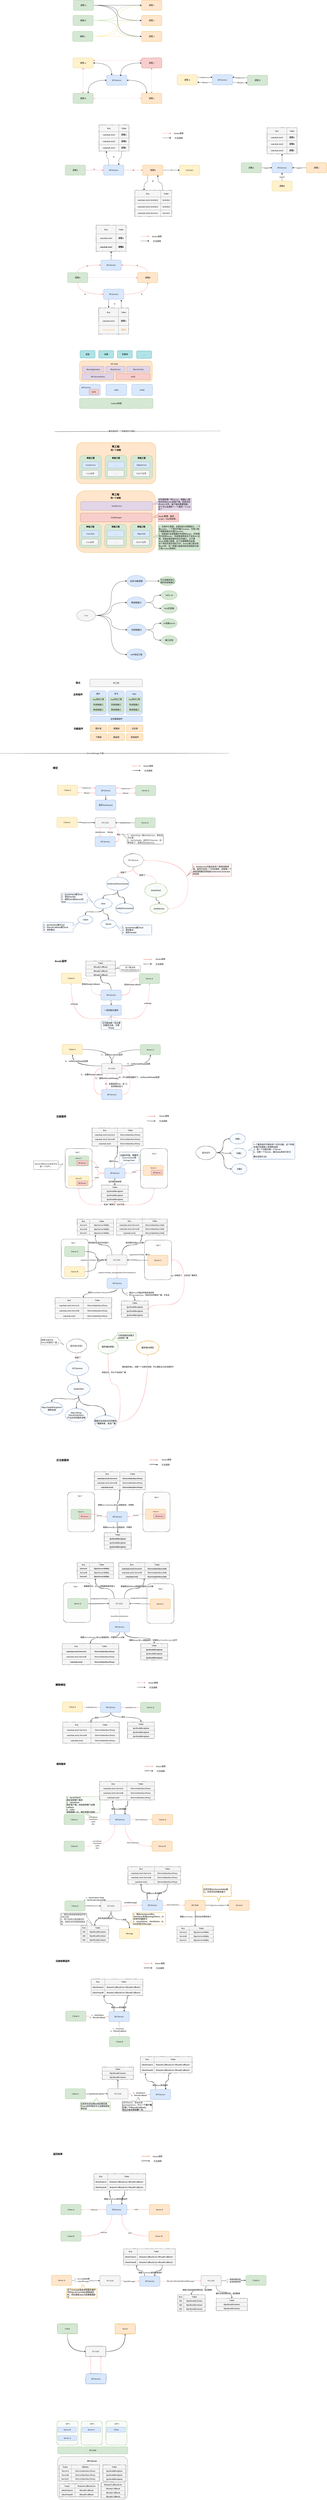 <mxfile version="20.8.23" type="github">
  <diagram id="qyncAu6Qv25V_P7t79dN" name="第 1 页">
    <mxGraphModel dx="1450" dy="1044" grid="0" gridSize="10" guides="1" tooltips="1" connect="1" arrows="1" fold="1" page="0" pageScale="1" pageWidth="827" pageHeight="1169" math="0" shadow="0">
      <root>
        <mxCell id="0" />
        <mxCell id="1" parent="0" />
        <mxCell id="DzBO7t1ZIwuDMpc-xEhf-465" value="" style="rounded=1;whiteSpace=wrap;html=1;sketch=1;fillStyle=auto;fontFamily=Comic Sans MS;fontSize=11;fillColor=#d5e8d4;strokeColor=#82b366;" parent="1" vertex="1">
          <mxGeometry x="11.76" y="13958" width="125" height="142" as="geometry" />
        </mxCell>
        <mxCell id="DzBO7t1ZIwuDMpc-xEhf-256" value="" style="rounded=1;whiteSpace=wrap;html=1;sketch=1;fillStyle=auto;fontSize=15;fillColor=#f5f5f5;fontColor=#333333;strokeColor=#666666;" parent="1" vertex="1">
          <mxGeometry x="507" y="6441" width="160" height="234" as="geometry" />
        </mxCell>
        <mxCell id="DzBO7t1ZIwuDMpc-xEhf-254" value="" style="rounded=1;whiteSpace=wrap;html=1;sketch=1;fillStyle=auto;fontSize=15;fillColor=#f5f5f5;fontColor=#333333;strokeColor=#666666;" parent="1" vertex="1">
          <mxGeometry x="61" y="6441" width="160" height="234" as="geometry" />
        </mxCell>
        <mxCell id="MS5o9K_yfGOzdhD67yCV-18" value="" style="rounded=1;whiteSpace=wrap;html=1;fontFamily=Comic Sans MS;fillColor=#ffe6cc;strokeColor=#d79b00;" parent="1" vertex="1">
          <mxGeometry x="128" y="2270" width="470" height="244" as="geometry" />
        </mxCell>
        <mxCell id="MS5o9K_yfGOzdhD67yCV-8" value="" style="rounded=1;whiteSpace=wrap;html=1;fontFamily=Comic Sans MS;fillColor=#d5e8d4;strokeColor=#82b366;" parent="1" vertex="1">
          <mxGeometry x="147" y="2347" width="129" height="138" as="geometry" />
        </mxCell>
        <mxCell id="7UQE1cCB7YYFybera824-1" value="IPCService" style="rounded=1;whiteSpace=wrap;html=1;comic=1;glass=0;shadow=0;fillColor=#dae8fc;strokeColor=#6c8ebf;fontFamily=Comic Sans MS;" parent="1" vertex="1">
          <mxGeometry x="306" y="100" width="120" height="60" as="geometry" />
        </mxCell>
        <mxCell id="7UQE1cCB7YYFybera824-4" style="edgeStyle=orthogonalEdgeStyle;orthogonalLoop=1;jettySize=auto;html=1;exitX=0.75;exitY=0;exitDx=0;exitDy=0;entryX=0;entryY=0.5;entryDx=0;entryDy=0;fontFamily=Comic Sans MS;curved=1;startArrow=classic;startFill=1;" parent="1" source="7UQE1cCB7YYFybera824-2" target="7UQE1cCB7YYFybera824-1" edge="1">
          <mxGeometry relative="1" as="geometry" />
        </mxCell>
        <mxCell id="7UQE1cCB7YYFybera824-6" style="edgeStyle=orthogonalEdgeStyle;curved=1;orthogonalLoop=1;jettySize=auto;html=1;exitX=1;exitY=0.5;exitDx=0;exitDy=0;entryX=0;entryY=0.5;entryDx=0;entryDy=0;fontFamily=Comic Sans MS;strokeColor=#F19C99;startArrow=classic;startFill=1;dashed=1;" parent="1" source="7UQE1cCB7YYFybera824-2" target="7UQE1cCB7YYFybera824-3" edge="1">
          <mxGeometry relative="1" as="geometry" />
        </mxCell>
        <mxCell id="7UQE1cCB7YYFybera824-2" value="进程 B" style="rounded=1;whiteSpace=wrap;html=1;comic=1;glass=0;shadow=0;fillColor=#d5e8d4;strokeColor=#82b366;fontFamily=Comic Sans MS;" parent="1" vertex="1">
          <mxGeometry x="107" y="207" width="120" height="60" as="geometry" />
        </mxCell>
        <mxCell id="7UQE1cCB7YYFybera824-5" style="edgeStyle=orthogonalEdgeStyle;curved=1;orthogonalLoop=1;jettySize=auto;html=1;exitX=0.25;exitY=0;exitDx=0;exitDy=0;entryX=1;entryY=0.5;entryDx=0;entryDy=0;fontFamily=Comic Sans MS;startArrow=classic;startFill=1;" parent="1" source="7UQE1cCB7YYFybera824-3" target="7UQE1cCB7YYFybera824-1" edge="1">
          <mxGeometry relative="1" as="geometry" />
        </mxCell>
        <mxCell id="7UQE1cCB7YYFybera824-3" value="进程 2" style="rounded=1;whiteSpace=wrap;html=1;comic=1;glass=0;shadow=0;fillColor=#ffe6cc;strokeColor=#d79b00;fontFamily=Comic Sans MS;" parent="1" vertex="1">
          <mxGeometry x="513" y="207" width="120" height="60" as="geometry" />
        </mxCell>
        <mxCell id="7UQE1cCB7YYFybera824-61" style="edgeStyle=orthogonalEdgeStyle;curved=1;orthogonalLoop=1;jettySize=auto;html=1;exitX=1;exitY=0.5;exitDx=0;exitDy=0;entryX=0;entryY=0.5;entryDx=0;entryDy=0;fontFamily=Comic Sans MS;startArrow=none;startFill=0;strokeColor=#97D077;" parent="1" source="7UQE1cCB7YYFybera824-20" target="7UQE1cCB7YYFybera824-57" edge="1">
          <mxGeometry relative="1" as="geometry" />
        </mxCell>
        <mxCell id="7UQE1cCB7YYFybera824-62" style="edgeStyle=orthogonalEdgeStyle;curved=1;orthogonalLoop=1;jettySize=auto;html=1;exitX=1;exitY=0.5;exitDx=0;exitDy=0;fontFamily=Comic Sans MS;startArrow=none;startFill=0;strokeColor=#97D077;" parent="1" source="7UQE1cCB7YYFybera824-20" target="7UQE1cCB7YYFybera824-22" edge="1">
          <mxGeometry relative="1" as="geometry" />
        </mxCell>
        <mxCell id="7UQE1cCB7YYFybera824-63" style="edgeStyle=orthogonalEdgeStyle;curved=1;orthogonalLoop=1;jettySize=auto;html=1;exitX=1;exitY=0.5;exitDx=0;exitDy=0;entryX=0;entryY=0.5;entryDx=0;entryDy=0;fontFamily=Comic Sans MS;startArrow=none;startFill=0;strokeColor=#97D077;" parent="1" source="7UQE1cCB7YYFybera824-20" target="7UQE1cCB7YYFybera824-56" edge="1">
          <mxGeometry relative="1" as="geometry" />
        </mxCell>
        <mxCell id="7UQE1cCB7YYFybera824-20" value="进程 B" style="rounded=1;whiteSpace=wrap;html=1;comic=1;glass=0;shadow=0;fillColor=#d5e8d4;strokeColor=#82b366;fontFamily=Comic Sans MS;" parent="1" vertex="1">
          <mxGeometry x="107" y="-253" width="120" height="60" as="geometry" />
        </mxCell>
        <mxCell id="7UQE1cCB7YYFybera824-22" value="进程 2" style="rounded=1;whiteSpace=wrap;html=1;comic=1;glass=0;shadow=0;fillColor=#ffe6cc;strokeColor=#d79b00;fontFamily=Comic Sans MS;" parent="1" vertex="1">
          <mxGeometry x="513" y="-253" width="120" height="60" as="geometry" />
        </mxCell>
        <mxCell id="7UQE1cCB7YYFybera824-38" style="edgeStyle=orthogonalEdgeStyle;curved=1;orthogonalLoop=1;jettySize=auto;html=1;exitX=1;exitY=0.5;exitDx=0;exitDy=0;entryX=0;entryY=0.5;entryDx=0;entryDy=0;fontFamily=Comic Sans MS;startArrow=none;startFill=0;strokeColor=#EA6B66;" parent="1" source="7UQE1cCB7YYFybera824-25" target="7UQE1cCB7YYFybera824-30" edge="1">
          <mxGeometry relative="1" as="geometry" />
        </mxCell>
        <mxCell id="7UQE1cCB7YYFybera824-69" value="③" style="edgeLabel;html=1;align=center;verticalAlign=middle;resizable=0;points=[];fontFamily=Comic Sans MS;" parent="7UQE1cCB7YYFybera824-38" vertex="1" connectable="0">
          <mxGeometry x="-0.265" relative="1" as="geometry">
            <mxPoint x="15" as="offset" />
          </mxGeometry>
        </mxCell>
        <mxCell id="7UQE1cCB7YYFybera824-42" style="edgeStyle=orthogonalEdgeStyle;curved=1;orthogonalLoop=1;jettySize=auto;html=1;exitX=0.25;exitY=0;exitDx=0;exitDy=0;entryX=0.25;entryY=1;entryDx=0;entryDy=0;fontFamily=Comic Sans MS;startArrow=none;startFill=0;strokeColor=default;" parent="1" source="7UQE1cCB7YYFybera824-25" target="7UQE1cCB7YYFybera824-33" edge="1">
          <mxGeometry relative="1" as="geometry" />
        </mxCell>
        <mxCell id="7UQE1cCB7YYFybera824-25" value="IPCService" style="rounded=1;whiteSpace=wrap;html=1;comic=1;glass=0;shadow=0;fillColor=#dae8fc;strokeColor=#6c8ebf;fontFamily=Comic Sans MS;" parent="1" vertex="1">
          <mxGeometry x="288" y="631" width="120" height="60" as="geometry" />
        </mxCell>
        <mxCell id="7UQE1cCB7YYFybera824-34" style="edgeStyle=orthogonalEdgeStyle;curved=1;orthogonalLoop=1;jettySize=auto;html=1;exitX=1;exitY=0.5;exitDx=0;exitDy=0;entryX=0;entryY=0.5;entryDx=0;entryDy=0;fontFamily=Comic Sans MS;startArrow=none;startFill=0;strokeColor=#EA6B66;" parent="1" source="7UQE1cCB7YYFybera824-28" target="7UQE1cCB7YYFybera824-25" edge="1">
          <mxGeometry relative="1" as="geometry" />
        </mxCell>
        <mxCell id="7UQE1cCB7YYFybera824-67" value="①" style="edgeLabel;html=1;align=center;verticalAlign=middle;resizable=0;points=[];fontFamily=Comic Sans MS;" parent="7UQE1cCB7YYFybera824-34" vertex="1" connectable="0">
          <mxGeometry x="-0.215" relative="1" as="geometry">
            <mxPoint x="9" y="-4" as="offset" />
          </mxGeometry>
        </mxCell>
        <mxCell id="7UQE1cCB7YYFybera824-28" value="进程A" style="rounded=1;whiteSpace=wrap;html=1;comic=1;glass=0;shadow=0;fillColor=#d5e8d4;strokeColor=#82b366;fontFamily=Comic Sans MS;" parent="1" vertex="1">
          <mxGeometry x="61" y="631" width="120" height="60" as="geometry" />
        </mxCell>
        <mxCell id="7UQE1cCB7YYFybera824-40" style="edgeStyle=orthogonalEdgeStyle;curved=1;orthogonalLoop=1;jettySize=auto;html=1;exitX=0.25;exitY=1;exitDx=0;exitDy=0;entryX=0.25;entryY=0;entryDx=0;entryDy=0;fontFamily=Comic Sans MS;startArrow=none;startFill=0;strokeColor=default;" parent="1" source="7UQE1cCB7YYFybera824-30" target="7UQE1cCB7YYFybera824-39" edge="1">
          <mxGeometry relative="1" as="geometry" />
        </mxCell>
        <mxCell id="7UQE1cCB7YYFybera824-46" style="edgeStyle=orthogonalEdgeStyle;curved=1;orthogonalLoop=1;jettySize=auto;html=1;exitX=1;exitY=0.5;exitDx=0;exitDy=0;fontFamily=Comic Sans MS;startArrow=none;startFill=0;strokeColor=default;" parent="1" source="7UQE1cCB7YYFybera824-30" target="7UQE1cCB7YYFybera824-45" edge="1">
          <mxGeometry relative="1" as="geometry" />
        </mxCell>
        <mxCell id="7UQE1cCB7YYFybera824-71" value="⑤" style="edgeLabel;html=1;align=center;verticalAlign=middle;resizable=0;points=[];fontFamily=Comic Sans MS;" parent="7UQE1cCB7YYFybera824-46" vertex="1" connectable="0">
          <mxGeometry x="-0.218" y="2" relative="1" as="geometry">
            <mxPoint x="12" y="2" as="offset" />
          </mxGeometry>
        </mxCell>
        <mxCell id="7UQE1cCB7YYFybera824-30" value="进程B" style="rounded=1;whiteSpace=wrap;html=1;comic=1;glass=0;shadow=0;fillColor=#ffe6cc;strokeColor=#d79b00;fontFamily=Comic Sans MS;" parent="1" vertex="1">
          <mxGeometry x="519.5" y="631" width="120" height="60" as="geometry" />
        </mxCell>
        <mxCell id="7UQE1cCB7YYFybera824-43" style="edgeStyle=orthogonalEdgeStyle;curved=1;orthogonalLoop=1;jettySize=auto;html=1;exitX=0.75;exitY=1;exitDx=0;exitDy=0;entryX=0.75;entryY=0;entryDx=0;entryDy=0;fontFamily=Comic Sans MS;startArrow=none;startFill=0;strokeColor=default;" parent="1" source="7UQE1cCB7YYFybera824-33" target="7UQE1cCB7YYFybera824-25" edge="1">
          <mxGeometry relative="1" as="geometry" />
        </mxCell>
        <mxCell id="7UQE1cCB7YYFybera824-33" value="&lt;table border=&quot;1&quot; width=&quot;100%&quot; height=&quot;100%&quot; cellpadding=&quot;4&quot; style=&quot;width:100%;height:100%;border-collapse:collapse;&quot;&gt;&lt;tbody&gt;&lt;tr&gt;&lt;td&gt;&lt;b&gt;Key&lt;/b&gt;&lt;/td&gt;&lt;th&gt;&lt;b&gt;Value&lt;/b&gt;&lt;/th&gt;&lt;/tr&gt;&lt;tr&gt;&lt;td&gt;&lt;b&gt;com.baic.test1&lt;/b&gt;&lt;/td&gt;&lt;td&gt;&lt;b&gt;进程A&lt;/b&gt;&lt;/td&gt;&lt;/tr&gt;&lt;tr&gt;&lt;td&gt;&lt;b&gt;com.baic.test2&lt;/b&gt;&lt;b&gt;&lt;br&gt;&lt;/b&gt;&lt;/td&gt;&lt;td&gt;&lt;b&gt;进程B&lt;/b&gt;&lt;b&gt;&lt;br&gt;&lt;/b&gt;&lt;/td&gt;&lt;/tr&gt;&lt;tr&gt;&lt;td&gt;&lt;b&gt;com.baic.test3&lt;/b&gt;&lt;b&gt;&lt;br&gt;&lt;/b&gt;&lt;/td&gt;&lt;td&gt;&lt;b&gt;进程C&lt;/b&gt;&lt;b&gt;&lt;br&gt;&lt;/b&gt;&lt;/td&gt;&lt;/tr&gt;&lt;/tbody&gt;&lt;/table&gt;" style="text;html=1;strokeColor=#666666;fillColor=#f5f5f5;overflow=fill;shadow=0;glass=0;comic=1;fillStyle=auto;fontFamily=Comic Sans MS;fontColor=#333333;align=center;" parent="1" vertex="1">
          <mxGeometry x="261" y="394" width="178" height="155" as="geometry" />
        </mxCell>
        <mxCell id="7UQE1cCB7YYFybera824-44" style="edgeStyle=orthogonalEdgeStyle;curved=1;orthogonalLoop=1;jettySize=auto;html=1;exitX=0.75;exitY=0;exitDx=0;exitDy=0;entryX=0.75;entryY=1;entryDx=0;entryDy=0;fontFamily=Comic Sans MS;startArrow=none;startFill=0;strokeColor=default;" parent="1" source="7UQE1cCB7YYFybera824-39" target="7UQE1cCB7YYFybera824-30" edge="1">
          <mxGeometry relative="1" as="geometry" />
        </mxCell>
        <mxCell id="7UQE1cCB7YYFybera824-39" value="&lt;table border=&quot;1&quot; width=&quot;100%&quot; height=&quot;100%&quot; cellpadding=&quot;4&quot; style=&quot;width:100%;height:100%;border-collapse:collapse;&quot;&gt;&lt;tbody&gt;&lt;tr&gt;&lt;td&gt;&lt;b&gt;Key&lt;/b&gt;&lt;/td&gt;&lt;th&gt;&lt;b&gt;Value&lt;/b&gt;&lt;/th&gt;&lt;/tr&gt;&lt;tr&gt;&lt;td&gt;&lt;b&gt;com.baic.test2.Activity1&lt;/b&gt;&lt;/td&gt;&lt;td&gt;&lt;b&gt;Activity1&lt;/b&gt;&lt;/td&gt;&lt;/tr&gt;&lt;tr&gt;&lt;td&gt;&lt;b&gt;com.baic.test2.Activity2&lt;/b&gt;&lt;b&gt;&lt;br&gt;&lt;/b&gt;&lt;/td&gt;&lt;td&gt;&lt;b&gt;Activity2&lt;/b&gt;&lt;b&gt;&lt;br&gt;&lt;/b&gt;&lt;/td&gt;&lt;/tr&gt;&lt;tr&gt;&lt;td&gt;&lt;b&gt;com.baic.test2.Service1&lt;/b&gt;&lt;b&gt;&lt;br&gt;&lt;/b&gt;&lt;/td&gt;&lt;td&gt;&lt;b&gt;Service1&lt;/b&gt;&lt;/td&gt;&lt;/tr&gt;&lt;/tbody&gt;&lt;/table&gt;" style="text;html=1;strokeColor=#666666;fillColor=#f5f5f5;overflow=fill;shadow=0;glass=0;comic=1;fillStyle=auto;fontFamily=Comic Sans MS;fontColor=#333333;align=center;" parent="1" vertex="1">
          <mxGeometry x="473" y="780" width="219" height="155" as="geometry" />
        </mxCell>
        <mxCell id="7UQE1cCB7YYFybera824-45" value="Activity1" style="rounded=1;whiteSpace=wrap;html=1;comic=1;glass=0;shadow=0;fillColor=#fff2cc;strokeColor=#d6b656;fontFamily=Comic Sans MS;" parent="1" vertex="1">
          <mxGeometry x="738" y="631" width="120" height="60" as="geometry" />
        </mxCell>
        <mxCell id="7UQE1cCB7YYFybera824-50" style="edgeStyle=orthogonalEdgeStyle;curved=1;orthogonalLoop=1;jettySize=auto;html=1;exitX=1;exitY=0.5;exitDx=0;exitDy=0;fontFamily=Comic Sans MS;startArrow=none;startFill=0;strokeColor=#EA6B66;" parent="1" edge="1">
          <mxGeometry relative="1" as="geometry">
            <mxPoint x="637" y="443" as="sourcePoint" />
            <mxPoint x="688" y="443" as="targetPoint" />
            <Array as="points">
              <mxPoint x="645" y="443" />
              <mxPoint x="645" y="443" />
            </Array>
          </mxGeometry>
        </mxCell>
        <mxCell id="7UQE1cCB7YYFybera824-51" value="Binder调用" style="text;html=1;strokeColor=none;fillColor=none;align=center;verticalAlign=middle;whiteSpace=wrap;rounded=0;shadow=0;glass=0;comic=1;fillStyle=auto;fontFamily=Comic Sans MS;" parent="1" vertex="1">
          <mxGeometry x="698" y="429" width="70" height="30" as="geometry" />
        </mxCell>
        <mxCell id="7UQE1cCB7YYFybera824-52" style="edgeStyle=orthogonalEdgeStyle;curved=1;orthogonalLoop=1;jettySize=auto;html=1;exitX=1;exitY=0.5;exitDx=0;exitDy=0;fontFamily=Comic Sans MS;startArrow=none;startFill=0;strokeColor=#000000;" parent="1" edge="1">
          <mxGeometry relative="1" as="geometry">
            <mxPoint x="637" y="470.5" as="sourcePoint" />
            <mxPoint x="688" y="470.5" as="targetPoint" />
            <Array as="points">
              <mxPoint x="645" y="470.5" />
              <mxPoint x="645" y="470.5" />
            </Array>
          </mxGeometry>
        </mxCell>
        <mxCell id="7UQE1cCB7YYFybera824-53" value="方法调用" style="text;html=1;strokeColor=none;fillColor=none;align=center;verticalAlign=middle;whiteSpace=wrap;rounded=0;shadow=0;glass=0;comic=1;fillStyle=auto;fontFamily=Comic Sans MS;" parent="1" vertex="1">
          <mxGeometry x="698" y="456.5" width="70" height="30" as="geometry" />
        </mxCell>
        <mxCell id="7UQE1cCB7YYFybera824-64" style="edgeStyle=orthogonalEdgeStyle;curved=1;orthogonalLoop=1;jettySize=auto;html=1;exitX=1;exitY=0.5;exitDx=0;exitDy=0;entryX=0;entryY=0.592;entryDx=0;entryDy=0;entryPerimeter=0;fontFamily=Comic Sans MS;startArrow=none;startFill=0;strokeColor=#FFD966;" parent="1" source="7UQE1cCB7YYFybera824-54" target="7UQE1cCB7YYFybera824-57" edge="1">
          <mxGeometry relative="1" as="geometry" />
        </mxCell>
        <mxCell id="7UQE1cCB7YYFybera824-65" style="edgeStyle=orthogonalEdgeStyle;curved=1;orthogonalLoop=1;jettySize=auto;html=1;exitX=1;exitY=0.5;exitDx=0;exitDy=0;entryX=0;entryY=0.5;entryDx=0;entryDy=0;fontFamily=Comic Sans MS;startArrow=none;startFill=0;strokeColor=#FFD966;" parent="1" source="7UQE1cCB7YYFybera824-54" target="7UQE1cCB7YYFybera824-22" edge="1">
          <mxGeometry relative="1" as="geometry" />
        </mxCell>
        <mxCell id="7UQE1cCB7YYFybera824-66" style="edgeStyle=orthogonalEdgeStyle;curved=1;orthogonalLoop=1;jettySize=auto;html=1;exitX=1;exitY=0.5;exitDx=0;exitDy=0;fontFamily=Comic Sans MS;startArrow=none;startFill=0;strokeColor=#FFD966;" parent="1" source="7UQE1cCB7YYFybera824-54" target="7UQE1cCB7YYFybera824-56" edge="1">
          <mxGeometry relative="1" as="geometry" />
        </mxCell>
        <mxCell id="7UQE1cCB7YYFybera824-54" value="进程 C" style="rounded=1;whiteSpace=wrap;html=1;comic=1;glass=0;shadow=0;fillColor=#d5e8d4;strokeColor=#82b366;fontFamily=Comic Sans MS;" parent="1" vertex="1">
          <mxGeometry x="105" y="-159" width="120" height="60" as="geometry" />
        </mxCell>
        <mxCell id="7UQE1cCB7YYFybera824-58" style="edgeStyle=orthogonalEdgeStyle;curved=1;orthogonalLoop=1;jettySize=auto;html=1;exitX=1;exitY=0.5;exitDx=0;exitDy=0;entryX=0;entryY=0.5;entryDx=0;entryDy=0;fontFamily=Comic Sans MS;startArrow=none;startFill=0;strokeColor=#000000;" parent="1" source="7UQE1cCB7YYFybera824-55" target="7UQE1cCB7YYFybera824-57" edge="1">
          <mxGeometry relative="1" as="geometry" />
        </mxCell>
        <mxCell id="7UQE1cCB7YYFybera824-59" style="edgeStyle=orthogonalEdgeStyle;curved=1;orthogonalLoop=1;jettySize=auto;html=1;exitX=1;exitY=0.5;exitDx=0;exitDy=0;entryX=0;entryY=0.5;entryDx=0;entryDy=0;fontFamily=Comic Sans MS;startArrow=none;startFill=0;strokeColor=#000000;" parent="1" source="7UQE1cCB7YYFybera824-55" target="7UQE1cCB7YYFybera824-22" edge="1">
          <mxGeometry relative="1" as="geometry" />
        </mxCell>
        <mxCell id="7UQE1cCB7YYFybera824-60" style="edgeStyle=orthogonalEdgeStyle;curved=1;orthogonalLoop=1;jettySize=auto;html=1;exitX=1;exitY=0.5;exitDx=0;exitDy=0;entryX=0;entryY=0.5;entryDx=0;entryDy=0;fontFamily=Comic Sans MS;startArrow=none;startFill=0;strokeColor=#000000;" parent="1" source="7UQE1cCB7YYFybera824-55" target="7UQE1cCB7YYFybera824-56" edge="1">
          <mxGeometry relative="1" as="geometry" />
        </mxCell>
        <mxCell id="7UQE1cCB7YYFybera824-55" value="进程 A" style="rounded=1;whiteSpace=wrap;html=1;comic=1;glass=0;shadow=0;fillColor=#d5e8d4;strokeColor=#82b366;fontFamily=Comic Sans MS;" parent="1" vertex="1">
          <mxGeometry x="109" y="-343" width="120" height="60" as="geometry" />
        </mxCell>
        <mxCell id="7UQE1cCB7YYFybera824-56" value="进程 3" style="rounded=1;whiteSpace=wrap;html=1;comic=1;glass=0;shadow=0;fillColor=#ffe6cc;strokeColor=#d79b00;fontFamily=Comic Sans MS;" parent="1" vertex="1">
          <mxGeometry x="513" y="-159" width="120" height="60" as="geometry" />
        </mxCell>
        <mxCell id="7UQE1cCB7YYFybera824-57" value="进程 1" style="rounded=1;whiteSpace=wrap;html=1;comic=1;glass=0;shadow=0;fillColor=#ffe6cc;strokeColor=#d79b00;fontFamily=Comic Sans MS;" parent="1" vertex="1">
          <mxGeometry x="513" y="-343" width="120" height="60" as="geometry" />
        </mxCell>
        <mxCell id="7UQE1cCB7YYFybera824-68" value="②" style="text;html=1;strokeColor=none;fillColor=none;align=center;verticalAlign=middle;whiteSpace=wrap;rounded=0;shadow=0;glass=0;comic=1;fillStyle=auto;fontFamily=Comic Sans MS;" parent="1" vertex="1">
          <mxGeometry x="318" y="568" width="60" height="30" as="geometry" />
        </mxCell>
        <mxCell id="7UQE1cCB7YYFybera824-70" value="④" style="text;html=1;strokeColor=none;fillColor=none;align=center;verticalAlign=middle;whiteSpace=wrap;rounded=0;shadow=0;glass=0;comic=1;fillStyle=auto;fontFamily=Comic Sans MS;" parent="1" vertex="1">
          <mxGeometry x="549.5" y="711" width="60" height="30" as="geometry" />
        </mxCell>
        <mxCell id="7UQE1cCB7YYFybera824-74" style="edgeStyle=orthogonalEdgeStyle;curved=1;orthogonalLoop=1;jettySize=auto;html=1;exitX=0.5;exitY=1;exitDx=0;exitDy=0;dashed=1;fontFamily=Comic Sans MS;startArrow=classic;startFill=1;strokeColor=#EA6B66;" parent="1" source="7UQE1cCB7YYFybera824-72" target="7UQE1cCB7YYFybera824-2" edge="1">
          <mxGeometry relative="1" as="geometry" />
        </mxCell>
        <mxCell id="7UQE1cCB7YYFybera824-76" style="edgeStyle=orthogonalEdgeStyle;curved=1;orthogonalLoop=1;jettySize=auto;html=1;exitX=1;exitY=0.5;exitDx=0;exitDy=0;entryX=0.25;entryY=0;entryDx=0;entryDy=0;fontFamily=Comic Sans MS;startArrow=classic;startFill=1;strokeColor=#000000;" parent="1" source="7UQE1cCB7YYFybera824-72" target="7UQE1cCB7YYFybera824-1" edge="1">
          <mxGeometry relative="1" as="geometry" />
        </mxCell>
        <mxCell id="7UQE1cCB7YYFybera824-78" style="edgeStyle=orthogonalEdgeStyle;curved=1;orthogonalLoop=1;jettySize=auto;html=1;exitX=1;exitY=0.25;exitDx=0;exitDy=0;entryX=0;entryY=0.25;entryDx=0;entryDy=0;fontFamily=Comic Sans MS;startArrow=classic;startFill=1;strokeColor=#EA6B66;dashed=1;" parent="1" source="7UQE1cCB7YYFybera824-72" target="7UQE1cCB7YYFybera824-73" edge="1">
          <mxGeometry relative="1" as="geometry" />
        </mxCell>
        <mxCell id="7UQE1cCB7YYFybera824-72" value="进程 A" style="rounded=1;whiteSpace=wrap;html=1;comic=1;glass=0;shadow=0;fillColor=#fff2cc;strokeColor=#d6b656;fontFamily=Comic Sans MS;" parent="1" vertex="1">
          <mxGeometry x="107" y="-2" width="120" height="60" as="geometry" />
        </mxCell>
        <mxCell id="7UQE1cCB7YYFybera824-75" style="edgeStyle=orthogonalEdgeStyle;curved=1;orthogonalLoop=1;jettySize=auto;html=1;exitX=0.5;exitY=1;exitDx=0;exitDy=0;dashed=1;fontFamily=Comic Sans MS;startArrow=classic;startFill=1;strokeColor=#EA6B66;" parent="1" source="7UQE1cCB7YYFybera824-73" target="7UQE1cCB7YYFybera824-3" edge="1">
          <mxGeometry relative="1" as="geometry" />
        </mxCell>
        <mxCell id="7UQE1cCB7YYFybera824-77" style="edgeStyle=orthogonalEdgeStyle;curved=1;orthogonalLoop=1;jettySize=auto;html=1;exitX=0;exitY=0.5;exitDx=0;exitDy=0;entryX=0.696;entryY=0.1;entryDx=0;entryDy=0;entryPerimeter=0;fontFamily=Comic Sans MS;startArrow=classic;startFill=1;strokeColor=#000000;" parent="1" source="7UQE1cCB7YYFybera824-73" target="7UQE1cCB7YYFybera824-1" edge="1">
          <mxGeometry relative="1" as="geometry" />
        </mxCell>
        <mxCell id="7UQE1cCB7YYFybera824-73" value="进程 1" style="rounded=1;whiteSpace=wrap;html=1;comic=1;glass=0;shadow=0;fillColor=#f8cecc;strokeColor=#b85450;fontFamily=Comic Sans MS;" parent="1" vertex="1">
          <mxGeometry x="513" y="-2" width="120" height="60" as="geometry" />
        </mxCell>
        <mxCell id="7UQE1cCB7YYFybera824-79" value="⑤" style="edgeStyle=orthogonalEdgeStyle;curved=1;orthogonalLoop=1;jettySize=auto;html=1;exitX=1;exitY=0.5;exitDx=0;exitDy=0;entryX=0.5;entryY=1;entryDx=0;entryDy=0;fontFamily=Comic Sans MS;startArrow=none;startFill=0;strokeColor=#EA6B66;" parent="1" source="7UQE1cCB7YYFybera824-82" target="7UQE1cCB7YYFybera824-89" edge="1">
          <mxGeometry relative="1" as="geometry" />
        </mxCell>
        <mxCell id="7UQE1cCB7YYFybera824-104" value="④" style="edgeStyle=orthogonalEdgeStyle;curved=1;orthogonalLoop=1;jettySize=auto;html=1;exitX=0.25;exitY=1;exitDx=0;exitDy=0;fontFamily=Comic Sans MS;startArrow=none;startFill=0;strokeColor=#000000;" parent="1" source="7UQE1cCB7YYFybera824-82" edge="1">
          <mxGeometry x="0.051" y="35" relative="1" as="geometry">
            <mxPoint x="318" y="1473.5" as="targetPoint" />
            <mxPoint as="offset" />
          </mxGeometry>
        </mxCell>
        <mxCell id="7UQE1cCB7YYFybera824-82" value="IPCService" style="rounded=1;whiteSpace=wrap;html=1;comic=1;glass=0;shadow=0;fillColor=#dae8fc;strokeColor=#6c8ebf;fontFamily=Comic Sans MS;" parent="1" vertex="1">
          <mxGeometry x="288" y="1364" width="120" height="60" as="geometry" />
        </mxCell>
        <mxCell id="7UQE1cCB7YYFybera824-83" value="③" style="edgeStyle=orthogonalEdgeStyle;curved=1;orthogonalLoop=1;jettySize=auto;html=1;exitX=0.5;exitY=1;exitDx=0;exitDy=0;entryX=0;entryY=0.5;entryDx=0;entryDy=0;fontFamily=Comic Sans MS;startArrow=none;startFill=0;strokeColor=#EA6B66;" parent="1" source="7UQE1cCB7YYFybera824-85" target="7UQE1cCB7YYFybera824-82" edge="1">
          <mxGeometry relative="1" as="geometry" />
        </mxCell>
        <mxCell id="7UQE1cCB7YYFybera824-101" style="edgeStyle=orthogonalEdgeStyle;curved=1;orthogonalLoop=1;jettySize=auto;html=1;exitX=1;exitY=0.5;exitDx=0;exitDy=0;entryX=0;entryY=0.5;entryDx=0;entryDy=0;dashed=1;fontFamily=Comic Sans MS;startArrow=none;startFill=0;strokeColor=#EA6B66;" parent="1" source="7UQE1cCB7YYFybera824-85" target="7UQE1cCB7YYFybera824-89" edge="1">
          <mxGeometry relative="1" as="geometry" />
        </mxCell>
        <mxCell id="7UQE1cCB7YYFybera824-112" style="edgeStyle=orthogonalEdgeStyle;curved=1;orthogonalLoop=1;jettySize=auto;html=1;exitX=0.5;exitY=0;exitDx=0;exitDy=0;entryX=0;entryY=0.5;entryDx=0;entryDy=0;fontFamily=Comic Sans MS;fontColor=#FFB570;startArrow=none;startFill=0;strokeColor=#EA6B66;" parent="1" source="7UQE1cCB7YYFybera824-85" target="7UQE1cCB7YYFybera824-109" edge="1">
          <mxGeometry relative="1" as="geometry" />
        </mxCell>
        <mxCell id="7UQE1cCB7YYFybera824-125" value="①" style="edgeLabel;html=1;align=center;verticalAlign=middle;resizable=0;points=[];fontFamily=Comic Sans MS;fontColor=#000000;" parent="7UQE1cCB7YYFybera824-112" vertex="1" connectable="0">
          <mxGeometry x="0.082" y="-5" relative="1" as="geometry">
            <mxPoint x="1" as="offset" />
          </mxGeometry>
        </mxCell>
        <mxCell id="7UQE1cCB7YYFybera824-85" value="进程A" style="rounded=1;whiteSpace=wrap;html=1;comic=1;glass=0;shadow=0;fillColor=#d5e8d4;strokeColor=#82b366;fontFamily=Comic Sans MS;" parent="1" vertex="1">
          <mxGeometry x="75" y="1266" width="120" height="60" as="geometry" />
        </mxCell>
        <mxCell id="7UQE1cCB7YYFybera824-113" style="edgeStyle=orthogonalEdgeStyle;curved=1;orthogonalLoop=1;jettySize=auto;html=1;exitX=0.5;exitY=0;exitDx=0;exitDy=0;entryX=1;entryY=0.5;entryDx=0;entryDy=0;fontFamily=Comic Sans MS;fontColor=#FFB570;startArrow=none;startFill=0;strokeColor=#EA6B66;" parent="1" source="7UQE1cCB7YYFybera824-89" target="7UQE1cCB7YYFybera824-109" edge="1">
          <mxGeometry relative="1" as="geometry" />
        </mxCell>
        <mxCell id="7UQE1cCB7YYFybera824-126" value="①" style="edgeLabel;html=1;align=center;verticalAlign=middle;resizable=0;points=[];fontFamily=Comic Sans MS;fontColor=#000000;" parent="7UQE1cCB7YYFybera824-113" vertex="1" connectable="0">
          <mxGeometry x="0.067" y="2" relative="1" as="geometry">
            <mxPoint as="offset" />
          </mxGeometry>
        </mxCell>
        <mxCell id="7UQE1cCB7YYFybera824-89" value="进程B" style="rounded=1;whiteSpace=wrap;html=1;comic=1;glass=0;shadow=0;fillColor=#ffe6cc;strokeColor=#d79b00;fontFamily=Comic Sans MS;" parent="1" vertex="1">
          <mxGeometry x="489.5" y="1266" width="120" height="60" as="geometry" />
        </mxCell>
        <mxCell id="7UQE1cCB7YYFybera824-107" style="edgeStyle=orthogonalEdgeStyle;curved=1;orthogonalLoop=1;jettySize=auto;html=1;exitX=0.75;exitY=0;exitDx=0;exitDy=0;fontFamily=Comic Sans MS;fontColor=#FFB570;startArrow=none;startFill=0;strokeColor=#000000;" parent="1" source="7UQE1cCB7YYFybera824-103" edge="1">
          <mxGeometry relative="1" as="geometry">
            <mxPoint x="393" y="1427" as="targetPoint" />
          </mxGeometry>
        </mxCell>
        <mxCell id="7UQE1cCB7YYFybera824-103" value="&lt;table border=&quot;1&quot; width=&quot;100%&quot; height=&quot;100%&quot; cellpadding=&quot;4&quot; style=&quot;width:100%;height:100%;border-collapse:collapse;&quot;&gt;&lt;tbody&gt;&lt;tr&gt;&lt;td&gt;&lt;b&gt;Key&lt;/b&gt;&lt;/td&gt;&lt;th&gt;&lt;b&gt;Value&lt;/b&gt;&lt;/th&gt;&lt;/tr&gt;&lt;tr&gt;&lt;td&gt;&lt;b&gt;com.baic.test1&lt;/b&gt;&lt;/td&gt;&lt;td&gt;&lt;b&gt;进程A&lt;/b&gt;&lt;/td&gt;&lt;/tr&gt;&lt;tr&gt;&lt;td&gt;&lt;font color=&quot;#ffb570&quot;&gt;&lt;b&gt;com.baic.test2&lt;/b&gt;&lt;b&gt;&lt;br&gt;&lt;/b&gt;&lt;/font&gt;&lt;/td&gt;&lt;td&gt;&lt;b&gt;&lt;font color=&quot;#ffb570&quot;&gt;进程B&lt;/font&gt;&lt;/b&gt;&lt;b&gt;&lt;br&gt;&lt;/b&gt;&lt;/td&gt;&lt;/tr&gt;&lt;/tbody&gt;&lt;/table&gt;" style="text;html=1;strokeColor=#666666;fillColor=#f5f5f5;overflow=fill;shadow=0;glass=0;comic=1;fillStyle=auto;fontFamily=Comic Sans MS;fontColor=#333333;align=center;" parent="1" vertex="1">
          <mxGeometry x="259" y="1475" width="178" height="155" as="geometry" />
        </mxCell>
        <mxCell id="7UQE1cCB7YYFybera824-114" value="②" style="edgeStyle=orthogonalEdgeStyle;curved=1;orthogonalLoop=1;jettySize=auto;html=1;exitX=0.5;exitY=0;exitDx=0;exitDy=0;entryX=0.5;entryY=1;entryDx=0;entryDy=0;fontFamily=Comic Sans MS;fontColor=#000000;startArrow=none;startFill=0;strokeColor=#000000;" parent="1" source="7UQE1cCB7YYFybera824-109" target="7UQE1cCB7YYFybera824-111" edge="1">
          <mxGeometry relative="1" as="geometry" />
        </mxCell>
        <mxCell id="7UQE1cCB7YYFybera824-109" value="IPCService" style="rounded=1;whiteSpace=wrap;html=1;comic=1;glass=0;shadow=0;fillColor=#dae8fc;strokeColor=#6c8ebf;fontFamily=Comic Sans MS;" parent="1" vertex="1">
          <mxGeometry x="273" y="1192" width="120" height="60" as="geometry" />
        </mxCell>
        <mxCell id="7UQE1cCB7YYFybera824-111" value="&lt;table border=&quot;1&quot; width=&quot;100%&quot; height=&quot;100%&quot; cellpadding=&quot;4&quot; style=&quot;width:100%;height:100%;border-collapse:collapse;&quot;&gt;&lt;tbody&gt;&lt;tr&gt;&lt;td&gt;&lt;b&gt;Key&lt;/b&gt;&lt;/td&gt;&lt;th&gt;&lt;b&gt;Value&lt;/b&gt;&lt;/th&gt;&lt;/tr&gt;&lt;tr&gt;&lt;td&gt;&lt;b&gt;com.baic.test1&lt;/b&gt;&lt;/td&gt;&lt;td&gt;&lt;b&gt;进程A&lt;/b&gt;&lt;/td&gt;&lt;/tr&gt;&lt;tr&gt;&lt;td&gt;&lt;font color=&quot;#000000&quot;&gt;&lt;b style=&quot;&quot;&gt;com.baic.test2&lt;/b&gt;&lt;b style=&quot;&quot;&gt;&lt;br&gt;&lt;/b&gt;&lt;/font&gt;&lt;/td&gt;&lt;td&gt;&lt;b&gt;&lt;font color=&quot;#000000&quot;&gt;进程B&lt;/font&gt;&lt;/b&gt;&lt;b&gt;&lt;br&gt;&lt;/b&gt;&lt;/td&gt;&lt;/tr&gt;&lt;/tbody&gt;&lt;/table&gt;" style="text;html=1;strokeColor=#666666;fillColor=#f5f5f5;overflow=fill;shadow=0;glass=0;comic=1;fillStyle=auto;fontFamily=Comic Sans MS;fontColor=#333333;align=center;" parent="1" vertex="1">
          <mxGeometry x="244" y="986" width="178" height="155" as="geometry" />
        </mxCell>
        <mxCell id="7UQE1cCB7YYFybera824-115" style="edgeStyle=orthogonalEdgeStyle;curved=1;orthogonalLoop=1;jettySize=auto;html=1;exitX=1;exitY=0.5;exitDx=0;exitDy=0;fontFamily=Comic Sans MS;startArrow=none;startFill=0;strokeColor=#EA6B66;" parent="1" edge="1">
          <mxGeometry relative="1" as="geometry">
            <mxPoint x="507.5" y="1052" as="sourcePoint" />
            <mxPoint x="558.5" y="1052" as="targetPoint" />
            <Array as="points">
              <mxPoint x="515.5" y="1052" />
              <mxPoint x="515.5" y="1052" />
            </Array>
          </mxGeometry>
        </mxCell>
        <mxCell id="7UQE1cCB7YYFybera824-116" value="Binder调用" style="text;html=1;strokeColor=none;fillColor=none;align=center;verticalAlign=middle;whiteSpace=wrap;rounded=0;shadow=0;glass=0;comic=1;fillStyle=auto;fontFamily=Comic Sans MS;" parent="1" vertex="1">
          <mxGeometry x="568.5" y="1038" width="70" height="30" as="geometry" />
        </mxCell>
        <mxCell id="7UQE1cCB7YYFybera824-117" style="edgeStyle=orthogonalEdgeStyle;curved=1;orthogonalLoop=1;jettySize=auto;html=1;exitX=1;exitY=0.5;exitDx=0;exitDy=0;fontFamily=Comic Sans MS;startArrow=none;startFill=0;strokeColor=#000000;" parent="1" edge="1">
          <mxGeometry relative="1" as="geometry">
            <mxPoint x="507.5" y="1079.5" as="sourcePoint" />
            <mxPoint x="558.5" y="1079.5" as="targetPoint" />
            <Array as="points">
              <mxPoint x="515.5" y="1079.5" />
              <mxPoint x="515.5" y="1079.5" />
            </Array>
          </mxGeometry>
        </mxCell>
        <mxCell id="7UQE1cCB7YYFybera824-118" value="方法调用" style="text;html=1;strokeColor=none;fillColor=none;align=center;verticalAlign=middle;whiteSpace=wrap;rounded=0;shadow=0;glass=0;comic=1;fillStyle=auto;fontFamily=Comic Sans MS;" parent="1" vertex="1">
          <mxGeometry x="568.5" y="1065.5" width="70" height="30" as="geometry" />
        </mxCell>
        <mxCell id="7UQE1cCB7YYFybera824-119" value="Android系统" style="rounded=1;whiteSpace=wrap;html=1;comic=1;glass=0;shadow=0;fillColor=#d5e8d4;strokeColor=#82b366;fontFamily=Comic Sans MS;" parent="1" vertex="1">
          <mxGeometry x="146" y="2009" width="435" height="60" as="geometry" />
        </mxCell>
        <mxCell id="7UQE1cCB7YYFybera824-120" value="" style="rounded=1;whiteSpace=wrap;html=1;comic=1;glass=0;shadow=0;fillColor=#dae8fc;strokeColor=#6c8ebf;fontFamily=Comic Sans MS;" parent="1" vertex="1">
          <mxGeometry x="146" y="1926" width="123" height="67" as="geometry" />
        </mxCell>
        <mxCell id="7UQE1cCB7YYFybera824-124" value="" style="rounded=1;whiteSpace=wrap;html=1;comic=1;glass=0;shadow=0;fillColor=#ffe6cc;strokeColor=#d79b00;fontFamily=Comic Sans MS;" parent="1" vertex="1">
          <mxGeometry x="146" y="1788" width="430" height="120" as="geometry" />
        </mxCell>
        <mxCell id="7UQE1cCB7YYFybera824-130" value="AMS" style="rounded=1;whiteSpace=wrap;html=1;comic=1;glass=0;shadow=0;fillColor=#dae8fc;strokeColor=#6c8ebf;fontFamily=Comic Sans MS;" parent="1" vertex="1">
          <mxGeometry x="302" y="1926" width="123" height="67" as="geometry" />
        </mxCell>
        <mxCell id="7UQE1cCB7YYFybera824-131" value="WMS" style="rounded=1;whiteSpace=wrap;html=1;comic=1;glass=0;shadow=0;fillColor=#dae8fc;strokeColor=#6c8ebf;fontFamily=Comic Sans MS;" parent="1" vertex="1">
          <mxGeometry x="455" y="1926" width="123" height="67" as="geometry" />
        </mxCell>
        <mxCell id="7UQE1cCB7YYFybera824-132" value="AIDL" style="rounded=1;whiteSpace=wrap;html=1;comic=1;glass=0;shadow=0;fillColor=#f8cecc;strokeColor=#b85450;fontFamily=Comic Sans MS;" parent="1" vertex="1">
          <mxGeometry x="203" y="1956" width="56" height="30" as="geometry" />
        </mxCell>
        <mxCell id="7UQE1cCB7YYFybera824-133" value="IPCService" style="text;html=1;strokeColor=none;fillColor=none;align=center;verticalAlign=middle;whiteSpace=wrap;rounded=0;shadow=0;glass=0;comic=1;fillStyle=auto;fontFamily=Comic Sans MS;fontColor=#000000;" parent="1" vertex="1">
          <mxGeometry x="155" y="1930" width="60" height="30" as="geometry" />
        </mxCell>
        <mxCell id="7UQE1cCB7YYFybera824-134" value="AIDL" style="rounded=1;whiteSpace=wrap;html=1;comic=1;glass=0;shadow=0;fillColor=#f8cecc;strokeColor=#b85450;fontFamily=Comic Sans MS;" parent="1" vertex="1">
          <mxGeometry x="362" y="1863" width="202.5" height="35" as="geometry" />
        </mxCell>
        <mxCell id="7UQE1cCB7YYFybera824-135" value="IPCSDK" style="text;html=1;strokeColor=none;fillColor=none;align=center;verticalAlign=middle;whiteSpace=wrap;rounded=0;shadow=0;glass=0;comic=1;fillStyle=auto;fontFamily=Comic Sans MS;fontColor=#000000;" parent="1" vertex="1">
          <mxGeometry x="322" y="1791" width="60" height="30" as="geometry" />
        </mxCell>
        <mxCell id="7UQE1cCB7YYFybera824-136" value="BaseApplication" style="rounded=1;whiteSpace=wrap;html=1;comic=1;glass=0;shadow=0;fillColor=#e1d5e7;strokeColor=#9673a6;fontFamily=Comic Sans MS;" parent="1" vertex="1">
          <mxGeometry x="162" y="1820" width="129.5" height="35" as="geometry" />
        </mxCell>
        <mxCell id="7UQE1cCB7YYFybera824-137" value="IPCServiceProxy" style="rounded=1;whiteSpace=wrap;html=1;comic=1;glass=0;shadow=0;fillColor=#e1d5e7;strokeColor=#9673a6;fontFamily=Comic Sans MS;" parent="1" vertex="1">
          <mxGeometry x="160" y="1863" width="189" height="35" as="geometry" />
        </mxCell>
        <mxCell id="7UQE1cCB7YYFybera824-138" value="BaseService" style="rounded=1;whiteSpace=wrap;html=1;comic=1;glass=0;shadow=0;fillColor=#e1d5e7;strokeColor=#9673a6;fontFamily=Comic Sans MS;" parent="1" vertex="1">
          <mxGeometry x="302" y="1820" width="114" height="35" as="geometry" />
        </mxCell>
        <mxCell id="7UQE1cCB7YYFybera824-139" value="BaseActivity" style="rounded=1;whiteSpace=wrap;html=1;comic=1;glass=0;shadow=0;fillColor=#e1d5e7;strokeColor=#9673a6;fontFamily=Comic Sans MS;" parent="1" vertex="1">
          <mxGeometry x="426" y="1820" width="136.5" height="35" as="geometry" />
        </mxCell>
        <mxCell id="7UQE1cCB7YYFybera824-140" value="语音" style="rounded=1;whiteSpace=wrap;html=1;comic=1;glass=0;shadow=0;fillColor=#b0e3e6;strokeColor=#0e8088;fontFamily=Comic Sans MS;" parent="1" vertex="1">
          <mxGeometry x="149" y="1727" width="89" height="44" as="geometry" />
        </mxCell>
        <mxCell id="7UQE1cCB7YYFybera824-146" value="设置" style="rounded=1;whiteSpace=wrap;html=1;comic=1;glass=0;shadow=0;fillColor=#b0e3e6;strokeColor=#0e8088;fontFamily=Comic Sans MS;" parent="1" vertex="1">
          <mxGeometry x="259" y="1727" width="89" height="44" as="geometry" />
        </mxCell>
        <mxCell id="7UQE1cCB7YYFybera824-147" value="多媒体" style="rounded=1;whiteSpace=wrap;html=1;comic=1;glass=0;shadow=0;fillColor=#b0e3e6;strokeColor=#0e8088;fontFamily=Comic Sans MS;" parent="1" vertex="1">
          <mxGeometry x="370" y="1727" width="89" height="44" as="geometry" />
        </mxCell>
        <mxCell id="7UQE1cCB7YYFybera824-148" value="..." style="rounded=1;whiteSpace=wrap;html=1;comic=1;glass=0;shadow=0;fillColor=#b0e3e6;strokeColor=#0e8088;fontFamily=Comic Sans MS;" parent="1" vertex="1">
          <mxGeometry x="483.5" y="1729" width="89" height="44" as="geometry" />
        </mxCell>
        <mxCell id="7UQE1cCB7YYFybera824-163" value="IBinder" style="edgeStyle=orthogonalEdgeStyle;curved=1;orthogonalLoop=1;jettySize=auto;html=1;exitX=0;exitY=0.75;exitDx=0;exitDy=0;entryX=1;entryY=0.75;entryDx=0;entryDy=0;fontFamily=Comic Sans MS;fontColor=#000000;startArrow=none;startFill=0;strokeColor=#000000;" parent="1" source="7UQE1cCB7YYFybera824-149" target="7UQE1cCB7YYFybera824-158" edge="1">
          <mxGeometry relative="1" as="geometry" />
        </mxCell>
        <mxCell id="7UQE1cCB7YYFybera824-166" value="IBinder" style="edgeStyle=orthogonalEdgeStyle;curved=1;orthogonalLoop=1;jettySize=auto;html=1;exitX=1;exitY=0.75;exitDx=0;exitDy=0;entryX=0;entryY=0.75;entryDx=0;entryDy=0;fontFamily=Comic Sans MS;fontColor=#000000;startArrow=none;startFill=0;strokeColor=#000000;" parent="1" source="7UQE1cCB7YYFybera824-149" target="7UQE1cCB7YYFybera824-152" edge="1">
          <mxGeometry relative="1" as="geometry" />
        </mxCell>
        <mxCell id="7UQE1cCB7YYFybera824-149" value="IPCService" style="rounded=1;whiteSpace=wrap;html=1;comic=1;glass=0;shadow=0;fillColor=#dae8fc;strokeColor=#6c8ebf;fontFamily=Comic Sans MS;" parent="1" vertex="1">
          <mxGeometry x="932" y="97.5" width="120" height="60" as="geometry" />
        </mxCell>
        <mxCell id="7UQE1cCB7YYFybera824-165" value="bindService" style="edgeStyle=orthogonalEdgeStyle;curved=1;orthogonalLoop=1;jettySize=auto;html=1;exitX=0;exitY=0.25;exitDx=0;exitDy=0;entryX=1;entryY=0.25;entryDx=0;entryDy=0;fontFamily=Comic Sans MS;fontColor=#000000;startArrow=none;startFill=0;strokeColor=#000000;" parent="1" source="7UQE1cCB7YYFybera824-152" target="7UQE1cCB7YYFybera824-149" edge="1">
          <mxGeometry relative="1" as="geometry">
            <Array as="points">
              <mxPoint x="1087" y="115" />
              <mxPoint x="1087" y="113" />
            </Array>
          </mxGeometry>
        </mxCell>
        <mxCell id="7UQE1cCB7YYFybera824-152" value="进程 B" style="rounded=1;whiteSpace=wrap;html=1;comic=1;glass=0;shadow=0;fillColor=#d5e8d4;strokeColor=#82b366;fontFamily=Comic Sans MS;" parent="1" vertex="1">
          <mxGeometry x="1140" y="100" width="120" height="60" as="geometry" />
        </mxCell>
        <mxCell id="7UQE1cCB7YYFybera824-162" value="bindService" style="edgeStyle=orthogonalEdgeStyle;curved=1;orthogonalLoop=1;jettySize=auto;html=1;exitX=1;exitY=0.25;exitDx=0;exitDy=0;entryX=0;entryY=0.25;entryDx=0;entryDy=0;fontFamily=Comic Sans MS;fontColor=#000000;startArrow=none;startFill=0;strokeColor=#000000;" parent="1" source="7UQE1cCB7YYFybera824-158" target="7UQE1cCB7YYFybera824-149" edge="1">
          <mxGeometry relative="1" as="geometry" />
        </mxCell>
        <mxCell id="7UQE1cCB7YYFybera824-158" value="进程 A" style="rounded=1;whiteSpace=wrap;html=1;comic=1;glass=0;shadow=0;fillColor=#fff2cc;strokeColor=#d6b656;fontFamily=Comic Sans MS;" parent="1" vertex="1">
          <mxGeometry x="724" y="97.5" width="120" height="60" as="geometry" />
        </mxCell>
        <mxCell id="7UQE1cCB7YYFybera824-175" style="edgeStyle=orthogonalEdgeStyle;curved=1;orthogonalLoop=1;jettySize=auto;html=1;exitX=0.5;exitY=0;exitDx=0;exitDy=0;entryX=0.5;entryY=1;entryDx=0;entryDy=0;fontFamily=Comic Sans MS;fontColor=#000000;startArrow=none;startFill=0;strokeColor=#000000;" parent="1" source="7UQE1cCB7YYFybera824-168" target="7UQE1cCB7YYFybera824-173" edge="1">
          <mxGeometry relative="1" as="geometry" />
        </mxCell>
        <mxCell id="7UQE1cCB7YYFybera824-168" value="IPCService" style="rounded=1;whiteSpace=wrap;html=1;comic=1;glass=0;shadow=0;fillColor=#dae8fc;strokeColor=#6c8ebf;fontFamily=Comic Sans MS;" parent="1" vertex="1">
          <mxGeometry x="1285" y="617" width="120" height="60" as="geometry" />
        </mxCell>
        <mxCell id="7UQE1cCB7YYFybera824-169" value="register" style="edgeStyle=orthogonalEdgeStyle;curved=1;orthogonalLoop=1;jettySize=auto;html=1;exitX=1;exitY=0.5;exitDx=0;exitDy=0;entryX=0;entryY=0.5;entryDx=0;entryDy=0;fontFamily=Comic Sans MS;startArrow=none;startFill=0;strokeColor=#000000;" parent="1" source="7UQE1cCB7YYFybera824-171" target="7UQE1cCB7YYFybera824-168" edge="1">
          <mxGeometry relative="1" as="geometry" />
        </mxCell>
        <mxCell id="7UQE1cCB7YYFybera824-171" value="进程A" style="rounded=1;whiteSpace=wrap;html=1;comic=1;glass=0;shadow=0;fillColor=#d5e8d4;strokeColor=#82b366;fontFamily=Comic Sans MS;" parent="1" vertex="1">
          <mxGeometry x="1103" y="617" width="120" height="60" as="geometry" />
        </mxCell>
        <mxCell id="7UQE1cCB7YYFybera824-173" value="&lt;table border=&quot;1&quot; width=&quot;100%&quot; height=&quot;100%&quot; cellpadding=&quot;4&quot; style=&quot;width:100%;height:100%;border-collapse:collapse;&quot;&gt;&lt;tbody&gt;&lt;tr&gt;&lt;td&gt;&lt;b&gt;Key&lt;/b&gt;&lt;/td&gt;&lt;th&gt;&lt;b&gt;Value&lt;/b&gt;&lt;/th&gt;&lt;/tr&gt;&lt;tr&gt;&lt;td&gt;&lt;b&gt;com.baic.test1&lt;/b&gt;&lt;/td&gt;&lt;td&gt;&lt;b&gt;进程A&lt;/b&gt;&lt;/td&gt;&lt;/tr&gt;&lt;tr&gt;&lt;td&gt;&lt;b&gt;com.baic.test2&lt;/b&gt;&lt;b&gt;&lt;br&gt;&lt;/b&gt;&lt;/td&gt;&lt;td&gt;&lt;b&gt;进程B&lt;/b&gt;&lt;b&gt;&lt;br&gt;&lt;/b&gt;&lt;/td&gt;&lt;/tr&gt;&lt;tr&gt;&lt;td&gt;&lt;b&gt;com.baic.test3&lt;/b&gt;&lt;b&gt;&lt;br&gt;&lt;/b&gt;&lt;/td&gt;&lt;td&gt;&lt;b&gt;进程C&lt;/b&gt;&lt;b&gt;&lt;br&gt;&lt;/b&gt;&lt;/td&gt;&lt;/tr&gt;&lt;/tbody&gt;&lt;/table&gt;" style="text;html=1;strokeColor=#666666;fillColor=#f5f5f5;overflow=fill;shadow=0;glass=0;comic=1;fillStyle=auto;fontFamily=Comic Sans MS;fontColor=#333333;align=center;" parent="1" vertex="1">
          <mxGeometry x="1256" y="410" width="178" height="155" as="geometry" />
        </mxCell>
        <mxCell id="7UQE1cCB7YYFybera824-179" value="register" style="edgeStyle=orthogonalEdgeStyle;curved=1;orthogonalLoop=1;jettySize=auto;html=1;exitX=0.5;exitY=0;exitDx=0;exitDy=0;fontFamily=Comic Sans MS;fontColor=#000000;startArrow=none;startFill=0;strokeColor=#000000;" parent="1" source="7UQE1cCB7YYFybera824-176" target="7UQE1cCB7YYFybera824-168" edge="1">
          <mxGeometry relative="1" as="geometry" />
        </mxCell>
        <mxCell id="7UQE1cCB7YYFybera824-176" value="进程B" style="rounded=1;whiteSpace=wrap;html=1;comic=1;glass=0;shadow=0;fillColor=#fff2cc;strokeColor=#d6b656;fontFamily=Comic Sans MS;" parent="1" vertex="1">
          <mxGeometry x="1285" y="725" width="120" height="60" as="geometry" />
        </mxCell>
        <mxCell id="7UQE1cCB7YYFybera824-178" value="register" style="edgeStyle=orthogonalEdgeStyle;curved=1;orthogonalLoop=1;jettySize=auto;html=1;exitX=0;exitY=0.5;exitDx=0;exitDy=0;entryX=1;entryY=0.5;entryDx=0;entryDy=0;fontFamily=Comic Sans MS;fontColor=#000000;startArrow=none;startFill=0;strokeColor=#000000;" parent="1" source="7UQE1cCB7YYFybera824-177" target="7UQE1cCB7YYFybera824-168" edge="1">
          <mxGeometry relative="1" as="geometry" />
        </mxCell>
        <mxCell id="7UQE1cCB7YYFybera824-177" value="进程C" style="rounded=1;whiteSpace=wrap;html=1;comic=1;glass=0;shadow=0;fillColor=#ffe6cc;strokeColor=#d79b00;fontFamily=Comic Sans MS;" parent="1" vertex="1">
          <mxGeometry x="1489" y="617" width="120" height="60" as="geometry" />
        </mxCell>
        <mxCell id="MS5o9K_yfGOzdhD67yCV-1" value="User业务" style="rounded=1;whiteSpace=wrap;html=1;fillColor=#f5f5f5;fontColor=#333333;strokeColor=#666666;fontFamily=Comic Sans MS;" parent="1" vertex="1">
          <mxGeometry x="160" y="2434" width="99.5" height="37" as="geometry" />
        </mxCell>
        <mxCell id="MS5o9K_yfGOzdhD67yCV-4" value="UserService" style="rounded=1;whiteSpace=wrap;html=1;fillColor=#dae8fc;strokeColor=#6c8ebf;fontFamily=Comic Sans MS;" parent="1" vertex="1">
          <mxGeometry x="162" y="2384" width="99.5" height="37" as="geometry" />
        </mxCell>
        <mxCell id="MS5o9K_yfGOzdhD67yCV-9" value="&lt;b&gt;单独工程&lt;/b&gt;" style="text;html=1;strokeColor=none;fillColor=none;align=center;verticalAlign=middle;whiteSpace=wrap;rounded=0;fontFamily=Comic Sans MS;" parent="1" vertex="1">
          <mxGeometry x="181" y="2347" width="60" height="30" as="geometry" />
        </mxCell>
        <mxCell id="MS5o9K_yfGOzdhD67yCV-10" value="" style="rounded=1;whiteSpace=wrap;html=1;fontFamily=Comic Sans MS;fillColor=#d5e8d4;strokeColor=#82b366;" parent="1" vertex="1">
          <mxGeometry x="297" y="2347" width="129" height="138" as="geometry" />
        </mxCell>
        <mxCell id="MS5o9K_yfGOzdhD67yCV-11" value="..." style="rounded=1;whiteSpace=wrap;html=1;fillColor=#f5f5f5;fontColor=#333333;strokeColor=#666666;fontFamily=Comic Sans MS;" parent="1" vertex="1">
          <mxGeometry x="310" y="2434" width="99.5" height="37" as="geometry" />
        </mxCell>
        <mxCell id="MS5o9K_yfGOzdhD67yCV-12" value="..." style="rounded=1;whiteSpace=wrap;html=1;fillColor=#dae8fc;strokeColor=#6c8ebf;fontFamily=Comic Sans MS;" parent="1" vertex="1">
          <mxGeometry x="312" y="2384" width="99.5" height="37" as="geometry" />
        </mxCell>
        <mxCell id="MS5o9K_yfGOzdhD67yCV-13" value="&lt;b&gt;单独工程&lt;/b&gt;" style="text;html=1;strokeColor=none;fillColor=none;align=center;verticalAlign=middle;whiteSpace=wrap;rounded=0;fontFamily=Comic Sans MS;" parent="1" vertex="1">
          <mxGeometry x="331" y="2347" width="60" height="30" as="geometry" />
        </mxCell>
        <mxCell id="MS5o9K_yfGOzdhD67yCV-14" value="" style="rounded=1;whiteSpace=wrap;html=1;fontFamily=Comic Sans MS;fillColor=#d5e8d4;strokeColor=#82b366;" parent="1" vertex="1">
          <mxGeometry x="449" y="2347" width="129" height="138" as="geometry" />
        </mxCell>
        <mxCell id="MS5o9K_yfGOzdhD67yCV-15" value="MQTT业务" style="rounded=1;whiteSpace=wrap;html=1;fillColor=#f5f5f5;fontColor=#333333;strokeColor=#666666;fontFamily=Comic Sans MS;" parent="1" vertex="1">
          <mxGeometry x="462" y="2434" width="99.5" height="37" as="geometry" />
        </mxCell>
        <mxCell id="MS5o9K_yfGOzdhD67yCV-16" value="MqttService" style="rounded=1;whiteSpace=wrap;html=1;fillColor=#dae8fc;strokeColor=#6c8ebf;fontFamily=Comic Sans MS;" parent="1" vertex="1">
          <mxGeometry x="464" y="2384" width="99.5" height="37" as="geometry" />
        </mxCell>
        <mxCell id="MS5o9K_yfGOzdhD67yCV-17" value="&lt;b&gt;单独工程&lt;/b&gt;" style="text;html=1;strokeColor=none;fillColor=none;align=center;verticalAlign=middle;whiteSpace=wrap;rounded=0;fontFamily=Comic Sans MS;" parent="1" vertex="1">
          <mxGeometry x="483" y="2347" width="60" height="30" as="geometry" />
        </mxCell>
        <mxCell id="MS5o9K_yfGOzdhD67yCV-19" value="&lt;font style=&quot;font-size: 15px;&quot;&gt;&lt;b&gt;壳工程&lt;/b&gt;&lt;/font&gt;" style="text;html=1;strokeColor=none;fillColor=none;align=center;verticalAlign=middle;whiteSpace=wrap;rounded=0;fontFamily=Comic Sans MS;" parent="1" vertex="1">
          <mxGeometry x="326.25" y="2279" width="67" height="30" as="geometry" />
        </mxCell>
        <mxCell id="MS5o9K_yfGOzdhD67yCV-20" value="&lt;font style=&quot;font-size: 12px;&quot;&gt;&lt;b&gt;同一个进程&lt;/b&gt;&lt;/font&gt;" style="text;html=1;strokeColor=none;fillColor=none;align=center;verticalAlign=middle;whiteSpace=wrap;rounded=0;fontSize=15;fontFamily=Comic Sans MS;" parent="1" vertex="1">
          <mxGeometry x="314.25" y="2298" width="93" height="30" as="geometry" />
        </mxCell>
        <mxCell id="MS5o9K_yfGOzdhD67yCV-21" value="" style="rounded=1;whiteSpace=wrap;html=1;fontFamily=Comic Sans MS;fillColor=#ffe6cc;strokeColor=#d79b00;" parent="1" vertex="1">
          <mxGeometry x="125.75" y="2555" width="470" height="365" as="geometry" />
        </mxCell>
        <mxCell id="MS5o9K_yfGOzdhD67yCV-22" value="" style="rounded=1;whiteSpace=wrap;html=1;fontFamily=Comic Sans MS;fillColor=#d5e8d4;strokeColor=#82b366;" parent="1" vertex="1">
          <mxGeometry x="144.75" y="2753" width="129" height="138" as="geometry" />
        </mxCell>
        <mxCell id="MS5o9K_yfGOzdhD67yCV-23" value="User业务" style="rounded=1;whiteSpace=wrap;html=1;fillColor=#f5f5f5;fontColor=#333333;strokeColor=#666666;fontFamily=Comic Sans MS;" parent="1" vertex="1">
          <mxGeometry x="157.75" y="2840" width="99.5" height="37" as="geometry" />
        </mxCell>
        <mxCell id="MS5o9K_yfGOzdhD67yCV-24" value="User.Stub" style="rounded=1;whiteSpace=wrap;html=1;fillColor=#dae8fc;strokeColor=#6c8ebf;fontFamily=Comic Sans MS;" parent="1" vertex="1">
          <mxGeometry x="159.75" y="2790" width="99.5" height="37" as="geometry" />
        </mxCell>
        <mxCell id="MS5o9K_yfGOzdhD67yCV-25" value="&lt;b&gt;单独工程&lt;/b&gt;" style="text;html=1;strokeColor=none;fillColor=none;align=center;verticalAlign=middle;whiteSpace=wrap;rounded=0;fontFamily=Comic Sans MS;" parent="1" vertex="1">
          <mxGeometry x="178.75" y="2753" width="60" height="30" as="geometry" />
        </mxCell>
        <mxCell id="MS5o9K_yfGOzdhD67yCV-26" value="" style="rounded=1;whiteSpace=wrap;html=1;fontFamily=Comic Sans MS;fillColor=#d5e8d4;strokeColor=#82b366;" parent="1" vertex="1">
          <mxGeometry x="294.75" y="2753" width="129" height="138" as="geometry" />
        </mxCell>
        <mxCell id="MS5o9K_yfGOzdhD67yCV-27" value="..." style="rounded=1;whiteSpace=wrap;html=1;fillColor=#f5f5f5;fontColor=#333333;strokeColor=#666666;fontFamily=Comic Sans MS;" parent="1" vertex="1">
          <mxGeometry x="307.75" y="2840" width="99.5" height="37" as="geometry" />
        </mxCell>
        <mxCell id="MS5o9K_yfGOzdhD67yCV-28" value="..." style="rounded=1;whiteSpace=wrap;html=1;fillColor=#dae8fc;strokeColor=#6c8ebf;fontFamily=Comic Sans MS;" parent="1" vertex="1">
          <mxGeometry x="309.75" y="2790" width="99.5" height="37" as="geometry" />
        </mxCell>
        <mxCell id="MS5o9K_yfGOzdhD67yCV-29" value="&lt;b&gt;单独工程&lt;/b&gt;" style="text;html=1;strokeColor=none;fillColor=none;align=center;verticalAlign=middle;whiteSpace=wrap;rounded=0;fontFamily=Comic Sans MS;" parent="1" vertex="1">
          <mxGeometry x="328.75" y="2753" width="60" height="30" as="geometry" />
        </mxCell>
        <mxCell id="MS5o9K_yfGOzdhD67yCV-30" value="" style="rounded=1;whiteSpace=wrap;html=1;fontFamily=Comic Sans MS;fillColor=#d5e8d4;strokeColor=#82b366;" parent="1" vertex="1">
          <mxGeometry x="446.75" y="2753" width="129" height="138" as="geometry" />
        </mxCell>
        <mxCell id="MS5o9K_yfGOzdhD67yCV-31" value="MQTT业务" style="rounded=1;whiteSpace=wrap;html=1;fillColor=#f5f5f5;fontColor=#333333;strokeColor=#666666;fontFamily=Comic Sans MS;" parent="1" vertex="1">
          <mxGeometry x="459.75" y="2840" width="99.5" height="37" as="geometry" />
        </mxCell>
        <mxCell id="MS5o9K_yfGOzdhD67yCV-32" value="Mqtt.Stub" style="rounded=1;whiteSpace=wrap;html=1;fillColor=#dae8fc;strokeColor=#6c8ebf;fontFamily=Comic Sans MS;" parent="1" vertex="1">
          <mxGeometry x="461.75" y="2790" width="99.5" height="37" as="geometry" />
        </mxCell>
        <mxCell id="MS5o9K_yfGOzdhD67yCV-33" value="&lt;b&gt;单独工程&lt;/b&gt;" style="text;html=1;strokeColor=none;fillColor=none;align=center;verticalAlign=middle;whiteSpace=wrap;rounded=0;fontFamily=Comic Sans MS;" parent="1" vertex="1">
          <mxGeometry x="480.75" y="2753" width="60" height="30" as="geometry" />
        </mxCell>
        <mxCell id="MS5o9K_yfGOzdhD67yCV-34" value="&lt;font style=&quot;font-size: 15px;&quot;&gt;&lt;b&gt;壳工程&lt;/b&gt;&lt;/font&gt;" style="text;html=1;strokeColor=none;fillColor=none;align=center;verticalAlign=middle;whiteSpace=wrap;rounded=0;fontFamily=Comic Sans MS;" parent="1" vertex="1">
          <mxGeometry x="324.75" y="2562" width="67" height="30" as="geometry" />
        </mxCell>
        <mxCell id="MS5o9K_yfGOzdhD67yCV-35" value="&lt;font style=&quot;font-size: 12px;&quot;&gt;&lt;b&gt;同一个进程&lt;/b&gt;&lt;/font&gt;" style="text;html=1;strokeColor=none;fillColor=none;align=center;verticalAlign=middle;whiteSpace=wrap;rounded=0;fontSize=15;fontFamily=Comic Sans MS;" parent="1" vertex="1">
          <mxGeometry x="312.75" y="2581" width="93" height="30" as="geometry" />
        </mxCell>
        <mxCell id="MS5o9K_yfGOzdhD67yCV-36" value="StubManager" style="rounded=1;whiteSpace=wrap;html=1;fontFamily=Comic Sans MS;fontSize=12;fillColor=#f8cecc;strokeColor=#b85450;" parent="1" vertex="1">
          <mxGeometry x="150.5" y="2687" width="425" height="52" as="geometry" />
        </mxCell>
        <mxCell id="MS5o9K_yfGOzdhD67yCV-37" value="TotalService" style="rounded=1;whiteSpace=wrap;html=1;fontFamily=Comic Sans MS;fontSize=12;fillColor=#e1d5e7;strokeColor=#9673a6;" parent="1" vertex="1">
          <mxGeometry x="153" y="2619" width="425" height="52" as="geometry" />
        </mxCell>
        <mxCell id="MS5o9K_yfGOzdhD67yCV-38" value="Binder管理，提供set/get，Map存起来。" style="shape=callout;whiteSpace=wrap;html=1;perimeter=calloutPerimeter;fontFamily=Comic Sans MS;fontSize=12;direction=south;flipH=0;flipV=1;fillColor=#f8cecc;strokeColor=#b85450;fillStyle=solid;align=left;" parent="1" vertex="1">
          <mxGeometry x="581" y="2686" width="152" height="53" as="geometry" />
        </mxCell>
        <mxCell id="MS5o9K_yfGOzdhD67yCV-39" value="1、在组件化里面，这里会拆分成两部分，一个是module，一个是对外接口module。兄弟工程只需要依赖对外接口module。&lt;br&gt;2、但是我们这里需要对外提供Binder，所有既然已经有Binder，同进程调用其实不涉及IPC过程。但是如果有额外的对外接口，又不再Binder的接口里面，这个还需要额外处理。&lt;br&gt;这个感觉还是应该区分开，Binder接口是对其他APP的，另一种接口是提供给同进程的兄弟工程/module调用的。" style="shape=callout;whiteSpace=wrap;html=1;perimeter=calloutPerimeter;fontFamily=Comic Sans MS;fontSize=12;direction=south;flipH=0;flipV=1;fillColor=#d5e8d4;strokeColor=#82b366;fillStyle=solid;align=left;" parent="1" vertex="1">
          <mxGeometry x="582" y="2754" width="277.5" height="153" as="geometry" />
        </mxCell>
        <mxCell id="MS5o9K_yfGOzdhD67yCV-40" value="对外提供唯一的Service，根据Key提供对应的Binder给客户端，但是对应的AIDL文件，客户端也需要依赖，这个怎么处理呢？一个服务一个JAR包？" style="shape=callout;whiteSpace=wrap;html=1;perimeter=calloutPerimeter;fontFamily=Comic Sans MS;fontSize=12;direction=south;flipH=0;flipV=1;fillColor=#e1d5e7;strokeColor=#9673a6;fillStyle=solid;align=left;" parent="1" vertex="1">
          <mxGeometry x="581" y="2599" width="228" height="72" as="geometry" />
        </mxCell>
        <mxCell id="MS5o9K_yfGOzdhD67yCV-46" style="edgeStyle=orthogonalEdgeStyle;orthogonalLoop=1;jettySize=auto;html=1;exitX=1;exitY=0.5;exitDx=0;exitDy=0;entryX=0;entryY=0.5;entryDx=0;entryDy=0;fontFamily=Comic Sans MS;fontSize=12;curved=1;" parent="1" source="MS5o9K_yfGOzdhD67yCV-43" target="MS5o9K_yfGOzdhD67yCV-44" edge="1">
          <mxGeometry relative="1" as="geometry" />
        </mxCell>
        <mxCell id="MS5o9K_yfGOzdhD67yCV-47" style="edgeStyle=orthogonalEdgeStyle;curved=1;orthogonalLoop=1;jettySize=auto;html=1;exitX=1;exitY=0.5;exitDx=0;exitDy=0;entryX=0;entryY=0.5;entryDx=0;entryDy=0;fontFamily=Comic Sans MS;fontSize=12;" parent="1" source="MS5o9K_yfGOzdhD67yCV-43" target="MS5o9K_yfGOzdhD67yCV-45" edge="1">
          <mxGeometry relative="1" as="geometry" />
        </mxCell>
        <mxCell id="MS5o9K_yfGOzdhD67yCV-49" style="edgeStyle=orthogonalEdgeStyle;curved=1;orthogonalLoop=1;jettySize=auto;html=1;exitX=1;exitY=0.5;exitDx=0;exitDy=0;entryX=0;entryY=0.5;entryDx=0;entryDy=0;fontFamily=Comic Sans MS;fontSize=12;" parent="1" source="MS5o9K_yfGOzdhD67yCV-43" target="MS5o9K_yfGOzdhD67yCV-48" edge="1">
          <mxGeometry relative="1" as="geometry" />
        </mxCell>
        <mxCell id="MS5o9K_yfGOzdhD67yCV-51" style="edgeStyle=orthogonalEdgeStyle;curved=1;orthogonalLoop=1;jettySize=auto;html=1;exitX=1;exitY=0.5;exitDx=0;exitDy=0;entryX=0;entryY=0.5;entryDx=0;entryDy=0;fontFamily=Comic Sans MS;fontSize=12;" parent="1" source="MS5o9K_yfGOzdhD67yCV-43" target="MS5o9K_yfGOzdhD67yCV-50" edge="1">
          <mxGeometry relative="1" as="geometry" />
        </mxCell>
        <mxCell id="MS5o9K_yfGOzdhD67yCV-43" value="User" style="ellipse;whiteSpace=wrap;html=1;fillStyle=solid;fontFamily=Comic Sans MS;fontSize=12;fillColor=#f5f5f5;fontColor=#333333;strokeColor=#666666;" parent="1" vertex="1">
          <mxGeometry x="128.5" y="3258" width="112" height="67" as="geometry" />
        </mxCell>
        <mxCell id="MS5o9K_yfGOzdhD67yCV-57" style="edgeStyle=orthogonalEdgeStyle;curved=1;orthogonalLoop=1;jettySize=auto;html=1;exitX=1;exitY=0.5;exitDx=0;exitDy=0;entryX=0;entryY=0.5;entryDx=0;entryDy=0;fontFamily=Comic Sans MS;fontSize=12;" parent="1" source="MS5o9K_yfGOzdhD67yCV-44" target="MS5o9K_yfGOzdhD67yCV-56" edge="1">
          <mxGeometry relative="1" as="geometry" />
        </mxCell>
        <mxCell id="MS5o9K_yfGOzdhD67yCV-44" value="业务/功能逻辑" style="ellipse;whiteSpace=wrap;html=1;fillStyle=solid;fontFamily=Comic Sans MS;fontSize=12;fillColor=#dae8fc;strokeColor=#6c8ebf;" parent="1" vertex="1">
          <mxGeometry x="426" y="3055" width="112" height="67" as="geometry" />
        </mxCell>
        <mxCell id="MS5o9K_yfGOzdhD67yCV-54" style="edgeStyle=orthogonalEdgeStyle;curved=1;orthogonalLoop=1;jettySize=auto;html=1;exitX=1;exitY=0.5;exitDx=0;exitDy=0;entryX=0;entryY=0.5;entryDx=0;entryDy=0;fontFamily=Comic Sans MS;fontSize=12;" parent="1" source="MS5o9K_yfGOzdhD67yCV-45" target="MS5o9K_yfGOzdhD67yCV-52" edge="1">
          <mxGeometry relative="1" as="geometry" />
        </mxCell>
        <mxCell id="MS5o9K_yfGOzdhD67yCV-55" style="edgeStyle=orthogonalEdgeStyle;curved=1;orthogonalLoop=1;jettySize=auto;html=1;exitX=1;exitY=0.5;exitDx=0;exitDy=0;entryX=0;entryY=0.5;entryDx=0;entryDy=0;fontFamily=Comic Sans MS;fontSize=12;" parent="1" source="MS5o9K_yfGOzdhD67yCV-45" target="MS5o9K_yfGOzdhD67yCV-53" edge="1">
          <mxGeometry relative="1" as="geometry" />
        </mxCell>
        <mxCell id="MS5o9K_yfGOzdhD67yCV-45" value="跨进程接口" style="ellipse;whiteSpace=wrap;html=1;fillStyle=solid;fontFamily=Comic Sans MS;fontSize=12;fillColor=#dae8fc;strokeColor=#6c8ebf;" parent="1" vertex="1">
          <mxGeometry x="426" y="3182" width="112" height="67" as="geometry" />
        </mxCell>
        <mxCell id="MS5o9K_yfGOzdhD67yCV-59" style="edgeStyle=orthogonalEdgeStyle;curved=1;orthogonalLoop=1;jettySize=auto;html=1;exitX=1;exitY=0.5;exitDx=0;exitDy=0;entryX=0;entryY=0.5;entryDx=0;entryDy=0;fontFamily=Comic Sans MS;fontSize=12;" parent="1" source="MS5o9K_yfGOzdhD67yCV-48" target="MS5o9K_yfGOzdhD67yCV-58" edge="1">
          <mxGeometry relative="1" as="geometry" />
        </mxCell>
        <mxCell id="MS5o9K_yfGOzdhD67yCV-61" style="edgeStyle=orthogonalEdgeStyle;curved=1;orthogonalLoop=1;jettySize=auto;html=1;exitX=1;exitY=0.5;exitDx=0;exitDy=0;fontFamily=Comic Sans MS;fontSize=12;" parent="1" source="MS5o9K_yfGOzdhD67yCV-48" target="MS5o9K_yfGOzdhD67yCV-60" edge="1">
          <mxGeometry relative="1" as="geometry" />
        </mxCell>
        <mxCell id="MS5o9K_yfGOzdhD67yCV-48" value="同进程接口" style="ellipse;whiteSpace=wrap;html=1;fillStyle=solid;fontFamily=Comic Sans MS;fontSize=12;fillColor=#dae8fc;strokeColor=#6c8ebf;" parent="1" vertex="1">
          <mxGeometry x="427.5" y="3343" width="112" height="67" as="geometry" />
        </mxCell>
        <mxCell id="MS5o9K_yfGOzdhD67yCV-50" value="APP测试工程" style="ellipse;whiteSpace=wrap;html=1;fillStyle=solid;fontFamily=Comic Sans MS;fontSize=12;fillColor=#dae8fc;strokeColor=#6c8ebf;" parent="1" vertex="1">
          <mxGeometry x="426.25" y="3489" width="112" height="67" as="geometry" />
        </mxCell>
        <mxCell id="MS5o9K_yfGOzdhD67yCV-52" value="AIDL Jar" style="ellipse;whiteSpace=wrap;html=1;fillStyle=solid;fontFamily=Comic Sans MS;fontSize=12;fillColor=#d5e8d4;strokeColor=#82b366;" parent="1" vertex="1">
          <mxGeometry x="629" y="3145" width="95" height="54" as="geometry" />
        </mxCell>
        <mxCell id="MS5o9K_yfGOzdhD67yCV-53" value="Stub实现类" style="ellipse;whiteSpace=wrap;html=1;fillStyle=solid;fontFamily=Comic Sans MS;fontSize=12;fillColor=#d5e8d4;strokeColor=#82b366;" parent="1" vertex="1">
          <mxGeometry x="629" y="3222" width="95" height="56" as="geometry" />
        </mxCell>
        <mxCell id="MS5o9K_yfGOzdhD67yCV-56" value="可以依赖其他工程的同进程接口" style="ellipse;whiteSpace=wrap;html=1;fillStyle=solid;fontFamily=Comic Sans MS;fontSize=12;fillColor=#d5e8d4;strokeColor=#82b366;" parent="1" vertex="1">
          <mxGeometry x="618.5" y="3061.5" width="95" height="54" as="geometry" />
        </mxCell>
        <mxCell id="MS5o9K_yfGOzdhD67yCV-58" value="接口实现" style="ellipse;whiteSpace=wrap;html=1;fillStyle=solid;fontFamily=Comic Sans MS;fontSize=12;fillColor=#d5e8d4;strokeColor=#82b366;" parent="1" vertex="1">
          <mxGeometry x="629" y="3410" width="95" height="56" as="geometry" />
        </mxCell>
        <mxCell id="MS5o9K_yfGOzdhD67yCV-60" value="Jar或者maven" style="ellipse;whiteSpace=wrap;html=1;fillStyle=solid;fontFamily=Comic Sans MS;fontSize=12;fillColor=#d5e8d4;strokeColor=#82b366;" parent="1" vertex="1">
          <mxGeometry x="629" y="3310" width="95" height="56" as="geometry" />
        </mxCell>
        <mxCell id="MS5o9K_yfGOzdhD67yCV-62" value="壳工程" style="rounded=1;whiteSpace=wrap;html=1;fillStyle=solid;fontFamily=Comic Sans MS;fontSize=12;fillColor=#f5f5f5;strokeColor=#666666;fontColor=#333333;" parent="1" vertex="1">
          <mxGeometry x="207" y="3668" width="311" height="45" as="geometry" />
        </mxCell>
        <mxCell id="MS5o9K_yfGOzdhD67yCV-63" value="&lt;font style=&quot;font-size: 14px;&quot;&gt;&lt;b&gt;宿主&lt;/b&gt;&lt;/font&gt;" style="text;html=1;strokeColor=none;fillColor=none;align=center;verticalAlign=middle;whiteSpace=wrap;rounded=0;fontSize=12;fontFamily=Comic Sans MS;" parent="1" vertex="1">
          <mxGeometry x="107" y="3676" width="60" height="30" as="geometry" />
        </mxCell>
        <mxCell id="MS5o9K_yfGOzdhD67yCV-64" value="" style="rounded=1;whiteSpace=wrap;html=1;fillStyle=solid;fontFamily=Comic Sans MS;fontSize=12;fillColor=#dae8fc;strokeColor=#6c8ebf;" parent="1" vertex="1">
          <mxGeometry x="207" y="3737" width="98" height="140" as="geometry" />
        </mxCell>
        <mxCell id="MS5o9K_yfGOzdhD67yCV-65" value="&lt;font style=&quot;font-size: 14px;&quot;&gt;&lt;b&gt;业务组件&lt;/b&gt;&lt;/font&gt;" style="text;html=1;strokeColor=none;fillColor=none;align=center;verticalAlign=middle;whiteSpace=wrap;rounded=0;fontSize=12;fontFamily=Comic Sans MS;" parent="1" vertex="1">
          <mxGeometry x="107" y="3745" width="60" height="30" as="geometry" />
        </mxCell>
        <mxCell id="MS5o9K_yfGOzdhD67yCV-68" value="图片库" style="rounded=1;whiteSpace=wrap;html=1;fillStyle=solid;fontFamily=Comic Sans MS;fontSize=12;fillColor=#ffe6cc;strokeColor=#d79b00;" parent="1" vertex="1">
          <mxGeometry x="209" y="3939" width="98" height="41" as="geometry" />
        </mxCell>
        <mxCell id="MS5o9K_yfGOzdhD67yCV-69" value="&lt;span style=&quot;font-size: 14px;&quot;&gt;&lt;b&gt;功能组件&lt;/b&gt;&lt;/span&gt;" style="text;html=1;strokeColor=none;fillColor=none;align=center;verticalAlign=middle;whiteSpace=wrap;rounded=0;fontSize=12;fontFamily=Comic Sans MS;" parent="1" vertex="1">
          <mxGeometry x="109" y="3947" width="60" height="30" as="geometry" />
        </mxCell>
        <mxCell id="MS5o9K_yfGOzdhD67yCV-70" value="网路库" style="rounded=1;whiteSpace=wrap;html=1;fillStyle=solid;fontFamily=Comic Sans MS;fontSize=12;fillColor=#ffe6cc;strokeColor=#d79b00;" parent="1" vertex="1">
          <mxGeometry x="316" y="3939" width="98" height="41" as="geometry" />
        </mxCell>
        <mxCell id="MS5o9K_yfGOzdhD67yCV-71" value="日志库" style="rounded=1;whiteSpace=wrap;html=1;fillStyle=solid;fontFamily=Comic Sans MS;fontSize=12;fillColor=#ffe6cc;strokeColor=#d79b00;" parent="1" vertex="1">
          <mxGeometry x="423.5" y="3939" width="98" height="41" as="geometry" />
        </mxCell>
        <mxCell id="MS5o9K_yfGOzdhD67yCV-72" value="业务基础组件" style="rounded=1;whiteSpace=wrap;html=1;fillStyle=solid;fontFamily=Comic Sans MS;fontSize=12;fillColor=#dae8fc;strokeColor=#6c8ebf;" parent="1" vertex="1">
          <mxGeometry x="209.75" y="3887" width="309.25" height="31" as="geometry" />
        </mxCell>
        <mxCell id="MS5o9K_yfGOzdhD67yCV-78" value="用户" style="text;html=1;strokeColor=none;fillColor=none;align=center;verticalAlign=middle;whiteSpace=wrap;rounded=0;fontSize=12;fontFamily=Comic Sans MS;" parent="1" vertex="1">
          <mxGeometry x="227" y="3740" width="60" height="30" as="geometry" />
        </mxCell>
        <mxCell id="MS5o9K_yfGOzdhD67yCV-79" value="App测试工程" style="rounded=1;whiteSpace=wrap;html=1;fillStyle=solid;fontFamily=Comic Sans MS;fontSize=12;fillColor=#d5e8d4;strokeColor=#82b366;" parent="1" vertex="1">
          <mxGeometry x="212.5" y="3775" width="87" height="23" as="geometry" />
        </mxCell>
        <mxCell id="MS5o9K_yfGOzdhD67yCV-80" value="同进程接口" style="rounded=1;whiteSpace=wrap;html=1;fillStyle=solid;fontFamily=Comic Sans MS;fontSize=12;fillColor=#d5e8d4;strokeColor=#82b366;" parent="1" vertex="1">
          <mxGeometry x="212.5" y="3807" width="87" height="23" as="geometry" />
        </mxCell>
        <mxCell id="MS5o9K_yfGOzdhD67yCV-81" value="跨进程接口" style="rounded=1;whiteSpace=wrap;html=1;fillStyle=solid;fontFamily=Comic Sans MS;fontSize=12;fillColor=#d5e8d4;strokeColor=#82b366;" parent="1" vertex="1">
          <mxGeometry x="212.5" y="3837" width="87" height="23" as="geometry" />
        </mxCell>
        <mxCell id="MS5o9K_yfGOzdhD67yCV-82" value="" style="rounded=1;whiteSpace=wrap;html=1;fillStyle=solid;fontFamily=Comic Sans MS;fontSize=12;fillColor=#dae8fc;strokeColor=#6c8ebf;" parent="1" vertex="1">
          <mxGeometry x="313.38" y="3737" width="98" height="140" as="geometry" />
        </mxCell>
        <mxCell id="MS5o9K_yfGOzdhD67yCV-83" value="天气" style="text;html=1;strokeColor=none;fillColor=none;align=center;verticalAlign=middle;whiteSpace=wrap;rounded=0;fontSize=12;fontFamily=Comic Sans MS;" parent="1" vertex="1">
          <mxGeometry x="333.38" y="3740" width="60" height="30" as="geometry" />
        </mxCell>
        <mxCell id="MS5o9K_yfGOzdhD67yCV-84" value="App测试工程" style="rounded=1;whiteSpace=wrap;html=1;fillStyle=solid;fontFamily=Comic Sans MS;fontSize=12;fillColor=#d5e8d4;strokeColor=#82b366;" parent="1" vertex="1">
          <mxGeometry x="318.88" y="3775" width="87" height="23" as="geometry" />
        </mxCell>
        <mxCell id="MS5o9K_yfGOzdhD67yCV-85" value="同进程接口" style="rounded=1;whiteSpace=wrap;html=1;fillStyle=solid;fontFamily=Comic Sans MS;fontSize=12;fillColor=#d5e8d4;strokeColor=#82b366;" parent="1" vertex="1">
          <mxGeometry x="318.88" y="3807" width="87" height="23" as="geometry" />
        </mxCell>
        <mxCell id="MS5o9K_yfGOzdhD67yCV-86" value="跨进程接口" style="rounded=1;whiteSpace=wrap;html=1;fillStyle=solid;fontFamily=Comic Sans MS;fontSize=12;fillColor=#d5e8d4;strokeColor=#82b366;" parent="1" vertex="1">
          <mxGeometry x="318.88" y="3837" width="87" height="23" as="geometry" />
        </mxCell>
        <mxCell id="MS5o9K_yfGOzdhD67yCV-87" value="" style="rounded=1;whiteSpace=wrap;html=1;fillStyle=solid;fontFamily=Comic Sans MS;fontSize=12;fillColor=#dae8fc;strokeColor=#6c8ebf;" parent="1" vertex="1">
          <mxGeometry x="420" y="3737" width="98" height="140" as="geometry" />
        </mxCell>
        <mxCell id="MS5o9K_yfGOzdhD67yCV-88" value="Mqtt" style="text;html=1;strokeColor=none;fillColor=none;align=center;verticalAlign=middle;whiteSpace=wrap;rounded=0;fontSize=12;fontFamily=Comic Sans MS;" parent="1" vertex="1">
          <mxGeometry x="440" y="3740" width="60" height="30" as="geometry" />
        </mxCell>
        <mxCell id="MS5o9K_yfGOzdhD67yCV-89" value="App测试工程" style="rounded=1;whiteSpace=wrap;html=1;fillStyle=solid;fontFamily=Comic Sans MS;fontSize=12;fillColor=#d5e8d4;strokeColor=#82b366;" parent="1" vertex="1">
          <mxGeometry x="425.5" y="3775" width="87" height="23" as="geometry" />
        </mxCell>
        <mxCell id="MS5o9K_yfGOzdhD67yCV-90" value="同进程接口" style="rounded=1;whiteSpace=wrap;html=1;fillStyle=solid;fontFamily=Comic Sans MS;fontSize=12;fillColor=#d5e8d4;strokeColor=#82b366;" parent="1" vertex="1">
          <mxGeometry x="425.5" y="3807" width="87" height="23" as="geometry" />
        </mxCell>
        <mxCell id="MS5o9K_yfGOzdhD67yCV-91" value="跨进程接口" style="rounded=1;whiteSpace=wrap;html=1;fillStyle=solid;fontFamily=Comic Sans MS;fontSize=12;fillColor=#d5e8d4;strokeColor=#82b366;" parent="1" vertex="1">
          <mxGeometry x="425.5" y="3837" width="87" height="23" as="geometry" />
        </mxCell>
        <mxCell id="MS5o9K_yfGOzdhD67yCV-92" value="下载库" style="rounded=1;whiteSpace=wrap;html=1;fillStyle=solid;fontFamily=Comic Sans MS;fontSize=12;fillColor=#ffe6cc;strokeColor=#d79b00;" parent="1" vertex="1">
          <mxGeometry x="209.75" y="3990" width="98" height="41" as="geometry" />
        </mxCell>
        <mxCell id="MS5o9K_yfGOzdhD67yCV-93" value="路由库" style="rounded=1;whiteSpace=wrap;html=1;fillStyle=solid;fontFamily=Comic Sans MS;fontSize=12;fillColor=#ffe6cc;strokeColor=#d79b00;" parent="1" vertex="1">
          <mxGeometry x="314.5" y="3990" width="98" height="41" as="geometry" />
        </mxCell>
        <mxCell id="MS5o9K_yfGOzdhD67yCV-94" value="其他组件" style="rounded=1;whiteSpace=wrap;html=1;fillStyle=solid;fontFamily=Comic Sans MS;fontSize=12;fillColor=#ffe6cc;strokeColor=#d79b00;" parent="1" vertex="1">
          <mxGeometry x="423.5" y="3990" width="98" height="41" as="geometry" />
        </mxCell>
        <mxCell id="DzBO7t1ZIwuDMpc-xEhf-1" value="IBinder" style="edgeStyle=orthogonalEdgeStyle;curved=1;orthogonalLoop=1;jettySize=auto;html=1;exitX=0;exitY=0.75;exitDx=0;exitDy=0;entryX=1;entryY=0.75;entryDx=0;entryDy=0;fontFamily=Comic Sans MS;fontColor=#000000;startArrow=none;startFill=0;strokeColor=#FF9999;sketch=1;curveFitting=1;jiggle=2;" parent="1" source="DzBO7t1ZIwuDMpc-xEhf-3" target="DzBO7t1ZIwuDMpc-xEhf-7" edge="1">
          <mxGeometry relative="1" as="geometry" />
        </mxCell>
        <mxCell id="DzBO7t1ZIwuDMpc-xEhf-2" value="IBinder" style="edgeStyle=orthogonalEdgeStyle;curved=1;orthogonalLoop=1;jettySize=auto;html=1;exitX=1;exitY=0.75;exitDx=0;exitDy=0;entryX=0;entryY=0.75;entryDx=0;entryDy=0;fontFamily=Comic Sans MS;fontColor=#000000;startArrow=none;startFill=0;strokeColor=#FF9999;sketch=1;curveFitting=1;jiggle=2;" parent="1" source="DzBO7t1ZIwuDMpc-xEhf-3" target="DzBO7t1ZIwuDMpc-xEhf-5" edge="1">
          <mxGeometry relative="1" as="geometry" />
        </mxCell>
        <mxCell id="DzBO7t1ZIwuDMpc-xEhf-153" style="edgeStyle=orthogonalEdgeStyle;curved=1;sketch=1;orthogonalLoop=1;jettySize=auto;html=1;exitX=0.5;exitY=1;exitDx=0;exitDy=0;shadow=0;" parent="1" source="DzBO7t1ZIwuDMpc-xEhf-3" target="DzBO7t1ZIwuDMpc-xEhf-152" edge="1">
          <mxGeometry relative="1" as="geometry" />
        </mxCell>
        <mxCell id="DzBO7t1ZIwuDMpc-xEhf-3" value="IPCService" style="rounded=1;whiteSpace=wrap;html=1;comic=1;glass=0;shadow=0;fillColor=#dae8fc;strokeColor=#6c8ebf;fontFamily=Comic Sans MS;" parent="1" vertex="1">
          <mxGeometry x="241.14" y="4296" width="120" height="60" as="geometry" />
        </mxCell>
        <mxCell id="DzBO7t1ZIwuDMpc-xEhf-4" value="bindService" style="edgeStyle=orthogonalEdgeStyle;curved=1;orthogonalLoop=1;jettySize=auto;html=1;exitX=0;exitY=0.25;exitDx=0;exitDy=0;entryX=1;entryY=0.25;entryDx=0;entryDy=0;fontFamily=Comic Sans MS;fontColor=#000000;startArrow=none;startFill=0;strokeColor=#FF9999;sketch=1;curveFitting=1;jiggle=2;" parent="1" source="DzBO7t1ZIwuDMpc-xEhf-5" target="DzBO7t1ZIwuDMpc-xEhf-3" edge="1">
          <mxGeometry relative="1" as="geometry">
            <Array as="points">
              <mxPoint x="388.26" y="4313.5" />
              <mxPoint x="388.26" y="4311.5" />
            </Array>
          </mxGeometry>
        </mxCell>
        <mxCell id="DzBO7t1ZIwuDMpc-xEhf-5" value="Server A" style="rounded=1;whiteSpace=wrap;html=1;comic=1;glass=0;shadow=0;fillColor=#d5e8d4;strokeColor=#82b366;fontFamily=Comic Sans MS;" parent="1" vertex="1">
          <mxGeometry x="477.26" y="4296" width="120" height="60" as="geometry" />
        </mxCell>
        <mxCell id="DzBO7t1ZIwuDMpc-xEhf-6" value="bindService" style="edgeStyle=orthogonalEdgeStyle;curved=1;orthogonalLoop=1;jettySize=auto;html=1;exitX=1;exitY=0.25;exitDx=0;exitDy=0;entryX=0;entryY=0.25;entryDx=0;entryDy=0;fontFamily=Comic Sans MS;fontColor=#000000;startArrow=none;startFill=0;strokeColor=#FF9999;sketch=1;curveFitting=1;jiggle=2;" parent="1" source="DzBO7t1ZIwuDMpc-xEhf-7" target="DzBO7t1ZIwuDMpc-xEhf-3" edge="1">
          <mxGeometry relative="1" as="geometry" />
        </mxCell>
        <mxCell id="DzBO7t1ZIwuDMpc-xEhf-7" value="Client A" style="rounded=1;whiteSpace=wrap;html=1;comic=1;glass=0;shadow=0;fillColor=#fff2cc;strokeColor=#d6b656;fontFamily=Comic Sans MS;" parent="1" vertex="1">
          <mxGeometry x="14.76" y="4294" width="120" height="60" as="geometry" />
        </mxCell>
        <mxCell id="DzBO7t1ZIwuDMpc-xEhf-9" value="&lt;span style=&quot;font-size: 15px;&quot;&gt;&lt;b style=&quot;font-size: 15px;&quot;&gt;绑定&lt;/b&gt;&lt;/span&gt;" style="text;html=1;strokeColor=none;fillColor=none;align=center;verticalAlign=middle;whiteSpace=wrap;rounded=0;fontSize=15;fontFamily=Comic Sans MS;" parent="1" vertex="1">
          <mxGeometry x="-27.25" y="4177" width="60" height="30" as="geometry" />
        </mxCell>
        <mxCell id="DzBO7t1ZIwuDMpc-xEhf-10" value="保存为Map" style="edgeStyle=orthogonalEdgeStyle;curved=1;orthogonalLoop=1;jettySize=auto;html=1;exitX=0.5;exitY=0;exitDx=0;exitDy=0;entryX=0.5;entryY=1;entryDx=0;entryDy=0;fontFamily=Comic Sans MS;fontColor=#000000;startArrow=none;startFill=0;strokeColor=#000000;sketch=1;curveFitting=1;jiggle=2;" parent="1" source="DzBO7t1ZIwuDMpc-xEhf-11" target="DzBO7t1ZIwuDMpc-xEhf-14" edge="1">
          <mxGeometry x="-0.456" y="8" relative="1" as="geometry">
            <mxPoint as="offset" />
          </mxGeometry>
        </mxCell>
        <mxCell id="DzBO7t1ZIwuDMpc-xEhf-265" value="监听服务端进程" style="edgeStyle=orthogonalEdgeStyle;curved=1;sketch=1;orthogonalLoop=1;jettySize=auto;html=1;exitX=0.5;exitY=1;exitDx=0;exitDy=0;shadow=0;strokeColor=#000000;fontFamily=Comic Sans MS;fontSize=11;entryX=0.5;entryY=0;entryDx=0;entryDy=0;" parent="1" source="DzBO7t1ZIwuDMpc-xEhf-11" target="DzBO7t1ZIwuDMpc-xEhf-400" edge="1">
          <mxGeometry x="-0.019" relative="1" as="geometry">
            <mxPoint x="354" y="6656" as="targetPoint" />
            <mxPoint as="offset" />
          </mxGeometry>
        </mxCell>
        <mxCell id="DzBO7t1ZIwuDMpc-xEhf-11" value="IPCService" style="rounded=1;whiteSpace=wrap;html=1;comic=1;glass=0;shadow=0;fillColor=#dae8fc;strokeColor=#6c8ebf;fontFamily=Comic Sans MS;" parent="1" vertex="1">
          <mxGeometry x="294.75" y="6556" width="120" height="60" as="geometry" />
        </mxCell>
        <mxCell id="DzBO7t1ZIwuDMpc-xEhf-12" value="join()" style="edgeStyle=orthogonalEdgeStyle;curved=1;orthogonalLoop=1;jettySize=auto;html=1;exitX=1;exitY=0.5;exitDx=0;exitDy=0;entryX=0;entryY=0.5;entryDx=0;entryDy=0;fontFamily=Comic Sans MS;startArrow=none;startFill=0;strokeColor=#FF9999;sketch=1;curveFitting=1;jiggle=2;" parent="1" source="DzBO7t1ZIwuDMpc-xEhf-13" target="DzBO7t1ZIwuDMpc-xEhf-11" edge="1">
          <mxGeometry x="-0.006" relative="1" as="geometry">
            <mxPoint as="offset" />
          </mxGeometry>
        </mxCell>
        <mxCell id="DzBO7t1ZIwuDMpc-xEhf-13" value="" style="rounded=1;whiteSpace=wrap;html=1;comic=1;glass=0;shadow=0;fillColor=#d5e8d4;strokeColor=#82b366;fontFamily=Comic Sans MS;" parent="1" vertex="1">
          <mxGeometry x="81.25" y="6484" width="120" height="60" as="geometry" />
        </mxCell>
        <mxCell id="DzBO7t1ZIwuDMpc-xEhf-14" value="&lt;table border=&quot;1&quot; width=&quot;100%&quot; height=&quot;100%&quot; cellpadding=&quot;4&quot; style=&quot;width:100%;height:100%;border-collapse:collapse;&quot;&gt;&lt;tbody&gt;&lt;tr&gt;&lt;td&gt;&lt;b&gt;Key&lt;/b&gt;&lt;/td&gt;&lt;th&gt;&lt;b&gt;Value&lt;/b&gt;&lt;/th&gt;&lt;/tr&gt;&lt;tr&gt;&lt;td&gt;&lt;b&gt;com.baic.test1.ServerA&lt;/b&gt;&lt;/td&gt;&lt;td&gt;&lt;b&gt;IServerInterface.Proxy&lt;/b&gt;&lt;/td&gt;&lt;/tr&gt;&lt;tr&gt;&lt;td&gt;&lt;b style=&quot;border-color: var(--border-color);&quot;&gt;com.baic.test1.ServerB&lt;/b&gt;&lt;br&gt;&lt;/td&gt;&lt;td&gt;&lt;b style=&quot;border-color: var(--border-color);&quot;&gt;IServerInterface.Proxy&lt;/b&gt;&lt;br&gt;&lt;/td&gt;&lt;/tr&gt;&lt;tr&gt;&lt;td&gt;&lt;b&gt;com.baic.test2&lt;/b&gt;&lt;b&gt;&lt;br&gt;&lt;/b&gt;&lt;/td&gt;&lt;td&gt;&lt;b style=&quot;border-color: var(--border-color);&quot;&gt;IServerInterface.Proxy&lt;/b&gt;&lt;br&gt;&lt;/td&gt;&lt;/tr&gt;&lt;/tbody&gt;&lt;/table&gt;" style="text;html=1;strokeColor=#666666;fillColor=#f5f5f5;overflow=fill;shadow=0;glass=0;comic=1;fillStyle=auto;fontFamily=Comic Sans MS;fontColor=#333333;align=center;" parent="1" vertex="1">
          <mxGeometry x="219.5" y="6320" width="302" height="106" as="geometry" />
        </mxCell>
        <mxCell id="DzBO7t1ZIwuDMpc-xEhf-17" value="join()" style="edgeStyle=orthogonalEdgeStyle;curved=1;orthogonalLoop=1;jettySize=auto;html=1;exitX=0;exitY=0.5;exitDx=0;exitDy=0;entryX=1;entryY=0.5;entryDx=0;entryDy=0;fontFamily=Comic Sans MS;fontColor=#000000;startArrow=none;startFill=0;strokeColor=#FF9999;sketch=1;curveFitting=1;jiggle=2;" parent="1" source="DzBO7t1ZIwuDMpc-xEhf-27" target="DzBO7t1ZIwuDMpc-xEhf-11" edge="1">
          <mxGeometry x="-0.008" relative="1" as="geometry">
            <mxPoint x="487.5" y="6505" as="sourcePoint" />
            <mxPoint as="offset" />
          </mxGeometry>
        </mxCell>
        <mxCell id="DzBO7t1ZIwuDMpc-xEhf-19" value="&lt;b style=&quot;&quot;&gt;&lt;font style=&quot;font-size: 15px;&quot;&gt;注册服务&lt;/font&gt;&lt;/b&gt;" style="text;html=1;strokeColor=none;fillColor=none;align=center;verticalAlign=middle;whiteSpace=wrap;rounded=0;fontSize=12;fontFamily=Comic Sans MS;" parent="1" vertex="1">
          <mxGeometry x="2.5" y="6236" width="69" height="30" as="geometry" />
        </mxCell>
        <mxCell id="DzBO7t1ZIwuDMpc-xEhf-22" value="&lt;font style=&quot;font-size: 10px;&quot;&gt;IPCService&lt;/font&gt;" style="rounded=1;whiteSpace=wrap;html=1;comic=1;glass=0;shadow=0;fillColor=#f8cecc;strokeColor=#b85450;fontFamily=Comic Sans MS;fontSize=9;" parent="1" vertex="1">
          <mxGeometry x="129.25" y="6512" width="65" height="28" as="geometry" />
        </mxCell>
        <mxCell id="DzBO7t1ZIwuDMpc-xEhf-23" value="&lt;font face=&quot;Comic Sans MS&quot;&gt;Server A&lt;/font&gt;" style="text;html=1;strokeColor=none;fillColor=none;align=center;verticalAlign=middle;whiteSpace=wrap;rounded=0;fontSize=10;" parent="1" vertex="1">
          <mxGeometry x="110.25" y="6483" width="60" height="30" as="geometry" />
        </mxCell>
        <mxCell id="DzBO7t1ZIwuDMpc-xEhf-253" value="&lt;font face=&quot;Comic Sans MS&quot; style=&quot;font-size: 11px;&quot;&gt;join()&lt;/font&gt;" style="edgeStyle=orthogonalEdgeStyle;curved=1;sketch=1;orthogonalLoop=1;jettySize=auto;html=1;exitX=1;exitY=0.5;exitDx=0;exitDy=0;shadow=0;strokeColor=#FF9999;fontSize=15;" parent="1" source="DzBO7t1ZIwuDMpc-xEhf-24" target="DzBO7t1ZIwuDMpc-xEhf-11" edge="1">
          <mxGeometry relative="1" as="geometry" />
        </mxCell>
        <mxCell id="DzBO7t1ZIwuDMpc-xEhf-24" value="" style="rounded=1;whiteSpace=wrap;html=1;comic=1;glass=0;shadow=0;fillColor=#fff2cc;strokeColor=#d6b656;fontFamily=Comic Sans MS;" parent="1" vertex="1">
          <mxGeometry x="81.25" y="6603" width="120" height="60" as="geometry" />
        </mxCell>
        <mxCell id="DzBO7t1ZIwuDMpc-xEhf-25" value="&lt;font style=&quot;font-size: 10px;&quot;&gt;IPCService&lt;/font&gt;" style="rounded=1;whiteSpace=wrap;html=1;comic=1;glass=0;shadow=0;fillColor=#f8cecc;strokeColor=#b85450;fontFamily=Comic Sans MS;fontSize=9;" parent="1" vertex="1">
          <mxGeometry x="129.25" y="6631" width="65" height="28" as="geometry" />
        </mxCell>
        <mxCell id="DzBO7t1ZIwuDMpc-xEhf-26" value="&lt;font face=&quot;Comic Sans MS&quot;&gt;Server B&lt;/font&gt;" style="text;html=1;strokeColor=none;fillColor=none;align=center;verticalAlign=middle;whiteSpace=wrap;rounded=0;fontSize=10;" parent="1" vertex="1">
          <mxGeometry x="110.25" y="6602" width="60" height="30" as="geometry" />
        </mxCell>
        <mxCell id="DzBO7t1ZIwuDMpc-xEhf-27" value="" style="rounded=1;whiteSpace=wrap;html=1;comic=1;glass=0;shadow=0;fillColor=#ffe6cc;strokeColor=#d79b00;fontFamily=Comic Sans MS;" parent="1" vertex="1">
          <mxGeometry x="522.5" y="6540.5" width="120" height="60" as="geometry" />
        </mxCell>
        <mxCell id="DzBO7t1ZIwuDMpc-xEhf-28" value="&lt;font style=&quot;font-size: 10px;&quot;&gt;IPCService&lt;/font&gt;" style="rounded=1;whiteSpace=wrap;html=1;comic=1;glass=0;shadow=0;fillColor=#f8cecc;strokeColor=#b85450;fontFamily=Comic Sans MS;fontSize=9;" parent="1" vertex="1">
          <mxGeometry x="570.5" y="6568.5" width="65" height="28" as="geometry" />
        </mxCell>
        <mxCell id="DzBO7t1ZIwuDMpc-xEhf-29" value="&lt;font face=&quot;Comic Sans MS&quot;&gt;Server C&lt;/font&gt;" style="text;html=1;strokeColor=none;fillColor=none;align=center;verticalAlign=middle;whiteSpace=wrap;rounded=0;fontSize=10;" parent="1" vertex="1">
          <mxGeometry x="558" y="6539.5" width="53.5" height="30" as="geometry" />
        </mxCell>
        <mxCell id="DzBO7t1ZIwuDMpc-xEhf-32" value="根据name查询服务" style="edgeStyle=orthogonalEdgeStyle;curved=1;orthogonalLoop=1;jettySize=auto;html=1;exitX=0.25;exitY=0;exitDx=0;exitDy=0;entryX=0.25;entryY=1;entryDx=0;entryDy=0;fontFamily=Comic Sans MS;startArrow=none;startFill=0;strokeColor=default;shadow=0;sketch=1;curveFitting=1;jiggle=2;" parent="1" source="DzBO7t1ZIwuDMpc-xEhf-33" edge="1">
          <mxGeometry x="-0.301" y="-24" relative="1" as="geometry">
            <mxPoint x="342.5" y="10293" as="targetPoint" />
            <mxPoint as="offset" />
          </mxGeometry>
        </mxCell>
        <mxCell id="DzBO7t1ZIwuDMpc-xEhf-507" value="IServerInterface" style="edgeStyle=orthogonalEdgeStyle;curved=1;sketch=1;orthogonalLoop=1;jettySize=auto;html=1;exitX=1;exitY=0.5;exitDx=0;exitDy=0;entryX=0;entryY=0.5;entryDx=0;entryDy=0;shadow=0;strokeColor=#FF9999;fontFamily=Comic Sans MS;fontSize=11;" parent="1" source="DzBO7t1ZIwuDMpc-xEhf-33" target="DzBO7t1ZIwuDMpc-xEhf-40" edge="1">
          <mxGeometry relative="1" as="geometry" />
        </mxCell>
        <mxCell id="DzBO7t1ZIwuDMpc-xEhf-510" style="edgeStyle=orthogonalEdgeStyle;curved=1;sketch=1;orthogonalLoop=1;jettySize=auto;html=1;exitX=0.75;exitY=1;exitDx=0;exitDy=0;entryX=0;entryY=0.5;entryDx=0;entryDy=0;shadow=0;strokeColor=#FF9999;fontFamily=Comic Sans MS;fontSize=11;" parent="1" source="DzBO7t1ZIwuDMpc-xEhf-33" target="DzBO7t1ZIwuDMpc-xEhf-57" edge="1">
          <mxGeometry relative="1" as="geometry" />
        </mxCell>
        <mxCell id="DzBO7t1ZIwuDMpc-xEhf-515" value="IServerInterface" style="edgeLabel;html=1;align=center;verticalAlign=middle;resizable=0;points=[];fontSize=11;fontFamily=Comic Sans MS;" parent="DzBO7t1ZIwuDMpc-xEhf-510" vertex="1" connectable="0">
          <mxGeometry x="0.208" y="21" relative="1" as="geometry">
            <mxPoint as="offset" />
          </mxGeometry>
        </mxCell>
        <mxCell id="DzBO7t1ZIwuDMpc-xEhf-33" value="IPCService" style="rounded=1;whiteSpace=wrap;html=1;comic=1;glass=0;shadow=0;fillColor=#dae8fc;strokeColor=#6c8ebf;fontFamily=Comic Sans MS;" parent="1" vertex="1">
          <mxGeometry x="325" y="10375" width="120" height="60" as="geometry" />
        </mxCell>
        <mxCell id="DzBO7t1ZIwuDMpc-xEhf-58" style="edgeStyle=orthogonalEdgeStyle;orthogonalLoop=1;jettySize=auto;html=1;exitX=1;exitY=0.5;exitDx=0;exitDy=0;sketch=1;curveFitting=1;jiggle=2;curved=1;strokeColor=#FF9999;" parent="1" source="DzBO7t1ZIwuDMpc-xEhf-36" target="DzBO7t1ZIwuDMpc-xEhf-33" edge="1">
          <mxGeometry relative="1" as="geometry" />
        </mxCell>
        <mxCell id="DzBO7t1ZIwuDMpc-xEhf-516" value="serverName&lt;br&gt;clientName&lt;br&gt;callId&lt;br&gt;data" style="edgeLabel;html=1;align=center;verticalAlign=middle;resizable=0;points=[];fontSize=11;fontFamily=Comic Sans MS;" parent="DzBO7t1ZIwuDMpc-xEhf-58" vertex="1" connectable="0">
          <mxGeometry x="-0.32" y="-5" relative="1" as="geometry">
            <mxPoint as="offset" />
          </mxGeometry>
        </mxCell>
        <mxCell id="DzBO7t1ZIwuDMpc-xEhf-36" value="Client A" style="rounded=1;whiteSpace=wrap;html=1;comic=1;glass=0;shadow=0;fillColor=#d5e8d4;strokeColor=#82b366;fontFamily=Comic Sans MS;" parent="1" vertex="1">
          <mxGeometry x="54" y="10375" width="120" height="60" as="geometry" />
        </mxCell>
        <mxCell id="DzBO7t1ZIwuDMpc-xEhf-40" value="Server A" style="rounded=1;whiteSpace=wrap;html=1;comic=1;glass=0;shadow=0;fillColor=#ffe6cc;strokeColor=#d79b00;fontFamily=Comic Sans MS;" parent="1" vertex="1">
          <mxGeometry x="578" y="10375" width="120" height="60" as="geometry" />
        </mxCell>
        <mxCell id="DzBO7t1ZIwuDMpc-xEhf-41" style="edgeStyle=orthogonalEdgeStyle;curved=1;orthogonalLoop=1;jettySize=auto;html=1;exitX=0.75;exitY=1;exitDx=0;exitDy=0;entryX=0.75;entryY=0;entryDx=0;entryDy=0;fontFamily=Comic Sans MS;startArrow=none;startFill=0;strokeColor=default;shadow=0;sketch=1;curveFitting=1;jiggle=2;" parent="1" target="DzBO7t1ZIwuDMpc-xEhf-33" edge="1">
          <mxGeometry relative="1" as="geometry">
            <mxPoint x="431.5" y="10293" as="sourcePoint" />
            <Array as="points">
              <mxPoint x="432" y="10325" />
              <mxPoint x="415" y="10325" />
            </Array>
          </mxGeometry>
        </mxCell>
        <mxCell id="DzBO7t1ZIwuDMpc-xEhf-52" value="&lt;span style=&quot;font-size: 14px;&quot;&gt;&lt;b&gt;调用服务&lt;/b&gt;&lt;/span&gt;" style="text;html=1;strokeColor=none;fillColor=none;align=center;verticalAlign=middle;whiteSpace=wrap;rounded=0;fontSize=12;fontFamily=Comic Sans MS;" parent="1" vertex="1">
          <mxGeometry x="6.13" y="10063" width="60" height="30" as="geometry" />
        </mxCell>
        <mxCell id="DzBO7t1ZIwuDMpc-xEhf-55" value="&lt;table border=&quot;1&quot; width=&quot;100%&quot; height=&quot;100%&quot; cellpadding=&quot;4&quot; style=&quot;width:100%;height:100%;border-collapse:collapse;&quot;&gt;&lt;tbody&gt;&lt;tr&gt;&lt;td&gt;&lt;b&gt;Key&lt;/b&gt;&lt;/td&gt;&lt;th&gt;&lt;b&gt;Value&lt;/b&gt;&lt;/th&gt;&lt;/tr&gt;&lt;tr&gt;&lt;td&gt;&lt;b&gt;com.baic.test1.ServerA&lt;/b&gt;&lt;/td&gt;&lt;td&gt;&lt;b style=&quot;border-color: var(--border-color);&quot;&gt;IServerInterface&lt;/b&gt;&lt;b&gt;.Proxy&lt;/b&gt;&lt;/td&gt;&lt;/tr&gt;&lt;tr&gt;&lt;td&gt;&lt;b style=&quot;border-color: var(--border-color);&quot;&gt;com.baic.test1.ServerB&lt;/b&gt;&lt;br&gt;&lt;/td&gt;&lt;td&gt;&lt;b style=&quot;border-color: var(--border-color);&quot;&gt;&lt;b style=&quot;border-color: var(--border-color);&quot;&gt;IServerInterface&lt;/b&gt;.Proxy&lt;/b&gt;&lt;br&gt;&lt;/td&gt;&lt;/tr&gt;&lt;tr&gt;&lt;td&gt;&lt;b&gt;com.baic.test2&lt;/b&gt;&lt;b&gt;&lt;br&gt;&lt;/b&gt;&lt;/td&gt;&lt;td&gt;&lt;b style=&quot;border-color: var(--border-color);&quot;&gt;&lt;b style=&quot;border-color: var(--border-color);&quot;&gt;IServerInterface&lt;/b&gt;.Proxy&lt;/b&gt;&lt;br&gt;&lt;/td&gt;&lt;/tr&gt;&lt;/tbody&gt;&lt;/table&gt;" style="text;html=1;strokeColor=#666666;fillColor=#f5f5f5;overflow=fill;shadow=0;glass=0;comic=1;fillStyle=auto;fontFamily=Comic Sans MS;fontColor=#333333;align=center;" parent="1" vertex="1">
          <mxGeometry x="264" y="10180" width="326" height="109" as="geometry" />
        </mxCell>
        <mxCell id="DzBO7t1ZIwuDMpc-xEhf-509" style="edgeStyle=orthogonalEdgeStyle;curved=1;sketch=1;orthogonalLoop=1;jettySize=auto;html=1;exitX=1;exitY=0.5;exitDx=0;exitDy=0;entryX=0.25;entryY=1;entryDx=0;entryDy=0;shadow=0;strokeColor=#FF9999;fontFamily=Comic Sans MS;fontSize=11;" parent="1" source="DzBO7t1ZIwuDMpc-xEhf-56" target="DzBO7t1ZIwuDMpc-xEhf-33" edge="1">
          <mxGeometry relative="1" as="geometry" />
        </mxCell>
        <mxCell id="DzBO7t1ZIwuDMpc-xEhf-517" value="serverName&lt;br style=&quot;border-color: var(--border-color);&quot;&gt;clientName&lt;br style=&quot;border-color: var(--border-color);&quot;&gt;callId&lt;br&gt;data" style="edgeLabel;html=1;align=center;verticalAlign=middle;resizable=0;points=[];fontSize=11;fontFamily=Comic Sans MS;" parent="DzBO7t1ZIwuDMpc-xEhf-509" vertex="1" connectable="0">
          <mxGeometry x="-0.508" y="10" relative="1" as="geometry">
            <mxPoint as="offset" />
          </mxGeometry>
        </mxCell>
        <mxCell id="DzBO7t1ZIwuDMpc-xEhf-56" value="Client B" style="rounded=1;whiteSpace=wrap;html=1;comic=1;glass=0;shadow=0;fillColor=#d5e8d4;strokeColor=#82b366;fontFamily=Comic Sans MS;" parent="1" vertex="1">
          <mxGeometry x="54" y="10532" width="120" height="60" as="geometry" />
        </mxCell>
        <mxCell id="DzBO7t1ZIwuDMpc-xEhf-57" value="Server B" style="rounded=1;whiteSpace=wrap;html=1;comic=1;glass=0;shadow=0;fillColor=#ffe6cc;strokeColor=#d79b00;fontFamily=Comic Sans MS;" parent="1" vertex="1">
          <mxGeometry x="575.26" y="10532" width="120" height="60" as="geometry" />
        </mxCell>
        <mxCell id="DzBO7t1ZIwuDMpc-xEhf-63" value="1、serverName&lt;br&gt;&lt;span style=&quot;&quot;&gt; &lt;/span&gt;确定调用哪个服务&lt;br&gt;2、clienName&lt;br&gt;&lt;span style=&quot;&quot;&gt; &lt;/span&gt;确定客户端，找到使用哪个结果callback&lt;br&gt;3、callId&lt;br&gt;&lt;span style=&quot;&quot;&gt; &lt;/span&gt;调用端唯一ID，确定是哪次调用" style="shape=callout;whiteSpace=wrap;html=1;perimeter=calloutPerimeter;fillStyle=auto;sketch=1;curveFitting=1;jiggle=2;fillColor=#d5e8d4;strokeColor=#82b366;position2=0.83;align=left;" parent="1" vertex="1">
          <mxGeometry x="66.5" y="10269" width="200" height="127" as="geometry" />
        </mxCell>
        <mxCell id="DzBO7t1ZIwuDMpc-xEhf-64" value="ServerA和ServerB也可以是一个APP。" style="shape=callout;whiteSpace=wrap;html=1;perimeter=calloutPerimeter;sketch=1;fillStyle=auto;fillColor=#f5f5f5;strokeColor=#666666;direction=south;flipH=1;position2=0.34;flipV=0;fontColor=#333333;" parent="1" vertex="1">
          <mxGeometry x="-126" y="6513" width="176" height="52" as="geometry" />
        </mxCell>
        <mxCell id="DzBO7t1ZIwuDMpc-xEhf-92" style="edgeStyle=orthogonalEdgeStyle;curved=1;sketch=1;orthogonalLoop=1;jettySize=auto;html=1;exitX=0.5;exitY=1;exitDx=0;exitDy=0;shadow=0;" parent="1" source="DzBO7t1ZIwuDMpc-xEhf-77" target="DzBO7t1ZIwuDMpc-xEhf-91" edge="1">
          <mxGeometry relative="1" as="geometry" />
        </mxCell>
        <mxCell id="DzBO7t1ZIwuDMpc-xEhf-603" style="edgeStyle=orthogonalEdgeStyle;curved=1;sketch=1;orthogonalLoop=1;jettySize=auto;html=1;exitX=0.5;exitY=0;exitDx=0;exitDy=0;entryX=0.5;entryY=1;entryDx=0;entryDy=0;shadow=0;strokeColor=#000000;fontFamily=Comic Sans MS;fontSize=11;" parent="1" source="DzBO7t1ZIwuDMpc-xEhf-77" target="DzBO7t1ZIwuDMpc-xEhf-602" edge="1">
          <mxGeometry relative="1" as="geometry" />
        </mxCell>
        <mxCell id="DzBO7t1ZIwuDMpc-xEhf-77" value="IPCService" style="rounded=1;whiteSpace=wrap;html=1;comic=1;glass=0;shadow=0;fillColor=#dae8fc;strokeColor=#6c8ebf;fontFamily=Comic Sans MS;" parent="1" vertex="1">
          <mxGeometry x="273" y="5504" width="120" height="60" as="geometry" />
        </mxCell>
        <mxCell id="DzBO7t1ZIwuDMpc-xEhf-88" style="edgeStyle=orthogonalEdgeStyle;curved=1;sketch=1;orthogonalLoop=1;jettySize=auto;html=1;exitX=0;exitY=0.5;exitDx=0;exitDy=0;shadow=0;strokeColor=#FF9999;entryX=1;entryY=0.5;entryDx=0;entryDy=0;" parent="1" source="DzBO7t1ZIwuDMpc-xEhf-81" target="DzBO7t1ZIwuDMpc-xEhf-77" edge="1">
          <mxGeometry relative="1" as="geometry" />
        </mxCell>
        <mxCell id="DzBO7t1ZIwuDMpc-xEhf-90" value="添加IReadyCallback" style="edgeLabel;html=1;align=center;verticalAlign=middle;resizable=0;points=[];" parent="DzBO7t1ZIwuDMpc-xEhf-88" vertex="1" connectable="0">
          <mxGeometry x="-0.139" y="12" relative="1" as="geometry">
            <mxPoint as="offset" />
          </mxGeometry>
        </mxCell>
        <mxCell id="DzBO7t1ZIwuDMpc-xEhf-81" value="Server A" style="rounded=1;whiteSpace=wrap;html=1;comic=1;glass=0;shadow=0;fillColor=#d5e8d4;strokeColor=#82b366;fontFamily=Comic Sans MS;" parent="1" vertex="1">
          <mxGeometry x="499.5" y="5407" width="120" height="60" as="geometry" />
        </mxCell>
        <mxCell id="DzBO7t1ZIwuDMpc-xEhf-87" style="edgeStyle=orthogonalEdgeStyle;curved=1;sketch=1;orthogonalLoop=1;jettySize=auto;html=1;exitX=1;exitY=0.5;exitDx=0;exitDy=0;entryX=0;entryY=0.5;entryDx=0;entryDy=0;shadow=0;strokeColor=#FF9999;" parent="1" source="DzBO7t1ZIwuDMpc-xEhf-85" target="DzBO7t1ZIwuDMpc-xEhf-77" edge="1">
          <mxGeometry relative="1" as="geometry" />
        </mxCell>
        <mxCell id="DzBO7t1ZIwuDMpc-xEhf-212" value="&lt;font style=&quot;font-size: 12px;&quot;&gt;添加IReadyCallback&lt;/font&gt;" style="edgeLabel;html=1;align=center;verticalAlign=middle;resizable=0;points=[];fontSize=15;" parent="DzBO7t1ZIwuDMpc-xEhf-87" vertex="1" connectable="0">
          <mxGeometry x="-0.157" y="-3" relative="1" as="geometry">
            <mxPoint as="offset" />
          </mxGeometry>
        </mxCell>
        <mxCell id="DzBO7t1ZIwuDMpc-xEhf-85" value="Client A" style="rounded=1;whiteSpace=wrap;html=1;comic=1;glass=0;shadow=0;fillColor=#fff2cc;strokeColor=#d6b656;fontFamily=Comic Sans MS;" parent="1" vertex="1">
          <mxGeometry x="37" y="5405" width="120" height="60" as="geometry" />
        </mxCell>
        <mxCell id="DzBO7t1ZIwuDMpc-xEhf-86" value="&lt;b style=&quot;&quot;&gt;&lt;font style=&quot;font-size: 15px;&quot;&gt;Ready监听&lt;/font&gt;&lt;/b&gt;" style="text;html=1;strokeColor=none;fillColor=none;align=center;verticalAlign=middle;whiteSpace=wrap;rounded=0;fontSize=12;fontFamily=Comic Sans MS;" parent="1" vertex="1">
          <mxGeometry x="-5" y="5318" width="80" height="30" as="geometry" />
        </mxCell>
        <mxCell id="DzBO7t1ZIwuDMpc-xEhf-93" style="edgeStyle=orthogonalEdgeStyle;curved=1;sketch=1;orthogonalLoop=1;jettySize=auto;html=1;exitX=0.5;exitY=1;exitDx=0;exitDy=0;entryX=0.5;entryY=1;entryDx=0;entryDy=0;shadow=0;strokeColor=#FF9999;" parent="1" source="DzBO7t1ZIwuDMpc-xEhf-91" target="DzBO7t1ZIwuDMpc-xEhf-85" edge="1">
          <mxGeometry relative="1" as="geometry" />
        </mxCell>
        <mxCell id="DzBO7t1ZIwuDMpc-xEhf-95" value="onReady" style="edgeLabel;html=1;align=center;verticalAlign=middle;resizable=0;points=[];" parent="DzBO7t1ZIwuDMpc-xEhf-93" vertex="1" connectable="0">
          <mxGeometry x="0.48" y="-17" relative="1" as="geometry">
            <mxPoint as="offset" />
          </mxGeometry>
        </mxCell>
        <mxCell id="DzBO7t1ZIwuDMpc-xEhf-94" style="edgeStyle=orthogonalEdgeStyle;curved=1;sketch=1;orthogonalLoop=1;jettySize=auto;html=1;exitX=0.5;exitY=1;exitDx=0;exitDy=0;entryX=0.5;entryY=1;entryDx=0;entryDy=0;shadow=0;strokeColor=#FF9999;" parent="1" source="DzBO7t1ZIwuDMpc-xEhf-91" target="DzBO7t1ZIwuDMpc-xEhf-81" edge="1">
          <mxGeometry relative="1" as="geometry" />
        </mxCell>
        <mxCell id="DzBO7t1ZIwuDMpc-xEhf-96" value="onReady" style="edgeLabel;html=1;align=center;verticalAlign=middle;resizable=0;points=[];" parent="DzBO7t1ZIwuDMpc-xEhf-94" vertex="1" connectable="0">
          <mxGeometry x="0.494" y="12" relative="1" as="geometry">
            <mxPoint x="1" y="1" as="offset" />
          </mxGeometry>
        </mxCell>
        <mxCell id="DzBO7t1ZIwuDMpc-xEhf-91" value="一些初始化操作" style="rounded=1;whiteSpace=wrap;html=1;comic=1;glass=0;shadow=0;fillColor=#dae8fc;strokeColor=#6c8ebf;fontFamily=Comic Sans MS;" parent="1" vertex="1">
          <mxGeometry x="273.75" y="5594" width="120" height="60" as="geometry" />
        </mxCell>
        <mxCell id="DzBO7t1ZIwuDMpc-xEhf-97" value="也可能依赖一些必要的服务注册，才算Ready" style="shape=callout;whiteSpace=wrap;html=1;perimeter=calloutPerimeter;sketch=1;fillStyle=auto;direction=west;fillColor=#dae8fc;strokeColor=#6c8ebf;" parent="1" vertex="1">
          <mxGeometry x="273.75" y="5658" width="120" height="80" as="geometry" />
        </mxCell>
        <mxCell id="DzBO7t1ZIwuDMpc-xEhf-102" value="&lt;font face=&quot;Comic Sans MS&quot;&gt;注册的时候，需要传入ServerName和PackageName&lt;/font&gt;" style="shape=callout;whiteSpace=wrap;html=1;perimeter=calloutPerimeter;sketch=1;fillStyle=auto;fillColor=#dae8fc;strokeColor=#6c8ebf;direction=east;flipH=1;position2=1;size=28;position=0.6;base=26;" parent="1" vertex="1">
          <mxGeometry x="380" y="6462" width="119" height="94" as="geometry" />
        </mxCell>
        <mxCell id="DzBO7t1ZIwuDMpc-xEhf-103" style="edgeStyle=orthogonalEdgeStyle;curved=1;orthogonalLoop=1;jettySize=auto;html=1;exitX=0.25;exitY=0;exitDx=0;exitDy=0;entryX=0.25;entryY=1;entryDx=0;entryDy=0;fontFamily=Comic Sans MS;startArrow=none;startFill=0;strokeColor=default;shadow=0;sketch=1;curveFitting=1;jiggle=2;" parent="1" source="DzBO7t1ZIwuDMpc-xEhf-104" target="DzBO7t1ZIwuDMpc-xEhf-518" edge="1">
          <mxGeometry relative="1" as="geometry">
            <mxPoint x="556.75" y="10710" as="targetPoint" />
          </mxGeometry>
        </mxCell>
        <mxCell id="DzBO7t1ZIwuDMpc-xEhf-529" value="根据name查询服务" style="edgeLabel;html=1;align=center;verticalAlign=middle;resizable=0;points=[];fontSize=11;fontFamily=Comic Sans MS;" parent="DzBO7t1ZIwuDMpc-xEhf-103" vertex="1" connectable="0">
          <mxGeometry x="-0.331" y="1" relative="1" as="geometry">
            <mxPoint x="43" y="3" as="offset" />
          </mxGeometry>
        </mxCell>
        <mxCell id="DzBO7t1ZIwuDMpc-xEhf-531" style="edgeStyle=orthogonalEdgeStyle;curved=1;sketch=1;orthogonalLoop=1;jettySize=auto;html=1;exitX=1;exitY=0.5;exitDx=0;exitDy=0;entryX=0;entryY=0.5;entryDx=0;entryDy=0;shadow=0;strokeColor=#FF9999;fontFamily=Comic Sans MS;fontSize=11;" parent="1" source="DzBO7t1ZIwuDMpc-xEhf-104" target="DzBO7t1ZIwuDMpc-xEhf-530" edge="1">
          <mxGeometry relative="1" as="geometry" />
        </mxCell>
        <mxCell id="DzBO7t1ZIwuDMpc-xEhf-532" value="IServerInterface" style="edgeLabel;html=1;align=center;verticalAlign=middle;resizable=0;points=[];fontSize=11;fontFamily=Comic Sans MS;" parent="DzBO7t1ZIwuDMpc-xEhf-531" vertex="1" connectable="0">
          <mxGeometry x="-0.37" y="2" relative="1" as="geometry">
            <mxPoint x="20" y="-1" as="offset" />
          </mxGeometry>
        </mxCell>
        <mxCell id="DzBO7t1ZIwuDMpc-xEhf-104" value="IPCService" style="rounded=1;whiteSpace=wrap;html=1;comic=1;glass=0;shadow=0;fillColor=#dae8fc;strokeColor=#6c8ebf;fontFamily=Comic Sans MS;" parent="1" vertex="1">
          <mxGeometry x="516.75" y="10881" width="120" height="60" as="geometry" />
        </mxCell>
        <mxCell id="DzBO7t1ZIwuDMpc-xEhf-115" style="edgeStyle=orthogonalEdgeStyle;curved=1;sketch=1;orthogonalLoop=1;jettySize=auto;html=1;exitX=1;exitY=0.5;exitDx=0;exitDy=0;entryX=0;entryY=0.5;entryDx=0;entryDy=0;shadow=0;" parent="1" source="DzBO7t1ZIwuDMpc-xEhf-106" target="DzBO7t1ZIwuDMpc-xEhf-114" edge="1">
          <mxGeometry relative="1" as="geometry" />
        </mxCell>
        <mxCell id="DzBO7t1ZIwuDMpc-xEhf-116" value="1、ServerName+Data&lt;br&gt;2、IIpcResultListener可选" style="edgeLabel;html=1;align=center;verticalAlign=middle;resizable=0;points=[];" parent="DzBO7t1ZIwuDMpc-xEhf-115" vertex="1" connectable="0">
          <mxGeometry x="-0.334" y="11" relative="1" as="geometry">
            <mxPoint x="26" y="-31" as="offset" />
          </mxGeometry>
        </mxCell>
        <mxCell id="DzBO7t1ZIwuDMpc-xEhf-106" value="Client A" style="rounded=1;whiteSpace=wrap;html=1;comic=1;glass=0;shadow=0;fillColor=#d5e8d4;strokeColor=#82b366;fontFamily=Comic Sans MS;" parent="1" vertex="1">
          <mxGeometry x="58.75" y="10885" width="120" height="60" as="geometry" />
        </mxCell>
        <mxCell id="DzBO7t1ZIwuDMpc-xEhf-117" style="edgeStyle=orthogonalEdgeStyle;curved=1;sketch=1;orthogonalLoop=1;jettySize=auto;html=1;exitX=1;exitY=0.5;exitDx=0;exitDy=0;entryX=0;entryY=0.5;entryDx=0;entryDy=0;shadow=0;strokeColor=#FF9999;" parent="1" source="DzBO7t1ZIwuDMpc-xEhf-114" target="DzBO7t1ZIwuDMpc-xEhf-104" edge="1">
          <mxGeometry relative="1" as="geometry" />
        </mxCell>
        <mxCell id="DzBO7t1ZIwuDMpc-xEhf-118" value="send(Message)" style="edgeLabel;html=1;align=center;verticalAlign=middle;resizable=0;points=[];" parent="DzBO7t1ZIwuDMpc-xEhf-117" vertex="1" connectable="0">
          <mxGeometry x="-0.213" y="9" relative="1" as="geometry">
            <mxPoint x="5" y="-11" as="offset" />
          </mxGeometry>
        </mxCell>
        <mxCell id="DzBO7t1ZIwuDMpc-xEhf-521" style="edgeStyle=orthogonalEdgeStyle;curved=1;sketch=1;orthogonalLoop=1;jettySize=auto;html=1;exitX=0.5;exitY=1;exitDx=0;exitDy=0;entryX=0.5;entryY=0;entryDx=0;entryDy=0;shadow=0;strokeColor=#000000;fontFamily=Comic Sans MS;fontSize=11;" parent="1" source="DzBO7t1ZIwuDMpc-xEhf-114" target="DzBO7t1ZIwuDMpc-xEhf-520" edge="1">
          <mxGeometry relative="1" as="geometry" />
        </mxCell>
        <mxCell id="DzBO7t1ZIwuDMpc-xEhf-522" value="保存局部结果监听" style="edgeLabel;html=1;align=center;verticalAlign=middle;resizable=0;points=[];fontSize=11;fontFamily=Comic Sans MS;" parent="DzBO7t1ZIwuDMpc-xEhf-521" vertex="1" connectable="0">
          <mxGeometry x="-0.145" y="-1" relative="1" as="geometry">
            <mxPoint as="offset" />
          </mxGeometry>
        </mxCell>
        <mxCell id="DzBO7t1ZIwuDMpc-xEhf-523" style="edgeStyle=orthogonalEdgeStyle;curved=1;sketch=1;orthogonalLoop=1;jettySize=auto;html=1;exitX=0.5;exitY=1;exitDx=0;exitDy=0;entryX=0.5;entryY=0;entryDx=0;entryDy=0;shadow=0;strokeColor=#000000;fontFamily=Comic Sans MS;fontSize=11;" parent="1" source="DzBO7t1ZIwuDMpc-xEhf-114" target="DzBO7t1ZIwuDMpc-xEhf-519" edge="1">
          <mxGeometry relative="1" as="geometry" />
        </mxCell>
        <mxCell id="DzBO7t1ZIwuDMpc-xEhf-524" value="封装" style="edgeLabel;html=1;align=center;verticalAlign=middle;resizable=0;points=[];fontSize=11;fontFamily=Comic Sans MS;" parent="DzBO7t1ZIwuDMpc-xEhf-523" vertex="1" connectable="0">
          <mxGeometry x="0.23" y="1" relative="1" as="geometry">
            <mxPoint as="offset" />
          </mxGeometry>
        </mxCell>
        <mxCell id="DzBO7t1ZIwuDMpc-xEhf-114" value="IPCSDK" style="rounded=1;whiteSpace=wrap;html=1;comic=1;glass=0;shadow=0;fillColor=#f5f5f5;strokeColor=#666666;fontFamily=Comic Sans MS;fontColor=#333333;" parent="1" vertex="1">
          <mxGeometry x="272.25" y="10885" width="120" height="60" as="geometry" />
        </mxCell>
        <mxCell id="DzBO7t1ZIwuDMpc-xEhf-128" style="edgeStyle=orthogonalEdgeStyle;curved=1;sketch=1;orthogonalLoop=1;jettySize=auto;html=1;exitX=1;exitY=0.5;exitDx=0;exitDy=0;entryX=0;entryY=0.5;entryDx=0;entryDy=0;shadow=0;" parent="1" source="DzBO7t1ZIwuDMpc-xEhf-123" target="DzBO7t1ZIwuDMpc-xEhf-124" edge="1">
          <mxGeometry relative="1" as="geometry" />
        </mxCell>
        <mxCell id="DzBO7t1ZIwuDMpc-xEhf-129" style="edgeStyle=orthogonalEdgeStyle;curved=1;sketch=1;orthogonalLoop=1;jettySize=auto;html=1;exitX=1;exitY=0.5;exitDx=0;exitDy=0;entryX=0;entryY=0.5;entryDx=0;entryDy=0;shadow=0;" parent="1" source="DzBO7t1ZIwuDMpc-xEhf-123" target="DzBO7t1ZIwuDMpc-xEhf-126" edge="1">
          <mxGeometry relative="1" as="geometry" />
        </mxCell>
        <mxCell id="DzBO7t1ZIwuDMpc-xEhf-130" style="edgeStyle=orthogonalEdgeStyle;curved=1;sketch=1;orthogonalLoop=1;jettySize=auto;html=1;exitX=1;exitY=0.5;exitDx=0;exitDy=0;entryX=0;entryY=0.5;entryDx=0;entryDy=0;shadow=0;" parent="1" source="DzBO7t1ZIwuDMpc-xEhf-123" target="DzBO7t1ZIwuDMpc-xEhf-127" edge="1">
          <mxGeometry relative="1" as="geometry" />
        </mxCell>
        <mxCell id="DzBO7t1ZIwuDMpc-xEhf-123" value="服务组件" style="ellipse;whiteSpace=wrap;html=1;sketch=1;fillStyle=auto;fillColor=#f5f5f5;fontColor=#333333;strokeColor=#666666;" parent="1" vertex="1">
          <mxGeometry x="834.5" y="6426" width="120" height="80" as="geometry" />
        </mxCell>
        <mxCell id="DzBO7t1ZIwuDMpc-xEhf-124" value="功能1" style="ellipse;whiteSpace=wrap;html=1;sketch=1;fillStyle=auto;fillColor=#dae8fc;strokeColor=#6c8ebf;" parent="1" vertex="1">
          <mxGeometry x="1036.5" y="6354" width="91" height="59" as="geometry" />
        </mxCell>
        <mxCell id="DzBO7t1ZIwuDMpc-xEhf-126" value="功能2" style="ellipse;whiteSpace=wrap;html=1;sketch=1;fillStyle=auto;fillColor=#dae8fc;strokeColor=#6c8ebf;" parent="1" vertex="1">
          <mxGeometry x="1043.5" y="6439" width="91" height="59" as="geometry" />
        </mxCell>
        <mxCell id="DzBO7t1ZIwuDMpc-xEhf-127" value="功能3" style="ellipse;whiteSpace=wrap;html=1;sketch=1;fillStyle=auto;fillColor=#dae8fc;strokeColor=#6c8ebf;" parent="1" vertex="1">
          <mxGeometry x="1047" y="6532" width="91" height="59" as="geometry" />
        </mxCell>
        <mxCell id="DzBO7t1ZIwuDMpc-xEhf-131" value="一个服务组件可能有多个对外功能，这个时候在我们的框架上有两种选择：&lt;br&gt;1、每一个功能注册一个Server&lt;br&gt;2、注册一个Server，通过data来自行区分&lt;br&gt;&lt;br&gt;建议选择方法2" style="shape=callout;whiteSpace=wrap;html=1;perimeter=calloutPerimeter;sketch=1;fillStyle=auto;direction=south;flipV=1;align=left;fillColor=#dae8fc;strokeColor=#6c8ebf;" parent="1" vertex="1">
          <mxGeometry x="1143.5" y="6401" width="277" height="103" as="geometry" />
        </mxCell>
        <mxCell id="DzBO7t1ZIwuDMpc-xEhf-132" value="Server A" style="rounded=1;whiteSpace=wrap;html=1;comic=1;glass=0;shadow=0;fillColor=#dae8fc;strokeColor=#6c8ebf;fontFamily=Comic Sans MS;" parent="1" vertex="1">
          <mxGeometry x="17.51" y="14044" width="111.25" height="29" as="geometry" />
        </mxCell>
        <mxCell id="DzBO7t1ZIwuDMpc-xEhf-133" value="IPCSDK" style="rounded=1;whiteSpace=wrap;html=1;comic=1;glass=0;shadow=0;fillColor=#d5e8d4;strokeColor=#82b366;fontFamily=Comic Sans MS;" parent="1" vertex="1">
          <mxGeometry x="16.51" y="14110" width="415.49" height="42" as="geometry" />
        </mxCell>
        <mxCell id="DzBO7t1ZIwuDMpc-xEhf-137" value="" style="endArrow=none;dashed=1;html=1;shadow=0;sketch=1;curved=1;" parent="1" edge="1">
          <mxGeometry width="50" height="50" relative="1" as="geometry">
            <mxPoint x="-1" y="2206" as="sourcePoint" />
            <mxPoint x="981" y="2202" as="targetPoint" />
          </mxGeometry>
        </mxCell>
        <mxCell id="DzBO7t1ZIwuDMpc-xEhf-138" value="服务放到同一个进程组件化架构" style="edgeLabel;html=1;align=center;verticalAlign=middle;resizable=0;points=[];" parent="DzBO7t1ZIwuDMpc-xEhf-137" vertex="1" connectable="0">
          <mxGeometry x="-0.194" y="2" relative="1" as="geometry">
            <mxPoint as="offset" />
          </mxGeometry>
        </mxCell>
        <mxCell id="DzBO7t1ZIwuDMpc-xEhf-139" value="" style="endArrow=none;dashed=1;html=1;shadow=0;sketch=1;curved=1;" parent="1" edge="1">
          <mxGeometry width="50" height="50" relative="1" as="geometry">
            <mxPoint x="-324" y="4106" as="sourcePoint" />
            <mxPoint x="1032" y="4106" as="targetPoint" />
          </mxGeometry>
        </mxCell>
        <mxCell id="DzBO7t1ZIwuDMpc-xEhf-140" value="ServiceManager方案" style="edgeLabel;html=1;align=center;verticalAlign=middle;resizable=0;points=[];" parent="DzBO7t1ZIwuDMpc-xEhf-139" vertex="1" connectable="0">
          <mxGeometry x="-0.277" relative="1" as="geometry">
            <mxPoint x="71" as="offset" />
          </mxGeometry>
        </mxCell>
        <mxCell id="DzBO7t1ZIwuDMpc-xEhf-174" value="bindService" style="edgeStyle=orthogonalEdgeStyle;curved=1;sketch=1;orthogonalLoop=1;jettySize=auto;html=1;exitX=0.25;exitY=1;exitDx=0;exitDy=0;entryX=0.25;entryY=0;entryDx=0;entryDy=0;shadow=0;strokeColor=#FF9999;" parent="1" source="DzBO7t1ZIwuDMpc-xEhf-143" target="DzBO7t1ZIwuDMpc-xEhf-172" edge="1">
          <mxGeometry relative="1" as="geometry" />
        </mxCell>
        <mxCell id="DzBO7t1ZIwuDMpc-xEhf-178" style="edgeStyle=orthogonalEdgeStyle;curved=1;sketch=1;orthogonalLoop=1;jettySize=auto;html=1;exitX=1;exitY=1;exitDx=0;exitDy=0;entryX=1;entryY=0.5;entryDx=0;entryDy=0;shadow=0;strokeColor=#FF9999;" parent="1" source="DzBO7t1ZIwuDMpc-xEhf-143" target="DzBO7t1ZIwuDMpc-xEhf-172" edge="1">
          <mxGeometry relative="1" as="geometry">
            <Array as="points">
              <mxPoint x="373.5" y="4546" />
              <mxPoint x="373.5" y="4572" />
              <mxPoint x="378.5" y="4572" />
              <mxPoint x="378.5" y="4628" />
            </Array>
          </mxGeometry>
        </mxCell>
        <mxCell id="DzBO7t1ZIwuDMpc-xEhf-179" value="保活" style="edgeLabel;html=1;align=center;verticalAlign=middle;resizable=0;points=[];" parent="DzBO7t1ZIwuDMpc-xEhf-178" vertex="1" connectable="0">
          <mxGeometry x="-0.019" y="-2" relative="1" as="geometry">
            <mxPoint as="offset" />
          </mxGeometry>
        </mxCell>
        <mxCell id="DzBO7t1ZIwuDMpc-xEhf-143" value="IPCSDK" style="rounded=1;whiteSpace=wrap;html=1;comic=1;glass=0;shadow=0;fillColor=#f5f5f5;strokeColor=#666666;fontFamily=Comic Sans MS;fontColor=#333333;" parent="1" vertex="1">
          <mxGeometry x="238.14" y="4486" width="120" height="60" as="geometry" />
        </mxCell>
        <mxCell id="DzBO7t1ZIwuDMpc-xEhf-171" value="bindService" style="edgeStyle=orthogonalEdgeStyle;curved=1;sketch=1;orthogonalLoop=1;jettySize=auto;html=1;exitX=0;exitY=0.5;exitDx=0;exitDy=0;entryX=1;entryY=0.5;entryDx=0;entryDy=0;shadow=0;strokeColor=#000000;" parent="1" source="DzBO7t1ZIwuDMpc-xEhf-147" target="DzBO7t1ZIwuDMpc-xEhf-143" edge="1">
          <mxGeometry relative="1" as="geometry" />
        </mxCell>
        <mxCell id="DzBO7t1ZIwuDMpc-xEhf-147" value="Server A" style="rounded=1;whiteSpace=wrap;html=1;comic=1;glass=0;shadow=0;fillColor=#d5e8d4;strokeColor=#82b366;fontFamily=Comic Sans MS;" parent="1" vertex="1">
          <mxGeometry x="474.26" y="4486" width="120" height="60" as="geometry" />
        </mxCell>
        <mxCell id="DzBO7t1ZIwuDMpc-xEhf-148" value="bindService" style="edgeStyle=orthogonalEdgeStyle;curved=1;orthogonalLoop=1;jettySize=auto;html=1;exitX=1;exitY=0.5;exitDx=0;exitDy=0;entryX=0;entryY=0.5;entryDx=0;entryDy=0;fontFamily=Comic Sans MS;fontColor=#000000;startArrow=none;startFill=0;strokeColor=#000000;sketch=1;curveFitting=1;jiggle=2;" parent="1" source="DzBO7t1ZIwuDMpc-xEhf-151" target="DzBO7t1ZIwuDMpc-xEhf-143" edge="1">
          <mxGeometry x="0.005" relative="1" as="geometry">
            <mxPoint as="offset" />
          </mxGeometry>
        </mxCell>
        <mxCell id="DzBO7t1ZIwuDMpc-xEhf-151" value="Client A" style="rounded=1;whiteSpace=wrap;html=1;comic=1;glass=0;shadow=0;fillColor=#fff2cc;strokeColor=#d6b656;fontFamily=Comic Sans MS;" parent="1" vertex="1">
          <mxGeometry x="11.76" y="4484" width="120" height="60" as="geometry" />
        </mxCell>
        <mxCell id="DzBO7t1ZIwuDMpc-xEhf-152" value="显示Notification" style="rounded=1;whiteSpace=wrap;html=1;comic=1;glass=0;shadow=0;fillColor=#dae8fc;strokeColor=#6c8ebf;fontFamily=Comic Sans MS;" parent="1" vertex="1">
          <mxGeometry x="241.14" y="4382" width="120" height="60" as="geometry" />
        </mxCell>
        <mxCell id="DzBO7t1ZIwuDMpc-xEhf-154" style="edgeStyle=orthogonalEdgeStyle;curved=1;orthogonalLoop=1;jettySize=auto;html=1;exitX=1;exitY=0.5;exitDx=0;exitDy=0;fontFamily=Comic Sans MS;startArrow=none;startFill=0;strokeColor=#EA6B66;sketch=1;curveFitting=1;jiggle=2;" parent="1" edge="1">
          <mxGeometry relative="1" as="geometry">
            <mxPoint x="456.5" y="4180" as="sourcePoint" />
            <mxPoint x="507.5" y="4180" as="targetPoint" />
            <Array as="points">
              <mxPoint x="464.5" y="4180" />
              <mxPoint x="464.5" y="4180" />
            </Array>
          </mxGeometry>
        </mxCell>
        <mxCell id="DzBO7t1ZIwuDMpc-xEhf-155" value="Binder调用" style="text;html=1;strokeColor=none;fillColor=none;align=center;verticalAlign=middle;whiteSpace=wrap;rounded=0;shadow=0;glass=0;comic=1;fillStyle=auto;fontFamily=Comic Sans MS;" parent="1" vertex="1">
          <mxGeometry x="517.5" y="4166" width="70" height="30" as="geometry" />
        </mxCell>
        <mxCell id="DzBO7t1ZIwuDMpc-xEhf-156" style="edgeStyle=orthogonalEdgeStyle;curved=1;orthogonalLoop=1;jettySize=auto;html=1;exitX=1;exitY=0.5;exitDx=0;exitDy=0;fontFamily=Comic Sans MS;startArrow=none;startFill=0;strokeColor=#000000;sketch=1;curveFitting=1;jiggle=2;" parent="1" edge="1">
          <mxGeometry relative="1" as="geometry">
            <mxPoint x="456.5" y="4207.5" as="sourcePoint" />
            <mxPoint x="507.5" y="4207.5" as="targetPoint" />
            <Array as="points">
              <mxPoint x="464.5" y="4207.5" />
              <mxPoint x="464.5" y="4207.5" />
            </Array>
          </mxGeometry>
        </mxCell>
        <mxCell id="DzBO7t1ZIwuDMpc-xEhf-157" value="方法调用" style="text;html=1;strokeColor=none;fillColor=none;align=center;verticalAlign=middle;whiteSpace=wrap;rounded=0;shadow=0;glass=0;comic=1;fillStyle=auto;fontFamily=Comic Sans MS;" parent="1" vertex="1">
          <mxGeometry x="517.5" y="4193.5" width="70" height="30" as="geometry" />
        </mxCell>
        <mxCell id="DzBO7t1ZIwuDMpc-xEhf-175" value="IBinder" style="edgeStyle=orthogonalEdgeStyle;curved=1;sketch=1;orthogonalLoop=1;jettySize=auto;html=1;exitX=0.75;exitY=0;exitDx=0;exitDy=0;entryX=0.75;entryY=1;entryDx=0;entryDy=0;shadow=0;strokeColor=#FF9999;" parent="1" source="DzBO7t1ZIwuDMpc-xEhf-172" target="DzBO7t1ZIwuDMpc-xEhf-143" edge="1">
          <mxGeometry relative="1" as="geometry" />
        </mxCell>
        <mxCell id="DzBO7t1ZIwuDMpc-xEhf-172" value="IPCService" style="rounded=1;whiteSpace=wrap;html=1;comic=1;glass=0;shadow=0;fillColor=#dae8fc;strokeColor=#6c8ebf;fontFamily=Comic Sans MS;" parent="1" vertex="1">
          <mxGeometry x="238" y="4598" width="120" height="60" as="geometry" />
        </mxCell>
        <mxCell id="DzBO7t1ZIwuDMpc-xEhf-176" value="1、WatchDog一直bindService，直到成功位置&lt;br&gt;2、linkToDeath，监听IPCServcie，如果挂掉了，就再次bindService" style="shape=callout;whiteSpace=wrap;html=1;perimeter=calloutPerimeter;sketch=1;fillStyle=auto;fillColor=#f5f5f5;strokeColor=#666666;direction=north;flipH=1;position2=0;size=31;position=0.1;flipV=1;fontColor=#333333;align=left;" parent="1" vertex="1">
          <mxGeometry x="396.5" y="4582" width="246" height="60" as="geometry" />
        </mxCell>
        <mxCell id="DzBO7t1ZIwuDMpc-xEhf-183" style="edgeStyle=orthogonalEdgeStyle;curved=1;sketch=1;orthogonalLoop=1;jettySize=auto;html=1;exitX=0.5;exitY=1;exitDx=0;exitDy=0;shadow=0;strokeColor=#FF9999;fontSize=15;" parent="1" source="DzBO7t1ZIwuDMpc-xEhf-181" target="DzBO7t1ZIwuDMpc-xEhf-182" edge="1">
          <mxGeometry relative="1" as="geometry" />
        </mxCell>
        <mxCell id="DzBO7t1ZIwuDMpc-xEhf-200" value="挂掉了" style="edgeLabel;html=1;align=center;verticalAlign=middle;resizable=0;points=[];fontSize=12;" parent="DzBO7t1ZIwuDMpc-xEhf-183" vertex="1" connectable="0">
          <mxGeometry x="0.162" y="2" relative="1" as="geometry">
            <mxPoint as="offset" />
          </mxGeometry>
        </mxCell>
        <mxCell id="DzBO7t1ZIwuDMpc-xEhf-192" style="edgeStyle=orthogonalEdgeStyle;curved=1;sketch=1;orthogonalLoop=1;jettySize=auto;html=1;exitX=0.5;exitY=1;exitDx=0;exitDy=0;entryX=0.5;entryY=0;entryDx=0;entryDy=0;shadow=0;strokeColor=#FF9999;fontSize=12;" parent="1" source="DzBO7t1ZIwuDMpc-xEhf-181" target="DzBO7t1ZIwuDMpc-xEhf-185" edge="1">
          <mxGeometry relative="1" as="geometry" />
        </mxCell>
        <mxCell id="DzBO7t1ZIwuDMpc-xEhf-199" value="挂掉了" style="edgeLabel;html=1;align=center;verticalAlign=middle;resizable=0;points=[];fontSize=12;" parent="DzBO7t1ZIwuDMpc-xEhf-192" vertex="1" connectable="0">
          <mxGeometry x="-0.125" y="1" relative="1" as="geometry">
            <mxPoint as="offset" />
          </mxGeometry>
        </mxCell>
        <mxCell id="DzBO7t1ZIwuDMpc-xEhf-181" value="IPCService" style="ellipse;whiteSpace=wrap;html=1;sketch=1;fillStyle=auto;fontSize=12;fillColor=#f5f5f5;fontColor=#333333;strokeColor=#666666;" parent="1" vertex="1">
          <mxGeometry x="404" y="4698" width="120" height="80" as="geometry" />
        </mxCell>
        <mxCell id="DzBO7t1ZIwuDMpc-xEhf-194" style="edgeStyle=orthogonalEdgeStyle;curved=1;sketch=1;orthogonalLoop=1;jettySize=auto;html=1;exitX=0.5;exitY=1;exitDx=0;exitDy=0;entryX=0.5;entryY=0;entryDx=0;entryDy=0;shadow=0;strokeColor=#000000;fontSize=12;" parent="1" source="DzBO7t1ZIwuDMpc-xEhf-182" target="DzBO7t1ZIwuDMpc-xEhf-186" edge="1">
          <mxGeometry relative="1" as="geometry" />
        </mxCell>
        <mxCell id="DzBO7t1ZIwuDMpc-xEhf-195" style="edgeStyle=orthogonalEdgeStyle;curved=1;sketch=1;orthogonalLoop=1;jettySize=auto;html=1;exitX=0.5;exitY=1;exitDx=0;exitDy=0;shadow=0;strokeColor=#000000;fontSize=12;" parent="1" source="DzBO7t1ZIwuDMpc-xEhf-182" target="DzBO7t1ZIwuDMpc-xEhf-190" edge="1">
          <mxGeometry relative="1" as="geometry" />
        </mxCell>
        <mxCell id="DzBO7t1ZIwuDMpc-xEhf-182" value="onServiceDisconnected" style="ellipse;whiteSpace=wrap;html=1;sketch=1;fillStyle=auto;fontSize=12;fillColor=#dae8fc;strokeColor=#6c8ebf;" parent="1" vertex="1">
          <mxGeometry x="305" y="4837" width="134" height="80" as="geometry" />
        </mxCell>
        <mxCell id="DzBO7t1ZIwuDMpc-xEhf-197" style="edgeStyle=orthogonalEdgeStyle;curved=1;sketch=1;orthogonalLoop=1;jettySize=auto;html=1;exitX=0.5;exitY=1;exitDx=0;exitDy=0;shadow=0;strokeColor=#000000;fontSize=12;" parent="1" source="DzBO7t1ZIwuDMpc-xEhf-185" target="DzBO7t1ZIwuDMpc-xEhf-196" edge="1">
          <mxGeometry relative="1" as="geometry" />
        </mxCell>
        <mxCell id="DzBO7t1ZIwuDMpc-xEhf-185" value="binderDied" style="ellipse;whiteSpace=wrap;html=1;sketch=1;fillStyle=auto;fontSize=12;fillColor=#d5e8d4;strokeColor=#82b366;" parent="1" vertex="1">
          <mxGeometry x="531" y="4876" width="134" height="80" as="geometry" />
        </mxCell>
        <mxCell id="DzBO7t1ZIwuDMpc-xEhf-204" style="edgeStyle=orthogonalEdgeStyle;curved=1;sketch=1;orthogonalLoop=1;jettySize=auto;html=1;exitX=0.5;exitY=1;exitDx=0;exitDy=0;shadow=0;strokeColor=#000000;fontSize=12;" parent="1" source="DzBO7t1ZIwuDMpc-xEhf-186" target="DzBO7t1ZIwuDMpc-xEhf-202" edge="1">
          <mxGeometry relative="1" as="geometry" />
        </mxCell>
        <mxCell id="DzBO7t1ZIwuDMpc-xEhf-205" style="edgeStyle=orthogonalEdgeStyle;curved=1;sketch=1;orthogonalLoop=1;jettySize=auto;html=1;exitX=0.5;exitY=1;exitDx=0;exitDy=0;shadow=0;strokeColor=#000000;fontSize=12;" parent="1" source="DzBO7t1ZIwuDMpc-xEhf-186" target="DzBO7t1ZIwuDMpc-xEhf-203" edge="1">
          <mxGeometry relative="1" as="geometry" />
        </mxCell>
        <mxCell id="DzBO7t1ZIwuDMpc-xEhf-186" value="clear" style="ellipse;whiteSpace=wrap;html=1;sketch=1;fillStyle=auto;fontSize=12;fillColor=#dae8fc;strokeColor=#6c8ebf;" parent="1" vertex="1">
          <mxGeometry x="231.75" y="4965" width="108" height="58" as="geometry" />
        </mxCell>
        <mxCell id="DzBO7t1ZIwuDMpc-xEhf-190" value="notifyDisconnected" style="ellipse;whiteSpace=wrap;html=1;sketch=1;fillStyle=auto;fontSize=12;fillColor=#dae8fc;strokeColor=#6c8ebf;" parent="1" vertex="1">
          <mxGeometry x="360" y="4993" width="108" height="58" as="geometry" />
        </mxCell>
        <mxCell id="DzBO7t1ZIwuDMpc-xEhf-198" style="edgeStyle=orthogonalEdgeStyle;curved=1;sketch=1;orthogonalLoop=1;jettySize=auto;html=1;exitX=1;exitY=0.5;exitDx=0;exitDy=0;entryX=1;entryY=0.5;entryDx=0;entryDy=0;shadow=0;strokeColor=#FF9999;fontSize=12;" parent="1" source="DzBO7t1ZIwuDMpc-xEhf-196" target="DzBO7t1ZIwuDMpc-xEhf-181" edge="1">
          <mxGeometry relative="1" as="geometry">
            <Array as="points">
              <mxPoint x="789" y="5024" />
              <mxPoint x="789" y="4738" />
            </Array>
          </mxGeometry>
        </mxCell>
        <mxCell id="DzBO7t1ZIwuDMpc-xEhf-196" value="bindService" style="ellipse;whiteSpace=wrap;html=1;sketch=1;fillStyle=auto;fontSize=12;fillColor=#d5e8d4;strokeColor=#82b366;" parent="1" vertex="1">
          <mxGeometry x="562.75" y="4995" width="108" height="58" as="geometry" />
        </mxCell>
        <mxCell id="DzBO7t1ZIwuDMpc-xEhf-201" value="1、IpcInterface置为null&lt;br&gt;&lt;div style=&quot;&quot;&gt;&lt;span style=&quot;background-color: initial;&quot;&gt;2&lt;/span&gt;&lt;span style=&quot;background-color: initial;&quot;&gt;、清空Handler&lt;/span&gt;&lt;/div&gt;&lt;div style=&quot;&quot;&gt;&lt;span style=&quot;background-color: initial;&quot;&gt;3、调用Clent和Server的clear&lt;/span&gt;&lt;/div&gt;" style="shape=callout;whiteSpace=wrap;html=1;perimeter=calloutPerimeter;sketch=1;fillStyle=auto;fontSize=12;direction=north;flipH=0;flipV=0;fillColor=#dae8fc;strokeColor=#6c8ebf;size=35;position=0.36;position2=0.01;align=left;" parent="1" vertex="1">
          <mxGeometry x="37" y="4931" width="189" height="59" as="geometry" />
        </mxCell>
        <mxCell id="DzBO7t1ZIwuDMpc-xEhf-202" value="Client" style="ellipse;whiteSpace=wrap;html=1;sketch=1;fillStyle=auto;fontSize=12;fillColor=#dae8fc;strokeColor=#6c8ebf;" parent="1" vertex="1">
          <mxGeometry x="136" y="5062" width="90" height="53" as="geometry" />
        </mxCell>
        <mxCell id="DzBO7t1ZIwuDMpc-xEhf-203" value="Server" style="ellipse;whiteSpace=wrap;html=1;sketch=1;fillStyle=auto;fontSize=12;fillColor=#dae8fc;strokeColor=#6c8ebf;" parent="1" vertex="1">
          <mxGeometry x="272" y="5088" width="90" height="53" as="geometry" />
        </mxCell>
        <mxCell id="DzBO7t1ZIwuDMpc-xEhf-206" value="1、IpcInterface置为null&lt;br&gt;&lt;div style=&quot;&quot;&gt;&lt;/div&gt;2、IResultCallback置为null&lt;div style=&quot;&quot;&gt;&lt;span style=&quot;background-color: initial;&quot;&gt;3、清空集合&lt;/span&gt;&lt;/div&gt;" style="shape=callout;whiteSpace=wrap;html=1;perimeter=calloutPerimeter;sketch=1;fillStyle=auto;fontSize=12;direction=north;flipH=0;flipV=1;fillColor=#dae8fc;strokeColor=#6c8ebf;size=35;position=0.36;position2=0.01;align=left;" parent="1" vertex="1">
          <mxGeometry x="-69" y="5104" width="212" height="59" as="geometry" />
        </mxCell>
        <mxCell id="DzBO7t1ZIwuDMpc-xEhf-207" value="1、IpcInterface置为null&lt;br&gt;&lt;div style=&quot;&quot;&gt;&lt;/div&gt;2、&lt;span style=&quot;background-color: initial;&quot;&gt;清空集合&lt;br&gt;&lt;/span&gt;3、清空Handler" style="shape=callout;whiteSpace=wrap;html=1;perimeter=calloutPerimeter;sketch=1;fillStyle=auto;fontSize=12;direction=north;flipH=1;flipV=1;fillColor=#dae8fc;strokeColor=#6c8ebf;size=35;position=0.36;position2=0.01;align=left;" parent="1" vertex="1">
          <mxGeometry x="362" y="5120" width="212" height="59" as="geometry" />
        </mxCell>
        <mxCell id="DzBO7t1ZIwuDMpc-xEhf-208" value="1、bindService可能会有多个使用进程调用，虽然只会有一个实际调用，但是每一个使用进程都会获取到onServiceConnected的回调" style="shape=callout;whiteSpace=wrap;html=1;perimeter=calloutPerimeter;sketch=1;fillStyle=auto;fontSize=12;direction=north;flipH=1;flipV=0;fillColor=#f8cecc;strokeColor=#b85450;size=35;position=0.36;position2=0.01;align=left;" parent="1" vertex="1">
          <mxGeometry x="780" y="4760" width="265" height="73" as="geometry" />
        </mxCell>
        <mxCell id="DzBO7t1ZIwuDMpc-xEhf-209" style="edgeStyle=orthogonalEdgeStyle;curved=1;orthogonalLoop=1;jettySize=auto;html=1;exitX=1;exitY=0.5;exitDx=0;exitDy=0;fontFamily=Comic Sans MS;startArrow=none;startFill=0;strokeColor=#EA6B66;sketch=1;curveFitting=1;jiggle=2;" parent="1" edge="1">
          <mxGeometry relative="1" as="geometry">
            <mxPoint x="523.25" y="5323" as="sourcePoint" />
            <mxPoint x="574.25" y="5323" as="targetPoint" />
            <Array as="points">
              <mxPoint x="531.25" y="5323" />
              <mxPoint x="531.25" y="5323" />
            </Array>
          </mxGeometry>
        </mxCell>
        <mxCell id="DzBO7t1ZIwuDMpc-xEhf-210" style="edgeStyle=orthogonalEdgeStyle;curved=1;orthogonalLoop=1;jettySize=auto;html=1;exitX=1;exitY=0.5;exitDx=0;exitDy=0;fontFamily=Comic Sans MS;startArrow=none;startFill=0;strokeColor=#000000;sketch=1;curveFitting=1;jiggle=2;" parent="1" edge="1">
          <mxGeometry relative="1" as="geometry">
            <mxPoint x="523.25" y="5350.5" as="sourcePoint" />
            <mxPoint x="574.25" y="5350.5" as="targetPoint" />
            <Array as="points">
              <mxPoint x="531.25" y="5350.5" />
              <mxPoint x="531.25" y="5350.5" />
            </Array>
          </mxGeometry>
        </mxCell>
        <mxCell id="DzBO7t1ZIwuDMpc-xEhf-211" value="方法调用" style="text;html=1;strokeColor=none;fillColor=none;align=center;verticalAlign=middle;whiteSpace=wrap;rounded=0;shadow=0;glass=0;comic=1;fillStyle=auto;fontFamily=Comic Sans MS;" parent="1" vertex="1">
          <mxGeometry x="584.25" y="5336.5" width="70" height="30" as="geometry" />
        </mxCell>
        <mxCell id="DzBO7t1ZIwuDMpc-xEhf-213" value="Binder调用" style="text;html=1;strokeColor=none;fillColor=none;align=center;verticalAlign=middle;whiteSpace=wrap;rounded=0;shadow=0;glass=0;comic=1;fillStyle=auto;fontFamily=Comic Sans MS;" parent="1" vertex="1">
          <mxGeometry x="590" y="5306.5" width="70" height="30" as="geometry" />
        </mxCell>
        <mxCell id="DzBO7t1ZIwuDMpc-xEhf-236" value="④、如果返回true，走 ⑤，&lt;br&gt;否则等待走⑥" style="edgeStyle=orthogonalEdgeStyle;curved=1;sketch=1;orthogonalLoop=1;jettySize=auto;html=1;exitX=0.75;exitY=0;exitDx=0;exitDy=0;entryX=0.75;entryY=1;entryDx=0;entryDy=0;shadow=0;strokeColor=#FF9999;fontSize=12;" parent="1" source="DzBO7t1ZIwuDMpc-xEhf-215" target="DzBO7t1ZIwuDMpc-xEhf-228" edge="1">
          <mxGeometry x="-0.447" relative="1" as="geometry">
            <mxPoint as="offset" />
          </mxGeometry>
        </mxCell>
        <mxCell id="DzBO7t1ZIwuDMpc-xEhf-240" style="edgeStyle=orthogonalEdgeStyle;curved=1;sketch=1;orthogonalLoop=1;jettySize=auto;html=1;exitX=1;exitY=0.5;exitDx=0;exitDy=0;entryX=1;entryY=0.5;entryDx=0;entryDy=0;shadow=0;strokeColor=#FF9999;fontSize=12;" parent="1" source="DzBO7t1ZIwuDMpc-xEhf-215" target="DzBO7t1ZIwuDMpc-xEhf-228" edge="1">
          <mxGeometry relative="1" as="geometry">
            <Array as="points">
              <mxPoint x="445.75" y="6122" />
              <mxPoint x="445.75" y="5968" />
            </Array>
          </mxGeometry>
        </mxCell>
        <mxCell id="DzBO7t1ZIwuDMpc-xEhf-245" value="⑥、IPC进程准备好了，onRemoteReady回调" style="edgeLabel;html=1;align=center;verticalAlign=middle;resizable=0;points=[];fontSize=12;" parent="DzBO7t1ZIwuDMpc-xEhf-240" vertex="1" connectable="0">
          <mxGeometry x="0.354" y="9" relative="1" as="geometry">
            <mxPoint x="61" y="19" as="offset" />
          </mxGeometry>
        </mxCell>
        <mxCell id="DzBO7t1ZIwuDMpc-xEhf-215" value="IPCService" style="rounded=1;whiteSpace=wrap;html=1;comic=1;glass=0;shadow=0;fillColor=#dae8fc;strokeColor=#6c8ebf;fontFamily=Comic Sans MS;" parent="1" vertex="1">
          <mxGeometry x="276.75" y="6092" width="120" height="60" as="geometry" />
        </mxCell>
        <mxCell id="DzBO7t1ZIwuDMpc-xEhf-230" style="edgeStyle=orthogonalEdgeStyle;curved=1;sketch=1;orthogonalLoop=1;jettySize=auto;html=1;exitX=0;exitY=0.5;exitDx=0;exitDy=0;entryX=0.5;entryY=0;entryDx=0;entryDy=0;shadow=0;strokeColor=#000000;fontSize=12;" parent="1" source="DzBO7t1ZIwuDMpc-xEhf-218" target="DzBO7t1ZIwuDMpc-xEhf-228" edge="1">
          <mxGeometry relative="1" as="geometry" />
        </mxCell>
        <mxCell id="DzBO7t1ZIwuDMpc-xEhf-218" value="Server A" style="rounded=1;whiteSpace=wrap;html=1;comic=1;glass=0;shadow=0;fillColor=#d5e8d4;strokeColor=#82b366;fontFamily=Comic Sans MS;" parent="1" vertex="1">
          <mxGeometry x="505" y="5827" width="120" height="60" as="geometry" />
        </mxCell>
        <mxCell id="DzBO7t1ZIwuDMpc-xEhf-229" style="edgeStyle=orthogonalEdgeStyle;curved=1;sketch=1;orthogonalLoop=1;jettySize=auto;html=1;exitX=1;exitY=0.5;exitDx=0;exitDy=0;entryX=0.5;entryY=0;entryDx=0;entryDy=0;shadow=0;strokeColor=#000000;fontSize=12;" parent="1" source="DzBO7t1ZIwuDMpc-xEhf-221" target="DzBO7t1ZIwuDMpc-xEhf-228" edge="1">
          <mxGeometry relative="1" as="geometry" />
        </mxCell>
        <mxCell id="DzBO7t1ZIwuDMpc-xEhf-231" value="①、注册IpcListener监听" style="edgeLabel;html=1;align=center;verticalAlign=middle;resizable=0;points=[];fontSize=12;" parent="DzBO7t1ZIwuDMpc-xEhf-229" vertex="1" connectable="0">
          <mxGeometry x="-0.545" y="-3" relative="1" as="geometry">
            <mxPoint x="115" y="29" as="offset" />
          </mxGeometry>
        </mxCell>
        <mxCell id="DzBO7t1ZIwuDMpc-xEhf-221" value="Client A" style="rounded=1;whiteSpace=wrap;html=1;comic=1;glass=0;shadow=0;fillColor=#fff2cc;strokeColor=#d6b656;fontFamily=Comic Sans MS;" parent="1" vertex="1">
          <mxGeometry x="42.5" y="5825" width="120" height="60" as="geometry" />
        </mxCell>
        <mxCell id="DzBO7t1ZIwuDMpc-xEhf-235" value="③、调用isRemoteReady()" style="edgeStyle=orthogonalEdgeStyle;curved=1;sketch=1;orthogonalLoop=1;jettySize=auto;html=1;exitX=0.25;exitY=1;exitDx=0;exitDy=0;entryX=0.25;entryY=0;entryDx=0;entryDy=0;shadow=0;strokeColor=#FF9999;fontSize=12;" parent="1" source="DzBO7t1ZIwuDMpc-xEhf-228" target="DzBO7t1ZIwuDMpc-xEhf-215" edge="1">
          <mxGeometry x="-0.404" relative="1" as="geometry">
            <mxPoint as="offset" />
          </mxGeometry>
        </mxCell>
        <mxCell id="DzBO7t1ZIwuDMpc-xEhf-238" style="edgeStyle=orthogonalEdgeStyle;curved=1;sketch=1;orthogonalLoop=1;jettySize=auto;html=1;exitX=0;exitY=0.5;exitDx=0;exitDy=0;entryX=0;entryY=0.5;entryDx=0;entryDy=0;shadow=0;strokeColor=#FF9999;fontSize=12;" parent="1" source="DzBO7t1ZIwuDMpc-xEhf-228" target="DzBO7t1ZIwuDMpc-xEhf-215" edge="1">
          <mxGeometry relative="1" as="geometry">
            <Array as="points">
              <mxPoint x="230.75" y="5968" />
              <mxPoint x="230.75" y="6122" />
            </Array>
          </mxGeometry>
        </mxCell>
        <mxCell id="DzBO7t1ZIwuDMpc-xEhf-239" value="②、设置IReadyCallback" style="edgeLabel;html=1;align=center;verticalAlign=middle;resizable=0;points=[];fontSize=12;" parent="DzBO7t1ZIwuDMpc-xEhf-238" vertex="1" connectable="0">
          <mxGeometry x="-0.201" y="-1" relative="1" as="geometry">
            <mxPoint x="-13" y="-17" as="offset" />
          </mxGeometry>
        </mxCell>
        <mxCell id="DzBO7t1ZIwuDMpc-xEhf-242" style="edgeStyle=orthogonalEdgeStyle;curved=1;sketch=1;orthogonalLoop=1;jettySize=auto;html=1;exitX=0;exitY=0.25;exitDx=0;exitDy=0;shadow=0;strokeColor=#000000;fontSize=12;" parent="1" source="DzBO7t1ZIwuDMpc-xEhf-228" edge="1">
          <mxGeometry relative="1" as="geometry">
            <mxPoint x="104.306" y="5886.444" as="targetPoint" />
          </mxGeometry>
        </mxCell>
        <mxCell id="DzBO7t1ZIwuDMpc-xEhf-244" value="⑤、onRemoteReady回调" style="edgeLabel;html=1;align=center;verticalAlign=middle;resizable=0;points=[];fontSize=12;" parent="DzBO7t1ZIwuDMpc-xEhf-242" vertex="1" connectable="0">
          <mxGeometry x="0.679" y="-22" relative="1" as="geometry">
            <mxPoint as="offset" />
          </mxGeometry>
        </mxCell>
        <mxCell id="DzBO7t1ZIwuDMpc-xEhf-243" style="edgeStyle=orthogonalEdgeStyle;curved=1;sketch=1;orthogonalLoop=1;jettySize=auto;html=1;exitX=1;exitY=0.25;exitDx=0;exitDy=0;entryX=0.5;entryY=1;entryDx=0;entryDy=0;shadow=0;strokeColor=#000000;fontSize=12;" parent="1" source="DzBO7t1ZIwuDMpc-xEhf-228" target="DzBO7t1ZIwuDMpc-xEhf-218" edge="1">
          <mxGeometry relative="1" as="geometry" />
        </mxCell>
        <mxCell id="DzBO7t1ZIwuDMpc-xEhf-246" value="⑦、onRemoteReady回调" style="edgeLabel;html=1;align=center;verticalAlign=middle;resizable=0;points=[];fontSize=12;" parent="DzBO7t1ZIwuDMpc-xEhf-243" vertex="1" connectable="0">
          <mxGeometry x="-0.167" y="12" relative="1" as="geometry">
            <mxPoint as="offset" />
          </mxGeometry>
        </mxCell>
        <mxCell id="DzBO7t1ZIwuDMpc-xEhf-228" value="IPCSDK" style="rounded=1;whiteSpace=wrap;html=1;comic=1;glass=0;shadow=0;fillColor=#f5f5f5;strokeColor=#666666;fontFamily=Comic Sans MS;fontColor=#333333;" parent="1" vertex="1">
          <mxGeometry x="276.75" y="5938" width="120" height="60" as="geometry" />
        </mxCell>
        <mxCell id="DzBO7t1ZIwuDMpc-xEhf-247" style="edgeStyle=orthogonalEdgeStyle;curved=1;orthogonalLoop=1;jettySize=auto;html=1;exitX=1;exitY=0.5;exitDx=0;exitDy=0;fontFamily=Comic Sans MS;startArrow=none;startFill=0;strokeColor=#EA6B66;sketch=1;curveFitting=1;jiggle=2;" parent="1" edge="1">
          <mxGeometry relative="1" as="geometry">
            <mxPoint x="544.76" y="6250.5" as="sourcePoint" />
            <mxPoint x="595.76" y="6250.5" as="targetPoint" />
            <Array as="points">
              <mxPoint x="552.76" y="6250.5" />
              <mxPoint x="552.76" y="6250.5" />
            </Array>
          </mxGeometry>
        </mxCell>
        <mxCell id="DzBO7t1ZIwuDMpc-xEhf-248" style="edgeStyle=orthogonalEdgeStyle;curved=1;orthogonalLoop=1;jettySize=auto;html=1;exitX=1;exitY=0.5;exitDx=0;exitDy=0;fontFamily=Comic Sans MS;startArrow=none;startFill=0;strokeColor=#000000;sketch=1;curveFitting=1;jiggle=2;" parent="1" edge="1">
          <mxGeometry relative="1" as="geometry">
            <mxPoint x="544.76" y="6278" as="sourcePoint" />
            <mxPoint x="595.76" y="6278" as="targetPoint" />
            <Array as="points">
              <mxPoint x="552.76" y="6278" />
              <mxPoint x="552.76" y="6278" />
            </Array>
          </mxGeometry>
        </mxCell>
        <mxCell id="DzBO7t1ZIwuDMpc-xEhf-249" value="方法调用" style="text;html=1;strokeColor=none;fillColor=none;align=center;verticalAlign=middle;whiteSpace=wrap;rounded=0;shadow=0;glass=0;comic=1;fillStyle=auto;fontFamily=Comic Sans MS;" parent="1" vertex="1">
          <mxGeometry x="605.76" y="6264" width="70" height="30" as="geometry" />
        </mxCell>
        <mxCell id="DzBO7t1ZIwuDMpc-xEhf-250" value="Binder调用" style="text;html=1;strokeColor=none;fillColor=none;align=center;verticalAlign=middle;whiteSpace=wrap;rounded=0;shadow=0;glass=0;comic=1;fillStyle=auto;fontFamily=Comic Sans MS;" parent="1" vertex="1">
          <mxGeometry x="611.51" y="6234" width="70" height="30" as="geometry" />
        </mxCell>
        <mxCell id="DzBO7t1ZIwuDMpc-xEhf-255" value="App 1" style="text;html=1;strokeColor=none;fillColor=none;align=center;verticalAlign=middle;whiteSpace=wrap;rounded=0;fontSize=11;fontFamily=Comic Sans MS;" parent="1" vertex="1">
          <mxGeometry x="104" y="6447" width="60" height="30" as="geometry" />
        </mxCell>
        <mxCell id="DzBO7t1ZIwuDMpc-xEhf-257" value="App 2" style="text;html=1;strokeColor=none;fillColor=none;align=center;verticalAlign=middle;whiteSpace=wrap;rounded=0;fontSize=11;fontFamily=Comic Sans MS;" parent="1" vertex="1">
          <mxGeometry x="558" y="6455" width="60" height="30" as="geometry" />
        </mxCell>
        <mxCell id="DzBO7t1ZIwuDMpc-xEhf-271" style="edgeStyle=orthogonalEdgeStyle;curved=1;sketch=1;orthogonalLoop=1;jettySize=auto;html=1;exitX=0.5;exitY=1;exitDx=0;exitDy=0;shadow=0;strokeColor=#FF9999;fontSize=15;" parent="1" source="DzBO7t1ZIwuDMpc-xEhf-275" target="DzBO7t1ZIwuDMpc-xEhf-278" edge="1">
          <mxGeometry relative="1" as="geometry" />
        </mxCell>
        <mxCell id="DzBO7t1ZIwuDMpc-xEhf-272" value="挂掉了" style="edgeLabel;html=1;align=center;verticalAlign=middle;resizable=0;points=[];fontSize=12;" parent="DzBO7t1ZIwuDMpc-xEhf-271" vertex="1" connectable="0">
          <mxGeometry x="0.162" y="2" relative="1" as="geometry">
            <mxPoint as="offset" />
          </mxGeometry>
        </mxCell>
        <mxCell id="DzBO7t1ZIwuDMpc-xEhf-275" value="服务端A进程1" style="ellipse;whiteSpace=wrap;html=1;sketch=1;fillStyle=auto;fontSize=12;fillColor=#f5f5f5;fontColor=#333333;strokeColor=#666666;" parent="1" vertex="1">
          <mxGeometry x="68.13" y="7567" width="120" height="80" as="geometry" />
        </mxCell>
        <mxCell id="DzBO7t1ZIwuDMpc-xEhf-340" style="edgeStyle=orthogonalEdgeStyle;curved=1;sketch=1;orthogonalLoop=1;jettySize=auto;html=1;exitX=0.5;exitY=1;exitDx=0;exitDy=0;entryX=0.5;entryY=0;entryDx=0;entryDy=0;shadow=0;strokeColor=#000000;fontFamily=Comic Sans MS;fontSize=11;" parent="1" source="DzBO7t1ZIwuDMpc-xEhf-278" target="DzBO7t1ZIwuDMpc-xEhf-339" edge="1">
          <mxGeometry relative="1" as="geometry" />
        </mxCell>
        <mxCell id="DzBO7t1ZIwuDMpc-xEhf-278" value="IPCService" style="ellipse;whiteSpace=wrap;html=1;sketch=1;fillStyle=auto;fontSize=12;fillColor=#dae8fc;strokeColor=#6c8ebf;" parent="1" vertex="1">
          <mxGeometry x="66.13" y="7700" width="134" height="80" as="geometry" />
        </mxCell>
        <mxCell id="DzBO7t1ZIwuDMpc-xEhf-292" value="需要注册对应Action的静态广播" style="shape=callout;whiteSpace=wrap;html=1;perimeter=calloutPerimeter;sketch=1;fillStyle=auto;fontSize=12;direction=north;flipH=0;flipV=0;fillColor=#f5f5f5;strokeColor=#666666;size=35;position=0.36;position2=0.01;align=left;fontColor=#333333;" parent="1" vertex="1">
          <mxGeometry x="-83" y="7556" width="136.63" height="45" as="geometry" />
        </mxCell>
        <mxCell id="DzBO7t1ZIwuDMpc-xEhf-293" value="" style="rounded=1;whiteSpace=wrap;html=1;sketch=1;fillStyle=auto;fontSize=15;fillColor=#f5f5f5;fontColor=#333333;strokeColor=#666666;" parent="1" vertex="1">
          <mxGeometry x="531" y="6982" width="160" height="234" as="geometry" />
        </mxCell>
        <mxCell id="DzBO7t1ZIwuDMpc-xEhf-294" value="" style="rounded=1;whiteSpace=wrap;html=1;sketch=1;fillStyle=auto;fontSize=15;fillColor=#f5f5f5;fontColor=#333333;strokeColor=#666666;" parent="1" vertex="1">
          <mxGeometry x="37.0" y="6976" width="160" height="234" as="geometry" />
        </mxCell>
        <mxCell id="DzBO7t1ZIwuDMpc-xEhf-334" style="edgeStyle=orthogonalEdgeStyle;curved=1;sketch=1;orthogonalLoop=1;jettySize=auto;html=1;exitX=0.5;exitY=1;exitDx=0;exitDy=0;entryX=0.5;entryY=0;entryDx=0;entryDy=0;shadow=0;strokeColor=#000000;fontFamily=Comic Sans MS;fontSize=11;" parent="1" source="DzBO7t1ZIwuDMpc-xEhf-297" target="DzBO7t1ZIwuDMpc-xEhf-327" edge="1">
          <mxGeometry relative="1" as="geometry" />
        </mxCell>
        <mxCell id="DzBO7t1ZIwuDMpc-xEhf-335" value="保存serverName+Poroxy" style="edgeLabel;html=1;align=center;verticalAlign=middle;resizable=0;points=[];fontSize=11;fontFamily=Comic Sans MS;" parent="DzBO7t1ZIwuDMpc-xEhf-334" vertex="1" connectable="0">
          <mxGeometry x="0.133" y="-3" relative="1" as="geometry">
            <mxPoint as="offset" />
          </mxGeometry>
        </mxCell>
        <mxCell id="DzBO7t1ZIwuDMpc-xEhf-337" style="edgeStyle=orthogonalEdgeStyle;curved=1;sketch=1;orthogonalLoop=1;jettySize=auto;html=1;exitX=0.75;exitY=1;exitDx=0;exitDy=0;shadow=0;strokeColor=#000000;fontFamily=Comic Sans MS;fontSize=11;entryX=0.5;entryY=0;entryDx=0;entryDy=0;" parent="1" source="DzBO7t1ZIwuDMpc-xEhf-297" target="DzBO7t1ZIwuDMpc-xEhf-404" edge="1">
          <mxGeometry relative="1" as="geometry">
            <mxPoint x="486" y="7334" as="targetPoint" />
          </mxGeometry>
        </mxCell>
        <mxCell id="DzBO7t1ZIwuDMpc-xEhf-338" value="1、通过Proxy对象监听服务端进程&lt;br&gt;2、传入packageName，找到对应的静态广播，并发送" style="edgeLabel;html=1;align=left;verticalAlign=middle;resizable=0;points=[];fontSize=11;fontFamily=Comic Sans MS;" parent="DzBO7t1ZIwuDMpc-xEhf-337" vertex="1" connectable="0">
          <mxGeometry x="-0.206" y="5" relative="1" as="geometry">
            <mxPoint as="offset" />
          </mxGeometry>
        </mxCell>
        <mxCell id="DzBO7t1ZIwuDMpc-xEhf-297" value="IPCService" style="rounded=1;whiteSpace=wrap;html=1;comic=1;glass=0;shadow=0;fillColor=#dae8fc;strokeColor=#6c8ebf;fontFamily=Comic Sans MS;" parent="1" vertex="1">
          <mxGeometry x="308.64" y="7207" width="120" height="60" as="geometry" />
        </mxCell>
        <mxCell id="DzBO7t1ZIwuDMpc-xEhf-320" style="edgeStyle=orthogonalEdgeStyle;curved=1;sketch=1;orthogonalLoop=1;jettySize=auto;html=1;exitX=1;exitY=0.5;exitDx=0;exitDy=0;entryX=0;entryY=0.5;entryDx=0;entryDy=0;shadow=0;strokeColor=#000000;fontFamily=Comic Sans MS;fontSize=11;" parent="1" source="DzBO7t1ZIwuDMpc-xEhf-299" target="DzBO7t1ZIwuDMpc-xEhf-319" edge="1">
          <mxGeometry relative="1" as="geometry" />
        </mxCell>
        <mxCell id="DzBO7t1ZIwuDMpc-xEhf-323" value="register(serverName, 能力)" style="edgeLabel;html=1;align=center;verticalAlign=middle;resizable=0;points=[];fontSize=11;fontFamily=Comic Sans MS;" parent="DzBO7t1ZIwuDMpc-xEhf-320" vertex="1" connectable="0">
          <mxGeometry x="-0.123" y="-10" relative="1" as="geometry">
            <mxPoint x="-19" y="36" as="offset" />
          </mxGeometry>
        </mxCell>
        <mxCell id="DzBO7t1ZIwuDMpc-xEhf-299" value="Server A" style="rounded=1;whiteSpace=wrap;html=1;comic=1;glass=0;shadow=0;fillColor=#d5e8d4;strokeColor=#82b366;fontFamily=Comic Sans MS;" parent="1" vertex="1">
          <mxGeometry x="57.25" y="7019" width="120" height="60" as="geometry" />
        </mxCell>
        <mxCell id="DzBO7t1ZIwuDMpc-xEhf-322" style="edgeStyle=orthogonalEdgeStyle;curved=1;sketch=1;orthogonalLoop=1;jettySize=auto;html=1;exitX=1;exitY=0.5;exitDx=0;exitDy=0;entryX=0;entryY=0.5;entryDx=0;entryDy=0;shadow=0;strokeColor=#000000;fontFamily=Comic Sans MS;fontSize=11;" parent="1" source="DzBO7t1ZIwuDMpc-xEhf-305" target="DzBO7t1ZIwuDMpc-xEhf-319" edge="1">
          <mxGeometry relative="1" as="geometry" />
        </mxCell>
        <mxCell id="DzBO7t1ZIwuDMpc-xEhf-305" value="Server B" style="rounded=1;whiteSpace=wrap;html=1;comic=1;glass=0;shadow=0;fillColor=#fff2cc;strokeColor=#d6b656;fontFamily=Comic Sans MS;" parent="1" vertex="1">
          <mxGeometry x="57.25" y="7138" width="120" height="60" as="geometry" />
        </mxCell>
        <mxCell id="DzBO7t1ZIwuDMpc-xEhf-325" value="register(serverName, 能力)" style="edgeStyle=orthogonalEdgeStyle;curved=1;sketch=1;orthogonalLoop=1;jettySize=auto;html=1;exitX=0;exitY=0.5;exitDx=0;exitDy=0;entryX=1;entryY=0.5;entryDx=0;entryDy=0;shadow=0;strokeColor=#000000;fontFamily=Comic Sans MS;fontSize=11;" parent="1" source="DzBO7t1ZIwuDMpc-xEhf-308" target="DzBO7t1ZIwuDMpc-xEhf-319" edge="1">
          <mxGeometry x="-0.221" y="-34" relative="1" as="geometry">
            <mxPoint as="offset" />
          </mxGeometry>
        </mxCell>
        <mxCell id="DzBO7t1ZIwuDMpc-xEhf-308" value="Server C" style="rounded=1;whiteSpace=wrap;html=1;comic=1;glass=0;shadow=0;fillColor=#ffe6cc;strokeColor=#d79b00;fontFamily=Comic Sans MS;" parent="1" vertex="1">
          <mxGeometry x="549.5" y="7071" width="120" height="60" as="geometry" />
        </mxCell>
        <mxCell id="DzBO7t1ZIwuDMpc-xEhf-313" value="App 1" style="text;html=1;strokeColor=none;fillColor=none;align=center;verticalAlign=middle;whiteSpace=wrap;rounded=0;fontSize=11;fontFamily=Comic Sans MS;" parent="1" vertex="1">
          <mxGeometry x="80" y="6982" width="60" height="30" as="geometry" />
        </mxCell>
        <mxCell id="DzBO7t1ZIwuDMpc-xEhf-314" value="App 2" style="text;html=1;strokeColor=none;fillColor=none;align=center;verticalAlign=middle;whiteSpace=wrap;rounded=0;fontSize=11;fontFamily=Comic Sans MS;" parent="1" vertex="1">
          <mxGeometry x="582" y="6996" width="60" height="30" as="geometry" />
        </mxCell>
        <mxCell id="DzBO7t1ZIwuDMpc-xEhf-328" style="edgeStyle=orthogonalEdgeStyle;curved=1;sketch=1;orthogonalLoop=1;jettySize=auto;html=1;exitX=0.25;exitY=0;exitDx=0;exitDy=0;entryX=0.5;entryY=1;entryDx=0;entryDy=0;shadow=0;strokeColor=#000000;fontFamily=Comic Sans MS;fontSize=11;" parent="1" source="DzBO7t1ZIwuDMpc-xEhf-319" target="DzBO7t1ZIwuDMpc-xEhf-464" edge="1">
          <mxGeometry relative="1" as="geometry">
            <mxPoint x="241.25" y="6949" as="targetPoint" />
          </mxGeometry>
        </mxCell>
        <mxCell id="DzBO7t1ZIwuDMpc-xEhf-331" value="保存服务名和对应的能力" style="edgeLabel;html=1;align=center;verticalAlign=middle;resizable=0;points=[];fontSize=11;fontFamily=Comic Sans MS;" parent="DzBO7t1ZIwuDMpc-xEhf-328" vertex="1" connectable="0">
          <mxGeometry x="0.284" y="-14" relative="1" as="geometry">
            <mxPoint as="offset" />
          </mxGeometry>
        </mxCell>
        <mxCell id="DzBO7t1ZIwuDMpc-xEhf-330" style="edgeStyle=orthogonalEdgeStyle;curved=1;sketch=1;orthogonalLoop=1;jettySize=auto;html=1;exitX=0.75;exitY=0;exitDx=0;exitDy=0;shadow=0;strokeColor=#000000;fontFamily=Comic Sans MS;fontSize=11;" parent="1" source="DzBO7t1ZIwuDMpc-xEhf-319" target="DzBO7t1ZIwuDMpc-xEhf-329" edge="1">
          <mxGeometry relative="1" as="geometry" />
        </mxCell>
        <mxCell id="DzBO7t1ZIwuDMpc-xEhf-332" value="保存服务名和Stub对象" style="edgeLabel;html=1;align=center;verticalAlign=middle;resizable=0;points=[];fontSize=11;fontFamily=Comic Sans MS;" parent="DzBO7t1ZIwuDMpc-xEhf-330" vertex="1" connectable="0">
          <mxGeometry x="0.095" relative="1" as="geometry">
            <mxPoint x="5" y="-14" as="offset" />
          </mxGeometry>
        </mxCell>
        <mxCell id="DzBO7t1ZIwuDMpc-xEhf-333" value="join(serverName, packageName,IServerInterface)&amp;nbsp;" style="edgeStyle=orthogonalEdgeStyle;curved=1;sketch=1;orthogonalLoop=1;jettySize=auto;html=1;exitX=0.5;exitY=1;exitDx=0;exitDy=0;entryX=0.5;entryY=0;entryDx=0;entryDy=0;shadow=0;strokeColor=#FF9999;fontFamily=Comic Sans MS;fontSize=11;" parent="1" source="DzBO7t1ZIwuDMpc-xEhf-319" target="DzBO7t1ZIwuDMpc-xEhf-297" edge="1">
          <mxGeometry x="0.145" relative="1" as="geometry">
            <mxPoint as="offset" />
          </mxGeometry>
        </mxCell>
        <mxCell id="DzBO7t1ZIwuDMpc-xEhf-319" value="IPCSDK" style="rounded=1;whiteSpace=wrap;html=1;comic=1;glass=0;shadow=0;fillColor=#f5f5f5;strokeColor=#666666;fontFamily=Comic Sans MS;fontColor=#333333;" parent="1" vertex="1">
          <mxGeometry x="307" y="7069" width="120" height="60" as="geometry" />
        </mxCell>
        <mxCell id="DzBO7t1ZIwuDMpc-xEhf-327" value="&lt;table border=&quot;1&quot; width=&quot;100%&quot; height=&quot;100%&quot; cellpadding=&quot;4&quot; style=&quot;width:100%;height:100%;border-collapse:collapse;&quot;&gt;&lt;tbody&gt;&lt;tr&gt;&lt;td&gt;&lt;b&gt;Key&lt;/b&gt;&lt;/td&gt;&lt;th&gt;&lt;b&gt;Value&lt;/b&gt;&lt;/th&gt;&lt;/tr&gt;&lt;tr&gt;&lt;td&gt;&lt;b&gt;com.baic.test1.ServerA&lt;/b&gt;&lt;/td&gt;&lt;td&gt;&lt;b&gt;IServerInterface.Proxy&lt;/b&gt;&lt;/td&gt;&lt;/tr&gt;&lt;tr&gt;&lt;td&gt;&lt;b style=&quot;border-color: var(--border-color);&quot;&gt;com.baic.test1.ServerB&lt;/b&gt;&lt;br&gt;&lt;/td&gt;&lt;td&gt;&lt;b style=&quot;border-color: var(--border-color);&quot;&gt;IServerInterface.Proxy&lt;/b&gt;&lt;br&gt;&lt;/td&gt;&lt;/tr&gt;&lt;tr&gt;&lt;td&gt;&lt;b&gt;com.baic.test2&lt;/b&gt;&lt;b&gt;&lt;br&gt;&lt;/b&gt;&lt;/td&gt;&lt;td&gt;&lt;b style=&quot;border-color: var(--border-color);&quot;&gt;IServerInterface.Proxy&lt;/b&gt;&lt;br&gt;&lt;/td&gt;&lt;/tr&gt;&lt;/tbody&gt;&lt;/table&gt;" style="text;html=1;strokeColor=#666666;fillColor=#f5f5f5;overflow=fill;shadow=0;glass=0;comic=1;fillStyle=auto;fontFamily=Comic Sans MS;fontColor=#333333;align=center;" parent="1" vertex="1">
          <mxGeometry x="1.38" y="7321" width="335.25" height="125" as="geometry" />
        </mxCell>
        <mxCell id="DzBO7t1ZIwuDMpc-xEhf-329" value="&lt;table border=&quot;1&quot; width=&quot;100%&quot; height=&quot;100%&quot; cellpadding=&quot;4&quot; style=&quot;width:100%;height:100%;border-collapse:collapse;&quot;&gt;&lt;tbody&gt;&lt;tr&gt;&lt;td&gt;&lt;b&gt;Key&lt;/b&gt;&lt;/td&gt;&lt;th&gt;&lt;b&gt;Value&lt;/b&gt;&lt;/th&gt;&lt;/tr&gt;&lt;tr&gt;&lt;td&gt;&lt;b&gt;com.baic.test1.ServerA&lt;/b&gt;&lt;/td&gt;&lt;td&gt;&lt;b&gt;IServerInterface.Stub&lt;/b&gt;&lt;/td&gt;&lt;/tr&gt;&lt;tr&gt;&lt;td&gt;&lt;b style=&quot;border-color: var(--border-color);&quot;&gt;com.baic.test1.ServerB&lt;/b&gt;&lt;br&gt;&lt;/td&gt;&lt;td&gt;&lt;b style=&quot;border-color: var(--border-color);&quot;&gt;IServerInterface.&lt;/b&gt;&lt;b style=&quot;border-color: var(--border-color);&quot;&gt;Stub&lt;/b&gt;&lt;br&gt;&lt;/td&gt;&lt;/tr&gt;&lt;tr&gt;&lt;td&gt;&lt;b&gt;com.baic.test2&lt;/b&gt;&lt;b&gt;&lt;br&gt;&lt;/b&gt;&lt;/td&gt;&lt;td&gt;&lt;b style=&quot;border-color: var(--border-color);&quot;&gt;IServerInterface.&lt;/b&gt;&lt;b style=&quot;border-color: var(--border-color);&quot;&gt;Stub&lt;/b&gt;&lt;br&gt;&lt;/td&gt;&lt;/tr&gt;&lt;/tbody&gt;&lt;/table&gt;" style="text;html=1;strokeColor=#666666;fillColor=#f5f5f5;overflow=fill;shadow=0;glass=0;comic=1;fillStyle=auto;fontFamily=Comic Sans MS;fontColor=#333333;align=center;" parent="1" vertex="1">
          <mxGeometry x="364" y="6857" width="301" height="95" as="geometry" />
        </mxCell>
        <mxCell id="DzBO7t1ZIwuDMpc-xEhf-366" style="edgeStyle=orthogonalEdgeStyle;curved=1;sketch=1;orthogonalLoop=1;jettySize=auto;html=1;exitX=1;exitY=0.5;exitDx=0;exitDy=0;entryX=1;entryY=0.5;entryDx=0;entryDy=0;shadow=0;strokeColor=#FF9999;fontFamily=Comic Sans MS;fontSize=11;" parent="1" source="DzBO7t1ZIwuDMpc-xEhf-404" target="DzBO7t1ZIwuDMpc-xEhf-293" edge="1">
          <mxGeometry relative="1" as="geometry">
            <mxPoint x="546" y="7364" as="sourcePoint" />
            <Array as="points">
              <mxPoint x="553" y="7364" />
              <mxPoint x="766" y="7364" />
              <mxPoint x="766" y="7099" />
            </Array>
          </mxGeometry>
        </mxCell>
        <mxCell id="DzBO7t1ZIwuDMpc-xEhf-367" value="App 2进程挂了，会发送广播保活" style="edgeLabel;html=1;align=center;verticalAlign=middle;resizable=0;points=[];fontSize=11;fontFamily=Comic Sans MS;" parent="DzBO7t1ZIwuDMpc-xEhf-366" vertex="1" connectable="0">
          <mxGeometry x="0.431" y="4" relative="1" as="geometry">
            <mxPoint y="1" as="offset" />
          </mxGeometry>
        </mxCell>
        <mxCell id="DzBO7t1ZIwuDMpc-xEhf-342" style="edgeStyle=orthogonalEdgeStyle;curved=1;sketch=1;orthogonalLoop=1;jettySize=auto;html=1;exitX=0.5;exitY=1;exitDx=0;exitDy=0;shadow=0;strokeColor=#000000;fontFamily=Comic Sans MS;fontSize=11;" parent="1" source="DzBO7t1ZIwuDMpc-xEhf-339" target="DzBO7t1ZIwuDMpc-xEhf-341" edge="1">
          <mxGeometry relative="1" as="geometry" />
        </mxCell>
        <mxCell id="DzBO7t1ZIwuDMpc-xEhf-344" style="edgeStyle=orthogonalEdgeStyle;curved=1;sketch=1;orthogonalLoop=1;jettySize=auto;html=1;exitX=0.5;exitY=1;exitDx=0;exitDy=0;shadow=0;strokeColor=#000000;fontFamily=Comic Sans MS;fontSize=11;" parent="1" source="DzBO7t1ZIwuDMpc-xEhf-339" target="DzBO7t1ZIwuDMpc-xEhf-343" edge="1">
          <mxGeometry relative="1" as="geometry" />
        </mxCell>
        <mxCell id="DzBO7t1ZIwuDMpc-xEhf-346" style="edgeStyle=orthogonalEdgeStyle;curved=1;sketch=1;orthogonalLoop=1;jettySize=auto;html=1;exitX=0.5;exitY=1;exitDx=0;exitDy=0;shadow=0;strokeColor=#000000;fontFamily=Comic Sans MS;fontSize=11;" parent="1" source="DzBO7t1ZIwuDMpc-xEhf-339" target="DzBO7t1ZIwuDMpc-xEhf-345" edge="1">
          <mxGeometry relative="1" as="geometry" />
        </mxCell>
        <mxCell id="DzBO7t1ZIwuDMpc-xEhf-339" value="binderDied" style="ellipse;whiteSpace=wrap;html=1;sketch=1;fillStyle=auto;fontSize=12;fillColor=#dae8fc;strokeColor=#6c8ebf;" parent="1" vertex="1">
          <mxGeometry x="74.13" y="7821" width="134" height="80" as="geometry" />
        </mxCell>
        <mxCell id="DzBO7t1ZIwuDMpc-xEhf-341" value="Map&amp;lt;DeathRecipient&amp;gt;&lt;br&gt;删除自身" style="ellipse;whiteSpace=wrap;html=1;sketch=1;fillStyle=auto;fontSize=12;fillColor=#dae8fc;strokeColor=#6c8ebf;" parent="1" vertex="1">
          <mxGeometry x="-85.37" y="7937" width="134" height="80" as="geometry" />
        </mxCell>
        <mxCell id="DzBO7t1ZIwuDMpc-xEhf-343" value="Map&amp;lt;String, IServerInterface&amp;gt;&lt;br&gt;产出对应的服务进程" style="ellipse;whiteSpace=wrap;html=1;sketch=1;fillStyle=auto;fontSize=12;fillColor=#dae8fc;strokeColor=#6c8ebf;" parent="1" vertex="1">
          <mxGeometry x="60.26" y="7976" width="134" height="80" as="geometry" />
        </mxCell>
        <mxCell id="DzBO7t1ZIwuDMpc-xEhf-348" style="edgeStyle=orthogonalEdgeStyle;curved=1;sketch=1;orthogonalLoop=1;jettySize=auto;html=1;exitX=1;exitY=0.5;exitDx=0;exitDy=0;entryX=0.5;entryY=1;entryDx=0;entryDy=0;shadow=0;strokeColor=#FF9999;fontFamily=Comic Sans MS;fontSize=11;" parent="1" source="DzBO7t1ZIwuDMpc-xEhf-345" target="DzBO7t1ZIwuDMpc-xEhf-347" edge="1">
          <mxGeometry relative="1" as="geometry" />
        </mxCell>
        <mxCell id="DzBO7t1ZIwuDMpc-xEhf-351" value="重启服务端A，创建一个全新的进程，所以重新走之前流程即可" style="edgeLabel;html=1;align=center;verticalAlign=middle;resizable=0;points=[];fontSize=11;fontFamily=Comic Sans MS;" parent="DzBO7t1ZIwuDMpc-xEhf-348" vertex="1" connectable="0">
          <mxGeometry x="0.695" y="2" relative="1" as="geometry">
            <mxPoint x="2" y="-16" as="offset" />
          </mxGeometry>
        </mxCell>
        <mxCell id="DzBO7t1ZIwuDMpc-xEhf-350" style="edgeStyle=orthogonalEdgeStyle;curved=1;sketch=1;orthogonalLoop=1;jettySize=auto;html=1;exitX=1;exitY=0.5;exitDx=0;exitDy=0;entryX=0.5;entryY=1;entryDx=0;entryDy=0;shadow=0;strokeColor=#FF9999;fontFamily=Comic Sans MS;fontSize=11;" parent="1" source="DzBO7t1ZIwuDMpc-xEhf-345" target="DzBO7t1ZIwuDMpc-xEhf-349" edge="1">
          <mxGeometry relative="1" as="geometry" />
        </mxCell>
        <mxCell id="DzBO7t1ZIwuDMpc-xEhf-352" value="进程还在，所以不会收到广播" style="edgeLabel;html=1;align=center;verticalAlign=middle;resizable=0;points=[];fontSize=11;fontFamily=Comic Sans MS;" parent="DzBO7t1ZIwuDMpc-xEhf-350" vertex="1" connectable="0">
          <mxGeometry x="0.559" y="-7" relative="1" as="geometry">
            <mxPoint x="26" y="1" as="offset" />
          </mxGeometry>
        </mxCell>
        <mxCell id="DzBO7t1ZIwuDMpc-xEhf-345" value="根据包名找到对应的静态广播接收者，发送广播" style="ellipse;whiteSpace=wrap;html=1;sketch=1;fillStyle=auto;fontSize=12;fillColor=#dae8fc;strokeColor=#6c8ebf;" parent="1" vertex="1">
          <mxGeometry x="232.26" y="8017" width="134" height="80" as="geometry" />
        </mxCell>
        <mxCell id="DzBO7t1ZIwuDMpc-xEhf-347" value="服务端A进程2" style="ellipse;whiteSpace=wrap;html=1;sketch=1;fillStyle=auto;fontSize=12;fillColor=#ffe6cc;strokeColor=#d79b00;" parent="1" vertex="1">
          <mxGeometry x="483.13" y="7577" width="134" height="80" as="geometry" />
        </mxCell>
        <mxCell id="DzBO7t1ZIwuDMpc-xEhf-349" value="服务端B进程1" style="ellipse;whiteSpace=wrap;html=1;sketch=1;fillStyle=auto;fontSize=12;fillColor=#d5e8d4;strokeColor=#82b366;" parent="1" vertex="1">
          <mxGeometry x="254.63" y="7572" width="120" height="80" as="geometry" />
        </mxCell>
        <mxCell id="DzBO7t1ZIwuDMpc-xEhf-354" value="只有挂掉的进程才会收到广播" style="shape=callout;whiteSpace=wrap;html=1;perimeter=calloutPerimeter;sketch=1;fillStyle=auto;fontSize=12;direction=north;flipH=1;flipV=0;fillColor=#d5e8d4;strokeColor=#82b366;size=35;position=0.36;position2=0.01;align=left;" parent="1" vertex="1">
          <mxGeometry x="336.63" y="7529" width="143.37" height="45" as="geometry" />
        </mxCell>
        <mxCell id="DzBO7t1ZIwuDMpc-xEhf-363" value="" style="shape=image;html=1;verticalAlign=top;verticalLabelPosition=bottom;labelBackgroundColor=#ffffff;imageAspect=0;aspect=fixed;image=https://cdn2.iconfinder.com/data/icons/essential-web-1-1/50/close-cross-error-wrong-reject-128.png;sketch=1;fillStyle=auto;fontFamily=Comic Sans MS;fontSize=11;gradientColor=none;" parent="1" vertex="1">
          <mxGeometry x="302" y="7785" width="54" height="54" as="geometry" />
        </mxCell>
        <mxCell id="DzBO7t1ZIwuDMpc-xEhf-401" style="edgeStyle=orthogonalEdgeStyle;curved=1;sketch=1;orthogonalLoop=1;jettySize=auto;html=1;exitX=0.5;exitY=1;exitDx=0;exitDy=0;entryX=0.5;entryY=1;entryDx=0;entryDy=0;shadow=0;strokeColor=#FF9999;fontFamily=Comic Sans MS;fontSize=11;" parent="1" source="DzBO7t1ZIwuDMpc-xEhf-400" target="DzBO7t1ZIwuDMpc-xEhf-254" edge="1">
          <mxGeometry relative="1" as="geometry" />
        </mxCell>
        <mxCell id="DzBO7t1ZIwuDMpc-xEhf-403" value="发送广播保活，业务可选" style="edgeLabel;html=1;align=center;verticalAlign=middle;resizable=0;points=[];fontSize=11;fontFamily=Comic Sans MS;" parent="DzBO7t1ZIwuDMpc-xEhf-401" vertex="1" connectable="0">
          <mxGeometry x="-0.569" y="1" relative="1" as="geometry">
            <mxPoint x="46" y="-4" as="offset" />
          </mxGeometry>
        </mxCell>
        <mxCell id="DzBO7t1ZIwuDMpc-xEhf-402" style="edgeStyle=orthogonalEdgeStyle;curved=1;sketch=1;orthogonalLoop=1;jettySize=auto;html=1;exitX=0.5;exitY=1;exitDx=0;exitDy=0;entryX=0.5;entryY=1;entryDx=0;entryDy=0;shadow=0;strokeColor=#FF9999;fontFamily=Comic Sans MS;fontSize=11;" parent="1" source="DzBO7t1ZIwuDMpc-xEhf-400" target="DzBO7t1ZIwuDMpc-xEhf-256" edge="1">
          <mxGeometry relative="1" as="geometry" />
        </mxCell>
        <mxCell id="DzBO7t1ZIwuDMpc-xEhf-400" value="&lt;table border=&quot;1&quot; width=&quot;100%&quot; height=&quot;100%&quot; cellpadding=&quot;4&quot; style=&quot;width:100%;height:100%;border-collapse:collapse;&quot;&gt;&lt;tbody&gt;&lt;tr&gt;&lt;th&gt;&lt;b&gt;Value&lt;/b&gt;&lt;/th&gt;&lt;/tr&gt;&lt;tr&gt;&lt;td&gt;&lt;b&gt;IpcDeathRecipient&lt;/b&gt;&lt;br&gt;&lt;/td&gt;&lt;/tr&gt;&lt;tr&gt;&lt;td&gt;&lt;b style=&quot;border-color: var(--border-color);&quot;&gt;IpcDeathRecipient&lt;/b&gt;&lt;br&gt;&lt;/td&gt;&lt;/tr&gt;&lt;tr&gt;&lt;td&gt;&lt;b style=&quot;border-color: var(--border-color);&quot;&gt;IpcDeathRecipient&lt;/b&gt;&lt;br&gt;&lt;/td&gt;&lt;/tr&gt;&lt;/tbody&gt;&lt;/table&gt;" style="text;html=1;strokeColor=#666666;fillColor=#f5f5f5;overflow=fill;shadow=0;glass=0;comic=1;fillStyle=auto;fontFamily=Comic Sans MS;fontColor=#333333;align=center;" parent="1" vertex="1">
          <mxGeometry x="274.75" y="6657" width="160" height="97" as="geometry" />
        </mxCell>
        <mxCell id="DzBO7t1ZIwuDMpc-xEhf-404" value="&lt;table border=&quot;1&quot; width=&quot;100%&quot; height=&quot;100%&quot; cellpadding=&quot;4&quot; style=&quot;width:100%;height:100%;border-collapse:collapse;&quot;&gt;&lt;tbody&gt;&lt;tr&gt;&lt;th&gt;&lt;b&gt;Value&lt;/b&gt;&lt;/th&gt;&lt;/tr&gt;&lt;tr&gt;&lt;td&gt;&lt;b&gt;IpcDeathRecipient&lt;/b&gt;&lt;br&gt;&lt;/td&gt;&lt;/tr&gt;&lt;tr&gt;&lt;td&gt;&lt;b style=&quot;border-color: var(--border-color);&quot;&gt;IpcDeathRecipient&lt;/b&gt;&lt;br&gt;&lt;/td&gt;&lt;/tr&gt;&lt;tr&gt;&lt;td&gt;&lt;b style=&quot;border-color: var(--border-color);&quot;&gt;IpcDeathRecipient&lt;/b&gt;&lt;br&gt;&lt;/td&gt;&lt;/tr&gt;&lt;/tbody&gt;&lt;/table&gt;" style="text;html=1;strokeColor=#666666;fillColor=#f5f5f5;overflow=fill;shadow=0;glass=0;comic=1;fillStyle=auto;fontFamily=Comic Sans MS;fontColor=#333333;align=center;" parent="1" vertex="1">
          <mxGeometry x="393" y="7341" width="160" height="97" as="geometry" />
        </mxCell>
        <mxCell id="DzBO7t1ZIwuDMpc-xEhf-405" value="" style="rounded=1;whiteSpace=wrap;html=1;sketch=1;fillStyle=auto;fontSize=15;fillColor=#f5f5f5;fontColor=#333333;strokeColor=#666666;" parent="1" vertex="1">
          <mxGeometry x="521" y="8471" width="160" height="234" as="geometry" />
        </mxCell>
        <mxCell id="DzBO7t1ZIwuDMpc-xEhf-406" value="" style="rounded=1;whiteSpace=wrap;html=1;sketch=1;fillStyle=auto;fontSize=15;fillColor=#f5f5f5;fontColor=#333333;strokeColor=#666666;" parent="1" vertex="1">
          <mxGeometry x="75" y="8471" width="160" height="234" as="geometry" />
        </mxCell>
        <mxCell id="DzBO7t1ZIwuDMpc-xEhf-407" value="根据IServerInterface去Map里面查找，并删除" style="edgeStyle=orthogonalEdgeStyle;curved=1;orthogonalLoop=1;jettySize=auto;html=1;exitX=0.5;exitY=0;exitDx=0;exitDy=0;entryX=0.5;entryY=1;entryDx=0;entryDy=0;fontFamily=Comic Sans MS;fontColor=#000000;startArrow=none;startFill=0;strokeColor=#000000;sketch=1;curveFitting=1;jiggle=2;" parent="1" source="DzBO7t1ZIwuDMpc-xEhf-409" target="DzBO7t1ZIwuDMpc-xEhf-412" edge="1">
          <mxGeometry x="-0.456" y="8" relative="1" as="geometry">
            <mxPoint as="offset" />
          </mxGeometry>
        </mxCell>
        <mxCell id="DzBO7t1ZIwuDMpc-xEhf-408" value="根据IBinder去List里面查找，并删除" style="edgeStyle=orthogonalEdgeStyle;curved=1;sketch=1;orthogonalLoop=1;jettySize=auto;html=1;exitX=0.5;exitY=1;exitDx=0;exitDy=0;shadow=0;strokeColor=#000000;fontFamily=Comic Sans MS;fontSize=11;entryX=0.5;entryY=0;entryDx=0;entryDy=0;" parent="1" source="DzBO7t1ZIwuDMpc-xEhf-409" target="DzBO7t1ZIwuDMpc-xEhf-462" edge="1">
          <mxGeometry x="-0.019" relative="1" as="geometry">
            <mxPoint x="368" y="8686" as="targetPoint" />
            <mxPoint as="offset" />
          </mxGeometry>
        </mxCell>
        <mxCell id="DzBO7t1ZIwuDMpc-xEhf-409" value="IPCService" style="rounded=1;whiteSpace=wrap;html=1;comic=1;glass=0;shadow=0;fillColor=#dae8fc;strokeColor=#6c8ebf;fontFamily=Comic Sans MS;" parent="1" vertex="1">
          <mxGeometry x="308.75" y="8586" width="120" height="60" as="geometry" />
        </mxCell>
        <mxCell id="DzBO7t1ZIwuDMpc-xEhf-410" value="leave()" style="edgeStyle=orthogonalEdgeStyle;curved=1;orthogonalLoop=1;jettySize=auto;html=1;exitX=1;exitY=0.5;exitDx=0;exitDy=0;entryX=0;entryY=0.5;entryDx=0;entryDy=0;fontFamily=Comic Sans MS;startArrow=none;startFill=0;strokeColor=#FF9999;sketch=1;curveFitting=1;jiggle=2;" parent="1" source="DzBO7t1ZIwuDMpc-xEhf-411" target="DzBO7t1ZIwuDMpc-xEhf-409" edge="1">
          <mxGeometry x="-0.006" relative="1" as="geometry">
            <mxPoint as="offset" />
          </mxGeometry>
        </mxCell>
        <mxCell id="DzBO7t1ZIwuDMpc-xEhf-411" value="" style="rounded=1;whiteSpace=wrap;html=1;comic=1;glass=0;shadow=0;fillColor=#d5e8d4;strokeColor=#82b366;fontFamily=Comic Sans MS;" parent="1" vertex="1">
          <mxGeometry x="95" y="8571.5" width="120" height="60" as="geometry" />
        </mxCell>
        <mxCell id="DzBO7t1ZIwuDMpc-xEhf-412" value="&lt;table border=&quot;1&quot; width=&quot;100%&quot; height=&quot;100%&quot; cellpadding=&quot;4&quot; style=&quot;width:100%;height:100%;border-collapse:collapse;&quot;&gt;&lt;tbody&gt;&lt;tr&gt;&lt;td&gt;&lt;b&gt;Key&lt;/b&gt;&lt;/td&gt;&lt;th&gt;&lt;b&gt;Value&lt;/b&gt;&lt;/th&gt;&lt;/tr&gt;&lt;tr&gt;&lt;td&gt;&lt;b&gt;&lt;strike&gt;com.baic.test1.ServerA&lt;/strike&gt;&lt;/b&gt;&lt;/td&gt;&lt;td&gt;&lt;b&gt;&lt;strike&gt;IServerInterface.Proxy&lt;/strike&gt;&lt;/b&gt;&lt;/td&gt;&lt;/tr&gt;&lt;tr&gt;&lt;td&gt;&lt;b style=&quot;border-color: var(--border-color);&quot;&gt;com.baic.test1.ServerB&lt;/b&gt;&lt;br&gt;&lt;/td&gt;&lt;td&gt;&lt;b style=&quot;border-color: var(--border-color);&quot;&gt;IServerInterface.Proxy&lt;/b&gt;&lt;br&gt;&lt;/td&gt;&lt;/tr&gt;&lt;tr&gt;&lt;td&gt;&lt;strike&gt;&lt;b&gt;com.baic.test2&lt;/b&gt;&lt;b&gt;&lt;br&gt;&lt;/b&gt;&lt;/strike&gt;&lt;/td&gt;&lt;td&gt;&lt;b style=&quot;border-color: var(--border-color);&quot;&gt;&lt;strike&gt;IServerInterface.Proxy&lt;/strike&gt;&lt;/b&gt;&lt;br&gt;&lt;/td&gt;&lt;/tr&gt;&lt;/tbody&gt;&lt;/table&gt;" style="text;html=1;strokeColor=#666666;fillColor=#f5f5f5;overflow=fill;shadow=0;glass=0;comic=1;fillStyle=auto;fontFamily=Comic Sans MS;fontColor=#333333;align=center;" parent="1" vertex="1">
          <mxGeometry x="233.5" y="8350" width="302" height="106" as="geometry" />
        </mxCell>
        <mxCell id="DzBO7t1ZIwuDMpc-xEhf-413" value="leave()" style="edgeStyle=orthogonalEdgeStyle;curved=1;orthogonalLoop=1;jettySize=auto;html=1;exitX=0;exitY=0.5;exitDx=0;exitDy=0;entryX=1;entryY=0.5;entryDx=0;entryDy=0;fontFamily=Comic Sans MS;fontColor=#000000;startArrow=none;startFill=0;strokeColor=#FF9999;sketch=1;curveFitting=1;jiggle=2;" parent="1" source="DzBO7t1ZIwuDMpc-xEhf-421" target="DzBO7t1ZIwuDMpc-xEhf-409" edge="1">
          <mxGeometry x="-0.02" y="-5" relative="1" as="geometry">
            <mxPoint x="501.5" y="8535" as="sourcePoint" />
            <mxPoint as="offset" />
          </mxGeometry>
        </mxCell>
        <mxCell id="DzBO7t1ZIwuDMpc-xEhf-414" value="&lt;b style=&quot;&quot;&gt;&lt;font style=&quot;font-size: 15px;&quot;&gt;反注册服务&lt;/font&gt;&lt;/b&gt;" style="text;html=1;strokeColor=none;fillColor=none;align=center;verticalAlign=middle;whiteSpace=wrap;rounded=0;fontSize=12;fontFamily=Comic Sans MS;" parent="1" vertex="1">
          <mxGeometry x="6" y="8266" width="79.5" height="30" as="geometry" />
        </mxCell>
        <mxCell id="DzBO7t1ZIwuDMpc-xEhf-415" value="&lt;font style=&quot;font-size: 10px;&quot;&gt;IPCService&lt;/font&gt;" style="rounded=1;whiteSpace=wrap;html=1;comic=1;glass=0;shadow=0;fillColor=#f8cecc;strokeColor=#b85450;fontFamily=Comic Sans MS;fontSize=9;" parent="1" vertex="1">
          <mxGeometry x="143" y="8599.5" width="65" height="28" as="geometry" />
        </mxCell>
        <mxCell id="DzBO7t1ZIwuDMpc-xEhf-416" value="&lt;font face=&quot;Comic Sans MS&quot;&gt;Server A&lt;/font&gt;" style="text;html=1;strokeColor=none;fillColor=none;align=center;verticalAlign=middle;whiteSpace=wrap;rounded=0;fontSize=10;" parent="1" vertex="1">
          <mxGeometry x="124" y="8570.5" width="60" height="30" as="geometry" />
        </mxCell>
        <mxCell id="DzBO7t1ZIwuDMpc-xEhf-421" value="" style="rounded=1;whiteSpace=wrap;html=1;comic=1;glass=0;shadow=0;fillColor=#ffe6cc;strokeColor=#d79b00;fontFamily=Comic Sans MS;" parent="1" vertex="1">
          <mxGeometry x="536.5" y="8570.5" width="120" height="60" as="geometry" />
        </mxCell>
        <mxCell id="DzBO7t1ZIwuDMpc-xEhf-422" value="&lt;font style=&quot;font-size: 10px;&quot;&gt;IPCService&lt;/font&gt;" style="rounded=1;whiteSpace=wrap;html=1;comic=1;glass=0;shadow=0;fillColor=#f8cecc;strokeColor=#b85450;fontFamily=Comic Sans MS;fontSize=9;" parent="1" vertex="1">
          <mxGeometry x="584.5" y="8598.5" width="65" height="28" as="geometry" />
        </mxCell>
        <mxCell id="DzBO7t1ZIwuDMpc-xEhf-423" value="&lt;font face=&quot;Comic Sans MS&quot;&gt;Server C&lt;/font&gt;" style="text;html=1;strokeColor=none;fillColor=none;align=center;verticalAlign=middle;whiteSpace=wrap;rounded=0;fontSize=10;" parent="1" vertex="1">
          <mxGeometry x="572" y="8569.5" width="53.5" height="30" as="geometry" />
        </mxCell>
        <mxCell id="DzBO7t1ZIwuDMpc-xEhf-426" style="edgeStyle=orthogonalEdgeStyle;curved=1;orthogonalLoop=1;jettySize=auto;html=1;exitX=1;exitY=0.5;exitDx=0;exitDy=0;fontFamily=Comic Sans MS;startArrow=none;startFill=0;strokeColor=#EA6B66;sketch=1;curveFitting=1;jiggle=2;" parent="1" edge="1">
          <mxGeometry relative="1" as="geometry">
            <mxPoint x="558.76" y="8280.5" as="sourcePoint" />
            <mxPoint x="609.76" y="8280.5" as="targetPoint" />
            <Array as="points">
              <mxPoint x="566.76" y="8280.5" />
              <mxPoint x="566.76" y="8280.5" />
            </Array>
          </mxGeometry>
        </mxCell>
        <mxCell id="DzBO7t1ZIwuDMpc-xEhf-427" style="edgeStyle=orthogonalEdgeStyle;curved=1;orthogonalLoop=1;jettySize=auto;html=1;exitX=1;exitY=0.5;exitDx=0;exitDy=0;fontFamily=Comic Sans MS;startArrow=none;startFill=0;strokeColor=#000000;sketch=1;curveFitting=1;jiggle=2;" parent="1" edge="1">
          <mxGeometry relative="1" as="geometry">
            <mxPoint x="558.76" y="8308" as="sourcePoint" />
            <mxPoint x="609.76" y="8308" as="targetPoint" />
            <Array as="points">
              <mxPoint x="566.76" y="8308" />
              <mxPoint x="566.76" y="8308" />
            </Array>
          </mxGeometry>
        </mxCell>
        <mxCell id="DzBO7t1ZIwuDMpc-xEhf-428" value="方法调用" style="text;html=1;strokeColor=none;fillColor=none;align=center;verticalAlign=middle;whiteSpace=wrap;rounded=0;shadow=0;glass=0;comic=1;fillStyle=auto;fontFamily=Comic Sans MS;" parent="1" vertex="1">
          <mxGeometry x="619.76" y="8294" width="70" height="30" as="geometry" />
        </mxCell>
        <mxCell id="DzBO7t1ZIwuDMpc-xEhf-429" value="Binder调用" style="text;html=1;strokeColor=none;fillColor=none;align=center;verticalAlign=middle;whiteSpace=wrap;rounded=0;shadow=0;glass=0;comic=1;fillStyle=auto;fontFamily=Comic Sans MS;" parent="1" vertex="1">
          <mxGeometry x="625.51" y="8264" width="70" height="30" as="geometry" />
        </mxCell>
        <mxCell id="DzBO7t1ZIwuDMpc-xEhf-430" value="App 1" style="text;html=1;strokeColor=none;fillColor=none;align=center;verticalAlign=middle;whiteSpace=wrap;rounded=0;fontSize=11;fontFamily=Comic Sans MS;" parent="1" vertex="1">
          <mxGeometry x="118" y="8477" width="60" height="30" as="geometry" />
        </mxCell>
        <mxCell id="DzBO7t1ZIwuDMpc-xEhf-431" value="App 2" style="text;html=1;strokeColor=none;fillColor=none;align=center;verticalAlign=middle;whiteSpace=wrap;rounded=0;fontSize=11;fontFamily=Comic Sans MS;" parent="1" vertex="1">
          <mxGeometry x="572" y="8485" width="60" height="30" as="geometry" />
        </mxCell>
        <mxCell id="DzBO7t1ZIwuDMpc-xEhf-432" value="" style="rounded=1;whiteSpace=wrap;html=1;sketch=1;fillStyle=auto;fontSize=15;fillColor=#f5f5f5;fontColor=#333333;strokeColor=#666666;" parent="1" vertex="1">
          <mxGeometry x="545" y="9012" width="160" height="234" as="geometry" />
        </mxCell>
        <mxCell id="DzBO7t1ZIwuDMpc-xEhf-433" value="" style="rounded=1;whiteSpace=wrap;html=1;sketch=1;fillStyle=auto;fontSize=15;fillColor=#f5f5f5;fontColor=#333333;strokeColor=#666666;" parent="1" vertex="1">
          <mxGeometry x="51.0" y="9006" width="160" height="234" as="geometry" />
        </mxCell>
        <mxCell id="DzBO7t1ZIwuDMpc-xEhf-434" style="edgeStyle=orthogonalEdgeStyle;curved=1;sketch=1;orthogonalLoop=1;jettySize=auto;html=1;exitX=0.5;exitY=1;exitDx=0;exitDy=0;entryX=0.5;entryY=0;entryDx=0;entryDy=0;shadow=0;strokeColor=#000000;fontFamily=Comic Sans MS;fontSize=11;" parent="1" source="DzBO7t1ZIwuDMpc-xEhf-438" target="DzBO7t1ZIwuDMpc-xEhf-455" edge="1">
          <mxGeometry relative="1" as="geometry" />
        </mxCell>
        <mxCell id="DzBO7t1ZIwuDMpc-xEhf-435" value="根据IServerInterface去Map里面查找，并删除Proxy对象" style="edgeLabel;html=1;align=center;verticalAlign=middle;resizable=0;points=[];fontSize=11;fontFamily=Comic Sans MS;" parent="DzBO7t1ZIwuDMpc-xEhf-434" vertex="1" connectable="0">
          <mxGeometry x="0.133" y="-3" relative="1" as="geometry">
            <mxPoint as="offset" />
          </mxGeometry>
        </mxCell>
        <mxCell id="DzBO7t1ZIwuDMpc-xEhf-436" style="edgeStyle=orthogonalEdgeStyle;curved=1;sketch=1;orthogonalLoop=1;jettySize=auto;html=1;exitX=0.75;exitY=1;exitDx=0;exitDy=0;shadow=0;strokeColor=#000000;fontFamily=Comic Sans MS;fontSize=11;entryX=0.5;entryY=0;entryDx=0;entryDy=0;" parent="1" source="DzBO7t1ZIwuDMpc-xEhf-438" target="DzBO7t1ZIwuDMpc-xEhf-463" edge="1">
          <mxGeometry relative="1" as="geometry">
            <mxPoint x="500" y="9364" as="targetPoint" />
          </mxGeometry>
        </mxCell>
        <mxCell id="DzBO7t1ZIwuDMpc-xEhf-437" value="根据IBinder去List里面查找，并删除&lt;span style=&quot;border-color: var(--border-color); color: rgb(51, 51, 51); font-size: 12px; text-align: center;&quot;&gt;IpcDeathRecipient监听&lt;/span&gt;" style="edgeLabel;html=1;align=left;verticalAlign=middle;resizable=0;points=[];fontSize=11;fontFamily=Comic Sans MS;" parent="DzBO7t1ZIwuDMpc-xEhf-436" vertex="1" connectable="0">
          <mxGeometry x="-0.206" y="5" relative="1" as="geometry">
            <mxPoint x="-38" y="19" as="offset" />
          </mxGeometry>
        </mxCell>
        <mxCell id="DzBO7t1ZIwuDMpc-xEhf-438" value="IPCService" style="rounded=1;whiteSpace=wrap;html=1;comic=1;glass=0;shadow=0;fillColor=#dae8fc;strokeColor=#6c8ebf;fontFamily=Comic Sans MS;" parent="1" vertex="1">
          <mxGeometry x="322.64" y="9237" width="120" height="60" as="geometry" />
        </mxCell>
        <mxCell id="DzBO7t1ZIwuDMpc-xEhf-439" style="edgeStyle=orthogonalEdgeStyle;curved=1;sketch=1;orthogonalLoop=1;jettySize=auto;html=1;exitX=1;exitY=0.5;exitDx=0;exitDy=0;entryX=0;entryY=0.5;entryDx=0;entryDy=0;shadow=0;strokeColor=#000000;fontFamily=Comic Sans MS;fontSize=11;" parent="1" source="DzBO7t1ZIwuDMpc-xEhf-441" target="DzBO7t1ZIwuDMpc-xEhf-454" edge="1">
          <mxGeometry relative="1" as="geometry" />
        </mxCell>
        <mxCell id="DzBO7t1ZIwuDMpc-xEhf-440" value="unregister(serverName)" style="edgeLabel;html=1;align=center;verticalAlign=middle;resizable=0;points=[];fontSize=11;fontFamily=Comic Sans MS;" parent="DzBO7t1ZIwuDMpc-xEhf-439" vertex="1" connectable="0">
          <mxGeometry x="-0.123" y="-10" relative="1" as="geometry">
            <mxPoint x="11" y="-40" as="offset" />
          </mxGeometry>
        </mxCell>
        <mxCell id="DzBO7t1ZIwuDMpc-xEhf-441" value="Server A" style="rounded=1;whiteSpace=wrap;html=1;comic=1;glass=0;shadow=0;fillColor=#d5e8d4;strokeColor=#82b366;fontFamily=Comic Sans MS;" parent="1" vertex="1">
          <mxGeometry x="75" y="9099" width="120" height="60" as="geometry" />
        </mxCell>
        <mxCell id="DzBO7t1ZIwuDMpc-xEhf-442" value="&lt;table border=&quot;1&quot; width=&quot;100%&quot; height=&quot;100%&quot; cellpadding=&quot;4&quot; style=&quot;width:100%;height:100%;border-collapse:collapse;&quot;&gt;&lt;tbody&gt;&lt;tr&gt;&lt;td&gt;&lt;b&gt;Key&lt;/b&gt;&lt;/td&gt;&lt;th&gt;&lt;b&gt;Value&lt;/b&gt;&lt;/th&gt;&lt;/tr&gt;&lt;tr&gt;&lt;td&gt;&lt;b&gt;&lt;strike&gt;ServerA&lt;/strike&gt;&lt;/b&gt;&lt;/td&gt;&lt;td&gt;&lt;b&gt;&lt;strike&gt;IIpcServerAbility&lt;/strike&gt;&lt;/b&gt;&lt;br&gt;&lt;/td&gt;&lt;/tr&gt;&lt;tr&gt;&lt;td&gt;&lt;b&gt;ServerB&lt;/b&gt;&lt;/td&gt;&lt;td&gt;&lt;b&gt;IIpcServerAbility&lt;/b&gt;&lt;br&gt;&lt;/td&gt;&lt;/tr&gt;&lt;tr&gt;&lt;td&gt;&lt;b&gt;&lt;strike&gt;ServerC&lt;/strike&gt;&lt;/b&gt;&lt;/td&gt;&lt;td&gt;&lt;b&gt;&lt;strike&gt;IIpcServerAbility&lt;/strike&gt;&lt;/b&gt;&lt;br&gt;&lt;/td&gt;&lt;/tr&gt;&lt;/tbody&gt;&lt;/table&gt;" style="text;html=1;strokeColor=#666666;fillColor=#f5f5f5;overflow=fill;shadow=0;glass=0;comic=1;fillStyle=auto;fontFamily=Comic Sans MS;fontColor=#333333;align=center;" parent="1" vertex="1">
          <mxGeometry x="131.63" y="8887" width="216" height="94" as="geometry" />
        </mxCell>
        <mxCell id="DzBO7t1ZIwuDMpc-xEhf-445" value="unregister(serverName)" style="edgeStyle=orthogonalEdgeStyle;curved=1;sketch=1;orthogonalLoop=1;jettySize=auto;html=1;exitX=0;exitY=0.5;exitDx=0;exitDy=0;entryX=1;entryY=0.5;entryDx=0;entryDy=0;shadow=0;strokeColor=#000000;fontFamily=Comic Sans MS;fontSize=11;" parent="1" source="DzBO7t1ZIwuDMpc-xEhf-446" target="DzBO7t1ZIwuDMpc-xEhf-454" edge="1">
          <mxGeometry x="0.069" y="-33" relative="1" as="geometry">
            <mxPoint as="offset" />
          </mxGeometry>
        </mxCell>
        <mxCell id="DzBO7t1ZIwuDMpc-xEhf-446" value="Server C" style="rounded=1;whiteSpace=wrap;html=1;comic=1;glass=0;shadow=0;fillColor=#ffe6cc;strokeColor=#d79b00;fontFamily=Comic Sans MS;" parent="1" vertex="1">
          <mxGeometry x="563.5" y="9101" width="120" height="60" as="geometry" />
        </mxCell>
        <mxCell id="DzBO7t1ZIwuDMpc-xEhf-447" value="App 1" style="text;html=1;strokeColor=none;fillColor=none;align=center;verticalAlign=middle;whiteSpace=wrap;rounded=0;fontSize=11;fontFamily=Comic Sans MS;" parent="1" vertex="1">
          <mxGeometry x="94" y="9012" width="60" height="30" as="geometry" />
        </mxCell>
        <mxCell id="DzBO7t1ZIwuDMpc-xEhf-448" value="App 2" style="text;html=1;strokeColor=none;fillColor=none;align=center;verticalAlign=middle;whiteSpace=wrap;rounded=0;fontSize=11;fontFamily=Comic Sans MS;" parent="1" vertex="1">
          <mxGeometry x="596" y="9026" width="60" height="30" as="geometry" />
        </mxCell>
        <mxCell id="DzBO7t1ZIwuDMpc-xEhf-449" style="edgeStyle=orthogonalEdgeStyle;curved=1;sketch=1;orthogonalLoop=1;jettySize=auto;html=1;exitX=0.25;exitY=0;exitDx=0;exitDy=0;entryX=0.5;entryY=1;entryDx=0;entryDy=0;shadow=0;strokeColor=#000000;fontFamily=Comic Sans MS;fontSize=11;" parent="1" source="DzBO7t1ZIwuDMpc-xEhf-454" target="DzBO7t1ZIwuDMpc-xEhf-442" edge="1">
          <mxGeometry relative="1" as="geometry" />
        </mxCell>
        <mxCell id="DzBO7t1ZIwuDMpc-xEhf-450" value="根据服务名，从Map里面删除服务能力" style="edgeLabel;html=1;align=center;verticalAlign=middle;resizable=0;points=[];fontSize=11;fontFamily=Comic Sans MS;" parent="DzBO7t1ZIwuDMpc-xEhf-449" vertex="1" connectable="0">
          <mxGeometry x="0.284" y="-14" relative="1" as="geometry">
            <mxPoint as="offset" />
          </mxGeometry>
        </mxCell>
        <mxCell id="DzBO7t1ZIwuDMpc-xEhf-451" style="edgeStyle=orthogonalEdgeStyle;curved=1;sketch=1;orthogonalLoop=1;jettySize=auto;html=1;exitX=0.75;exitY=0;exitDx=0;exitDy=0;shadow=0;strokeColor=#000000;fontFamily=Comic Sans MS;fontSize=11;" parent="1" source="DzBO7t1ZIwuDMpc-xEhf-454" target="DzBO7t1ZIwuDMpc-xEhf-456" edge="1">
          <mxGeometry relative="1" as="geometry" />
        </mxCell>
        <mxCell id="DzBO7t1ZIwuDMpc-xEhf-452" value="根据服务名去Map里面删除服务Stub对象" style="edgeLabel;html=1;align=center;verticalAlign=middle;resizable=0;points=[];fontSize=11;fontFamily=Comic Sans MS;" parent="DzBO7t1ZIwuDMpc-xEhf-451" vertex="1" connectable="0">
          <mxGeometry x="0.095" relative="1" as="geometry">
            <mxPoint x="5" y="-14" as="offset" />
          </mxGeometry>
        </mxCell>
        <mxCell id="DzBO7t1ZIwuDMpc-xEhf-453" value="leave(IServerInterface)&amp;nbsp;" style="edgeStyle=orthogonalEdgeStyle;curved=1;sketch=1;orthogonalLoop=1;jettySize=auto;html=1;exitX=0.5;exitY=1;exitDx=0;exitDy=0;entryX=0.5;entryY=0;entryDx=0;entryDy=0;shadow=0;strokeColor=#FF9999;fontFamily=Comic Sans MS;fontSize=11;" parent="1" source="DzBO7t1ZIwuDMpc-xEhf-454" target="DzBO7t1ZIwuDMpc-xEhf-438" edge="1">
          <mxGeometry x="0.145" relative="1" as="geometry">
            <mxPoint as="offset" />
          </mxGeometry>
        </mxCell>
        <mxCell id="DzBO7t1ZIwuDMpc-xEhf-454" value="IPCSDK" style="rounded=1;whiteSpace=wrap;html=1;comic=1;glass=0;shadow=0;fillColor=#f5f5f5;strokeColor=#666666;fontFamily=Comic Sans MS;fontColor=#333333;" parent="1" vertex="1">
          <mxGeometry x="321" y="9099" width="120" height="60" as="geometry" />
        </mxCell>
        <mxCell id="DzBO7t1ZIwuDMpc-xEhf-455" value="&lt;table border=&quot;1&quot; width=&quot;100%&quot; height=&quot;100%&quot; cellpadding=&quot;4&quot; style=&quot;width:100%;height:100%;border-collapse:collapse;&quot;&gt;&lt;tbody&gt;&lt;tr&gt;&lt;td&gt;&lt;b&gt;Key&lt;/b&gt;&lt;/td&gt;&lt;th&gt;&lt;b&gt;Value&lt;/b&gt;&lt;/th&gt;&lt;/tr&gt;&lt;tr&gt;&lt;td&gt;&lt;b&gt;&lt;strike&gt;com.baic.test1.ServerA&lt;/strike&gt;&lt;/b&gt;&lt;/td&gt;&lt;td&gt;&lt;b&gt;&lt;strike&gt;IServerInterface.Proxy&lt;/strike&gt;&lt;/b&gt;&lt;/td&gt;&lt;/tr&gt;&lt;tr&gt;&lt;td&gt;&lt;b style=&quot;border-color: var(--border-color);&quot;&gt;com.baic.test1.ServerB&lt;/b&gt;&lt;br&gt;&lt;/td&gt;&lt;td&gt;&lt;b style=&quot;border-color: var(--border-color);&quot;&gt;IServerInterface.Proxy&lt;/b&gt;&lt;br&gt;&lt;/td&gt;&lt;/tr&gt;&lt;tr&gt;&lt;td&gt;&lt;strike&gt;&lt;b&gt;com.baic.test2&lt;/b&gt;&lt;b&gt;&lt;br&gt;&lt;/b&gt;&lt;/strike&gt;&lt;/td&gt;&lt;td&gt;&lt;b style=&quot;border-color: var(--border-color);&quot;&gt;&lt;strike&gt;IServerInterface.Proxy&lt;/strike&gt;&lt;/b&gt;&lt;br&gt;&lt;/td&gt;&lt;/tr&gt;&lt;/tbody&gt;&lt;/table&gt;" style="text;html=1;strokeColor=#666666;fillColor=#f5f5f5;overflow=fill;shadow=0;glass=0;comic=1;fillStyle=auto;fontFamily=Comic Sans MS;fontColor=#333333;align=center;" parent="1" vertex="1">
          <mxGeometry x="43.37" y="9365" width="335.25" height="125" as="geometry" />
        </mxCell>
        <mxCell id="DzBO7t1ZIwuDMpc-xEhf-456" value="&lt;table border=&quot;1&quot; width=&quot;100%&quot; height=&quot;100%&quot; cellpadding=&quot;4&quot; style=&quot;width:100%;height:100%;border-collapse:collapse;&quot;&gt;&lt;tbody&gt;&lt;tr&gt;&lt;td&gt;&lt;b&gt;Key&lt;/b&gt;&lt;/td&gt;&lt;th&gt;&lt;b&gt;Value&lt;/b&gt;&lt;/th&gt;&lt;/tr&gt;&lt;tr&gt;&lt;td&gt;&lt;b&gt;&lt;strike&gt;com.baic.test1.ServerA&lt;/strike&gt;&lt;/b&gt;&lt;/td&gt;&lt;td&gt;&lt;b&gt;&lt;strike&gt;IServerInterface.Stub&lt;/strike&gt;&lt;/b&gt;&lt;/td&gt;&lt;/tr&gt;&lt;tr&gt;&lt;td&gt;&lt;b style=&quot;border-color: var(--border-color);&quot;&gt;com.baic.test1.ServerB&lt;/b&gt;&lt;br&gt;&lt;/td&gt;&lt;td&gt;&lt;b style=&quot;border-color: var(--border-color);&quot;&gt;IServerInterface.&lt;/b&gt;&lt;b style=&quot;border-color: var(--border-color);&quot;&gt;Stub&lt;/b&gt;&lt;br&gt;&lt;/td&gt;&lt;/tr&gt;&lt;tr&gt;&lt;td&gt;&lt;strike&gt;&lt;b&gt;com.baic.test2&lt;/b&gt;&lt;b&gt;&lt;br&gt;&lt;/b&gt;&lt;/strike&gt;&lt;/td&gt;&lt;td&gt;&lt;strike&gt;&lt;b style=&quot;border-color: var(--border-color);&quot;&gt;IServerInterface.&lt;/b&gt;&lt;b style=&quot;border-color: var(--border-color);&quot;&gt;Stub&lt;/b&gt;&lt;/strike&gt;&lt;br&gt;&lt;/td&gt;&lt;/tr&gt;&lt;/tbody&gt;&lt;/table&gt;" style="text;html=1;strokeColor=#666666;fillColor=#f5f5f5;overflow=fill;shadow=0;glass=0;comic=1;fillStyle=auto;fontFamily=Comic Sans MS;fontColor=#333333;align=center;" parent="1" vertex="1">
          <mxGeometry x="378" y="8887" width="301" height="95" as="geometry" />
        </mxCell>
        <mxCell id="DzBO7t1ZIwuDMpc-xEhf-462" value="&lt;table border=&quot;1&quot; width=&quot;100%&quot; height=&quot;100%&quot; cellpadding=&quot;4&quot; style=&quot;width:100%;height:100%;border-collapse:collapse;&quot;&gt;&lt;tbody&gt;&lt;tr&gt;&lt;th&gt;&lt;b&gt;Value&lt;/b&gt;&lt;/th&gt;&lt;/tr&gt;&lt;tr&gt;&lt;td&gt;&lt;b&gt;&lt;strike&gt;IpcDeathRecipient&lt;/strike&gt;&lt;/b&gt;&lt;br&gt;&lt;/td&gt;&lt;/tr&gt;&lt;tr&gt;&lt;td&gt;&lt;b style=&quot;border-color: var(--border-color);&quot;&gt;IpcDeathRecipient&lt;/b&gt;&lt;br&gt;&lt;/td&gt;&lt;/tr&gt;&lt;tr&gt;&lt;td&gt;&lt;b style=&quot;border-color: var(--border-color);&quot;&gt;&lt;strike&gt;IpcDeathRecipient&lt;/strike&gt;&lt;/b&gt;&lt;br&gt;&lt;/td&gt;&lt;/tr&gt;&lt;/tbody&gt;&lt;/table&gt;" style="text;html=1;strokeColor=#666666;fillColor=#f5f5f5;overflow=fill;shadow=0;glass=0;comic=1;fillStyle=auto;fontFamily=Comic Sans MS;fontColor=#333333;align=center;" parent="1" vertex="1">
          <mxGeometry x="292" y="8710" width="160" height="97" as="geometry" />
        </mxCell>
        <mxCell id="DzBO7t1ZIwuDMpc-xEhf-463" value="&lt;table border=&quot;1&quot; width=&quot;100%&quot; height=&quot;100%&quot; cellpadding=&quot;4&quot; style=&quot;width:100%;height:100%;border-collapse:collapse;&quot;&gt;&lt;tbody&gt;&lt;tr&gt;&lt;th&gt;&lt;b&gt;Value&lt;/b&gt;&lt;/th&gt;&lt;/tr&gt;&lt;tr&gt;&lt;td&gt;&lt;b&gt;&lt;strike&gt;IpcDeathRecipient&lt;/strike&gt;&lt;/b&gt;&lt;br&gt;&lt;/td&gt;&lt;/tr&gt;&lt;tr&gt;&lt;td&gt;&lt;b style=&quot;border-color: var(--border-color);&quot;&gt;IpcDeathRecipient&lt;/b&gt;&lt;br&gt;&lt;/td&gt;&lt;/tr&gt;&lt;tr&gt;&lt;td&gt;&lt;b style=&quot;border-color: var(--border-color);&quot;&gt;&lt;strike&gt;IpcDeathRecipient&lt;/strike&gt;&lt;/b&gt;&lt;br&gt;&lt;/td&gt;&lt;/tr&gt;&lt;/tbody&gt;&lt;/table&gt;" style="text;html=1;strokeColor=#666666;fillColor=#f5f5f5;overflow=fill;shadow=0;glass=0;comic=1;fillStyle=auto;fontFamily=Comic Sans MS;fontColor=#333333;align=center;" parent="1" vertex="1">
          <mxGeometry x="508" y="9365" width="160" height="97" as="geometry" />
        </mxCell>
        <mxCell id="DzBO7t1ZIwuDMpc-xEhf-464" value="&lt;table border=&quot;1&quot; width=&quot;100%&quot; height=&quot;100%&quot; cellpadding=&quot;4&quot; style=&quot;width:100%;height:100%;border-collapse:collapse;&quot;&gt;&lt;tbody&gt;&lt;tr&gt;&lt;td&gt;&lt;b&gt;Key&lt;/b&gt;&lt;/td&gt;&lt;th&gt;&lt;b&gt;Value&lt;/b&gt;&lt;/th&gt;&lt;/tr&gt;&lt;tr&gt;&lt;td&gt;&lt;b&gt;ServerA&lt;/b&gt;&lt;/td&gt;&lt;td&gt;&lt;b&gt;IIpcServerAbility&lt;/b&gt;&lt;br&gt;&lt;/td&gt;&lt;/tr&gt;&lt;tr&gt;&lt;td&gt;&lt;b&gt;ServerB&lt;/b&gt;&lt;/td&gt;&lt;td&gt;&lt;b&gt;IIpcServerAbility&lt;/b&gt;&lt;br&gt;&lt;/td&gt;&lt;/tr&gt;&lt;tr&gt;&lt;td&gt;&lt;b&gt;ServerC&lt;/b&gt;&lt;/td&gt;&lt;td&gt;&lt;b&gt;IIpcServerAbility&lt;/b&gt;&lt;br&gt;&lt;/td&gt;&lt;/tr&gt;&lt;/tbody&gt;&lt;/table&gt;" style="text;html=1;strokeColor=#666666;fillColor=#f5f5f5;overflow=fill;shadow=0;glass=0;comic=1;fillStyle=auto;fontFamily=Comic Sans MS;fontColor=#333333;align=center;" parent="1" vertex="1">
          <mxGeometry x="131.63" y="6858" width="216" height="94" as="geometry" />
        </mxCell>
        <mxCell id="DzBO7t1ZIwuDMpc-xEhf-466" value="APP 1" style="text;html=1;strokeColor=none;fillColor=none;align=center;verticalAlign=middle;whiteSpace=wrap;rounded=0;fontSize=11;fontFamily=Comic Sans MS;" parent="1" vertex="1">
          <mxGeometry x="45.76" y="13959" width="60" height="30" as="geometry" />
        </mxCell>
        <mxCell id="DzBO7t1ZIwuDMpc-xEhf-467" value="Server B" style="rounded=1;whiteSpace=wrap;html=1;comic=1;glass=0;shadow=0;fillColor=#dae8fc;strokeColor=#6c8ebf;fontFamily=Comic Sans MS;" parent="1" vertex="1">
          <mxGeometry x="17.51" y="13994" width="110.25" height="30" as="geometry" />
        </mxCell>
        <mxCell id="DzBO7t1ZIwuDMpc-xEhf-468" value="" style="rounded=1;whiteSpace=wrap;html=1;sketch=1;fillStyle=auto;fontFamily=Comic Sans MS;fontSize=11;fillColor=#d5e8d4;strokeColor=#82b366;" parent="1" vertex="1">
          <mxGeometry x="155.51" y="13958" width="125" height="142" as="geometry" />
        </mxCell>
        <mxCell id="DzBO7t1ZIwuDMpc-xEhf-470" value="APP 2" style="text;html=1;strokeColor=none;fillColor=none;align=center;verticalAlign=middle;whiteSpace=wrap;rounded=0;fontSize=11;fontFamily=Comic Sans MS;" parent="1" vertex="1">
          <mxGeometry x="189.51" y="13959" width="60" height="30" as="geometry" />
        </mxCell>
        <mxCell id="DzBO7t1ZIwuDMpc-xEhf-471" value="Server C" style="rounded=1;whiteSpace=wrap;html=1;comic=1;glass=0;shadow=0;fillColor=#dae8fc;strokeColor=#6c8ebf;fontFamily=Comic Sans MS;" parent="1" vertex="1">
          <mxGeometry x="161.26" y="13994" width="110.25" height="30" as="geometry" />
        </mxCell>
        <mxCell id="DzBO7t1ZIwuDMpc-xEhf-472" value="" style="rounded=1;whiteSpace=wrap;html=1;sketch=1;fillStyle=auto;fontFamily=Comic Sans MS;fontSize=11;fillColor=#d5e8d4;strokeColor=#82b366;" parent="1" vertex="1">
          <mxGeometry x="302.01" y="13958" width="125" height="142" as="geometry" />
        </mxCell>
        <mxCell id="DzBO7t1ZIwuDMpc-xEhf-473" value="APP 3" style="text;html=1;strokeColor=none;fillColor=none;align=center;verticalAlign=middle;whiteSpace=wrap;rounded=0;fontSize=11;fontFamily=Comic Sans MS;" parent="1" vertex="1">
          <mxGeometry x="336.01" y="13959" width="60" height="30" as="geometry" />
        </mxCell>
        <mxCell id="DzBO7t1ZIwuDMpc-xEhf-474" value="Client" style="rounded=1;whiteSpace=wrap;html=1;comic=1;glass=0;shadow=0;fillColor=#dae8fc;strokeColor=#6c8ebf;fontFamily=Comic Sans MS;" parent="1" vertex="1">
          <mxGeometry x="307.76" y="13994" width="110.25" height="30" as="geometry" />
        </mxCell>
        <mxCell id="DzBO7t1ZIwuDMpc-xEhf-503" style="edgeStyle=orthogonalEdgeStyle;curved=1;sketch=1;orthogonalLoop=1;jettySize=auto;html=1;exitX=0.5;exitY=1;exitDx=0;exitDy=0;entryX=0.5;entryY=0;entryDx=0;entryDy=0;shadow=0;strokeColor=#000000;fontFamily=Comic Sans MS;fontSize=11;" parent="1" source="DzBO7t1ZIwuDMpc-xEhf-478" target="DzBO7t1ZIwuDMpc-xEhf-501" edge="1">
          <mxGeometry relative="1" as="geometry" />
        </mxCell>
        <mxCell id="DzBO7t1ZIwuDMpc-xEhf-505" value="清空" style="edgeLabel;html=1;align=center;verticalAlign=middle;resizable=0;points=[];fontSize=11;fontFamily=Comic Sans MS;" parent="DzBO7t1ZIwuDMpc-xEhf-503" vertex="1" connectable="0">
          <mxGeometry x="0.306" y="2" relative="1" as="geometry">
            <mxPoint as="offset" />
          </mxGeometry>
        </mxCell>
        <mxCell id="DzBO7t1ZIwuDMpc-xEhf-504" style="edgeStyle=orthogonalEdgeStyle;curved=1;sketch=1;orthogonalLoop=1;jettySize=auto;html=1;exitX=0.5;exitY=1;exitDx=0;exitDy=0;shadow=0;strokeColor=#000000;fontFamily=Comic Sans MS;fontSize=11;" parent="1" source="DzBO7t1ZIwuDMpc-xEhf-478" target="DzBO7t1ZIwuDMpc-xEhf-502" edge="1">
          <mxGeometry relative="1" as="geometry" />
        </mxCell>
        <mxCell id="DzBO7t1ZIwuDMpc-xEhf-506" value="清空" style="edgeLabel;html=1;align=center;verticalAlign=middle;resizable=0;points=[];fontSize=11;fontFamily=Comic Sans MS;" parent="DzBO7t1ZIwuDMpc-xEhf-504" vertex="1" connectable="0">
          <mxGeometry x="-0.151" y="2" relative="1" as="geometry">
            <mxPoint as="offset" />
          </mxGeometry>
        </mxCell>
        <mxCell id="DzBO7t1ZIwuDMpc-xEhf-478" value="IPCService" style="rounded=1;whiteSpace=wrap;html=1;comic=1;glass=0;shadow=0;fillColor=#dae8fc;strokeColor=#6c8ebf;fontFamily=Comic Sans MS;" parent="1" vertex="1">
          <mxGeometry x="270.27" y="9712" width="120" height="60" as="geometry" />
        </mxCell>
        <mxCell id="DzBO7t1ZIwuDMpc-xEhf-500" value="unbindService" style="edgeStyle=orthogonalEdgeStyle;curved=1;sketch=1;orthogonalLoop=1;jettySize=auto;html=1;exitX=0;exitY=0.5;exitDx=0;exitDy=0;entryX=1;entryY=0.5;entryDx=0;entryDy=0;shadow=0;strokeColor=#FF9999;fontFamily=Comic Sans MS;fontSize=11;" parent="1" source="DzBO7t1ZIwuDMpc-xEhf-480" target="DzBO7t1ZIwuDMpc-xEhf-478" edge="1">
          <mxGeometry relative="1" as="geometry" />
        </mxCell>
        <mxCell id="DzBO7t1ZIwuDMpc-xEhf-480" value="Server A" style="rounded=1;whiteSpace=wrap;html=1;comic=1;glass=0;shadow=0;fillColor=#d5e8d4;strokeColor=#82b366;fontFamily=Comic Sans MS;" parent="1" vertex="1">
          <mxGeometry x="506.39" y="9712" width="120" height="60" as="geometry" />
        </mxCell>
        <mxCell id="DzBO7t1ZIwuDMpc-xEhf-481" value="unbindService" style="edgeStyle=orthogonalEdgeStyle;curved=1;orthogonalLoop=1;jettySize=auto;html=1;exitX=1;exitY=0.5;exitDx=0;exitDy=0;entryX=0;entryY=0.5;entryDx=0;entryDy=0;fontFamily=Comic Sans MS;fontColor=#000000;startArrow=none;startFill=0;strokeColor=#FF9999;sketch=1;curveFitting=1;jiggle=2;" parent="1" source="DzBO7t1ZIwuDMpc-xEhf-482" target="DzBO7t1ZIwuDMpc-xEhf-478" edge="1">
          <mxGeometry relative="1" as="geometry" />
        </mxCell>
        <mxCell id="DzBO7t1ZIwuDMpc-xEhf-482" value="Client A" style="rounded=1;whiteSpace=wrap;html=1;comic=1;glass=0;shadow=0;fillColor=#fff2cc;strokeColor=#d6b656;fontFamily=Comic Sans MS;" parent="1" vertex="1">
          <mxGeometry x="43.89" y="9710" width="120" height="60" as="geometry" />
        </mxCell>
        <mxCell id="DzBO7t1ZIwuDMpc-xEhf-483" value="&lt;span style=&quot;font-size: 15px;&quot;&gt;&lt;b style=&quot;font-size: 15px;&quot;&gt;解除绑定&lt;/b&gt;&lt;/span&gt;" style="text;html=1;strokeColor=none;fillColor=none;align=center;verticalAlign=middle;whiteSpace=wrap;rounded=0;fontSize=15;fontFamily=Comic Sans MS;" parent="1" vertex="1">
          <mxGeometry x="1.88" y="9593" width="63.12" height="30" as="geometry" />
        </mxCell>
        <mxCell id="DzBO7t1ZIwuDMpc-xEhf-493" style="edgeStyle=orthogonalEdgeStyle;curved=1;orthogonalLoop=1;jettySize=auto;html=1;exitX=1;exitY=0.5;exitDx=0;exitDy=0;fontFamily=Comic Sans MS;startArrow=none;startFill=0;strokeColor=#EA6B66;sketch=1;curveFitting=1;jiggle=2;" parent="1" edge="1">
          <mxGeometry relative="1" as="geometry">
            <mxPoint x="485.63" y="9596" as="sourcePoint" />
            <mxPoint x="536.63" y="9596" as="targetPoint" />
            <Array as="points">
              <mxPoint x="493.63" y="9596" />
              <mxPoint x="493.63" y="9596" />
            </Array>
          </mxGeometry>
        </mxCell>
        <mxCell id="DzBO7t1ZIwuDMpc-xEhf-494" value="Binder调用" style="text;html=1;strokeColor=none;fillColor=none;align=center;verticalAlign=middle;whiteSpace=wrap;rounded=0;shadow=0;glass=0;comic=1;fillStyle=auto;fontFamily=Comic Sans MS;" parent="1" vertex="1">
          <mxGeometry x="546.63" y="9582" width="70" height="30" as="geometry" />
        </mxCell>
        <mxCell id="DzBO7t1ZIwuDMpc-xEhf-495" style="edgeStyle=orthogonalEdgeStyle;curved=1;orthogonalLoop=1;jettySize=auto;html=1;exitX=1;exitY=0.5;exitDx=0;exitDy=0;fontFamily=Comic Sans MS;startArrow=none;startFill=0;strokeColor=#000000;sketch=1;curveFitting=1;jiggle=2;" parent="1" edge="1">
          <mxGeometry relative="1" as="geometry">
            <mxPoint x="485.63" y="9623.5" as="sourcePoint" />
            <mxPoint x="536.63" y="9623.5" as="targetPoint" />
            <Array as="points">
              <mxPoint x="493.63" y="9623.5" />
              <mxPoint x="493.63" y="9623.5" />
            </Array>
          </mxGeometry>
        </mxCell>
        <mxCell id="DzBO7t1ZIwuDMpc-xEhf-496" value="方法调用" style="text;html=1;strokeColor=none;fillColor=none;align=center;verticalAlign=middle;whiteSpace=wrap;rounded=0;shadow=0;glass=0;comic=1;fillStyle=auto;fontFamily=Comic Sans MS;" parent="1" vertex="1">
          <mxGeometry x="546.63" y="9609.5" width="70" height="30" as="geometry" />
        </mxCell>
        <mxCell id="DzBO7t1ZIwuDMpc-xEhf-501" value="&lt;table border=&quot;1&quot; width=&quot;100%&quot; height=&quot;100%&quot; cellpadding=&quot;4&quot; style=&quot;width:100%;height:100%;border-collapse:collapse;&quot;&gt;&lt;tbody&gt;&lt;tr&gt;&lt;td&gt;&lt;b&gt;Key&lt;/b&gt;&lt;/td&gt;&lt;th&gt;&lt;b&gt;Value&lt;/b&gt;&lt;/th&gt;&lt;/tr&gt;&lt;tr&gt;&lt;td&gt;&lt;b&gt;com.baic.test1.ServerA&lt;/b&gt;&lt;/td&gt;&lt;td&gt;&lt;b&gt;IServerInterface.Proxy&lt;/b&gt;&lt;/td&gt;&lt;/tr&gt;&lt;tr&gt;&lt;td&gt;&lt;b style=&quot;border-color: var(--border-color);&quot;&gt;com.baic.test1.ServerB&lt;/b&gt;&lt;br&gt;&lt;/td&gt;&lt;td&gt;&lt;b style=&quot;border-color: var(--border-color);&quot;&gt;IServerInterface.Proxy&lt;/b&gt;&lt;br&gt;&lt;/td&gt;&lt;/tr&gt;&lt;tr&gt;&lt;td&gt;&lt;b&gt;com.baic.test2&lt;/b&gt;&lt;b&gt;&lt;br&gt;&lt;/b&gt;&lt;/td&gt;&lt;td&gt;&lt;b style=&quot;border-color: var(--border-color);&quot;&gt;IServerInterface.Proxy&lt;/b&gt;&lt;br&gt;&lt;/td&gt;&lt;/tr&gt;&lt;/tbody&gt;&lt;/table&gt;" style="text;html=1;strokeColor=#666666;fillColor=#f5f5f5;overflow=fill;shadow=0;glass=0;comic=1;fillStyle=auto;fontFamily=Comic Sans MS;fontColor=#333333;align=center;" parent="1" vertex="1">
          <mxGeometry x="46.38" y="9829" width="335.25" height="125" as="geometry" />
        </mxCell>
        <mxCell id="DzBO7t1ZIwuDMpc-xEhf-502" value="&lt;table border=&quot;1&quot; width=&quot;100%&quot; height=&quot;100%&quot; cellpadding=&quot;4&quot; style=&quot;width:100%;height:100%;border-collapse:collapse;&quot;&gt;&lt;tbody&gt;&lt;tr&gt;&lt;th&gt;&lt;b&gt;Value&lt;/b&gt;&lt;/th&gt;&lt;/tr&gt;&lt;tr&gt;&lt;td&gt;&lt;b&gt;IpcDeathRecipient&lt;/b&gt;&lt;br&gt;&lt;/td&gt;&lt;/tr&gt;&lt;tr&gt;&lt;td&gt;&lt;b style=&quot;border-color: var(--border-color);&quot;&gt;IpcDeathRecipient&lt;/b&gt;&lt;br&gt;&lt;/td&gt;&lt;/tr&gt;&lt;tr&gt;&lt;td&gt;&lt;b style=&quot;border-color: var(--border-color);&quot;&gt;IpcDeathRecipient&lt;/b&gt;&lt;br&gt;&lt;/td&gt;&lt;/tr&gt;&lt;/tbody&gt;&lt;/table&gt;" style="text;html=1;strokeColor=#666666;fillColor=#f5f5f5;overflow=fill;shadow=0;glass=0;comic=1;fillStyle=auto;fontFamily=Comic Sans MS;fontColor=#333333;align=center;" parent="1" vertex="1">
          <mxGeometry x="429.5" y="9829" width="160" height="97" as="geometry" />
        </mxCell>
        <mxCell id="DzBO7t1ZIwuDMpc-xEhf-511" style="edgeStyle=orthogonalEdgeStyle;curved=1;orthogonalLoop=1;jettySize=auto;html=1;exitX=1;exitY=0.5;exitDx=0;exitDy=0;fontFamily=Comic Sans MS;startArrow=none;startFill=0;strokeColor=#EA6B66;sketch=1;curveFitting=1;jiggle=2;" parent="1" edge="1">
          <mxGeometry relative="1" as="geometry">
            <mxPoint x="531" y="10090" as="sourcePoint" />
            <mxPoint x="582" y="10090" as="targetPoint" />
            <Array as="points">
              <mxPoint x="539" y="10090" />
              <mxPoint x="539" y="10090" />
            </Array>
          </mxGeometry>
        </mxCell>
        <mxCell id="DzBO7t1ZIwuDMpc-xEhf-512" value="Binder调用" style="text;html=1;strokeColor=none;fillColor=none;align=center;verticalAlign=middle;whiteSpace=wrap;rounded=0;shadow=0;glass=0;comic=1;fillStyle=auto;fontFamily=Comic Sans MS;" parent="1" vertex="1">
          <mxGeometry x="592" y="10076" width="70" height="30" as="geometry" />
        </mxCell>
        <mxCell id="DzBO7t1ZIwuDMpc-xEhf-513" style="edgeStyle=orthogonalEdgeStyle;curved=1;orthogonalLoop=1;jettySize=auto;html=1;exitX=1;exitY=0.5;exitDx=0;exitDy=0;fontFamily=Comic Sans MS;startArrow=none;startFill=0;strokeColor=#000000;sketch=1;curveFitting=1;jiggle=2;" parent="1" edge="1">
          <mxGeometry relative="1" as="geometry">
            <mxPoint x="531" y="10117.5" as="sourcePoint" />
            <mxPoint x="582" y="10117.5" as="targetPoint" />
            <Array as="points">
              <mxPoint x="539" y="10117.5" />
              <mxPoint x="539" y="10117.5" />
            </Array>
          </mxGeometry>
        </mxCell>
        <mxCell id="DzBO7t1ZIwuDMpc-xEhf-514" value="方法调用" style="text;html=1;strokeColor=none;fillColor=none;align=center;verticalAlign=middle;whiteSpace=wrap;rounded=0;shadow=0;glass=0;comic=1;fillStyle=auto;fontFamily=Comic Sans MS;" parent="1" vertex="1">
          <mxGeometry x="592" y="10103.5" width="70" height="30" as="geometry" />
        </mxCell>
        <mxCell id="DzBO7t1ZIwuDMpc-xEhf-528" style="edgeStyle=orthogonalEdgeStyle;curved=1;sketch=1;orthogonalLoop=1;jettySize=auto;html=1;exitX=0.75;exitY=1;exitDx=0;exitDy=0;entryX=0.75;entryY=0;entryDx=0;entryDy=0;shadow=0;strokeColor=#000000;fontFamily=Comic Sans MS;fontSize=11;" parent="1" source="DzBO7t1ZIwuDMpc-xEhf-518" target="DzBO7t1ZIwuDMpc-xEhf-104" edge="1">
          <mxGeometry relative="1" as="geometry" />
        </mxCell>
        <mxCell id="DzBO7t1ZIwuDMpc-xEhf-518" value="&lt;table border=&quot;1&quot; width=&quot;100%&quot; height=&quot;100%&quot; cellpadding=&quot;4&quot; style=&quot;width:100%;height:100%;border-collapse:collapse;&quot;&gt;&lt;tbody&gt;&lt;tr&gt;&lt;td&gt;&lt;b&gt;Key&lt;/b&gt;&lt;/td&gt;&lt;th&gt;&lt;b&gt;Value&lt;/b&gt;&lt;/th&gt;&lt;/tr&gt;&lt;tr&gt;&lt;td&gt;&lt;b&gt;com.baic.test1.ServerA&lt;/b&gt;&lt;/td&gt;&lt;td&gt;&lt;b style=&quot;border-color: var(--border-color);&quot;&gt;IServerInterface&lt;/b&gt;&lt;b&gt;.Proxy&lt;/b&gt;&lt;/td&gt;&lt;/tr&gt;&lt;tr&gt;&lt;td&gt;&lt;b style=&quot;border-color: var(--border-color);&quot;&gt;com.baic.test1.ServerB&lt;/b&gt;&lt;br&gt;&lt;/td&gt;&lt;td&gt;&lt;b style=&quot;border-color: var(--border-color);&quot;&gt;&lt;b style=&quot;border-color: var(--border-color);&quot;&gt;IServerInterface&lt;/b&gt;.Proxy&lt;/b&gt;&lt;br&gt;&lt;/td&gt;&lt;/tr&gt;&lt;tr&gt;&lt;td&gt;&lt;b&gt;com.baic.test2&lt;/b&gt;&lt;b&gt;&lt;br&gt;&lt;/b&gt;&lt;/td&gt;&lt;td&gt;&lt;b style=&quot;border-color: var(--border-color);&quot;&gt;&lt;b style=&quot;border-color: var(--border-color);&quot;&gt;IServerInterface&lt;/b&gt;.Proxy&lt;/b&gt;&lt;br&gt;&lt;/td&gt;&lt;/tr&gt;&lt;/tbody&gt;&lt;/table&gt;" style="text;html=1;strokeColor=#666666;fillColor=#f5f5f5;overflow=fill;shadow=0;glass=0;comic=1;fillStyle=auto;fontFamily=Comic Sans MS;fontColor=#333333;align=center;" parent="1" vertex="1">
          <mxGeometry x="431.75" y="10683" width="312.75" height="103" as="geometry" />
        </mxCell>
        <mxCell id="DzBO7t1ZIwuDMpc-xEhf-519" value="Message" style="rounded=1;whiteSpace=wrap;html=1;comic=1;glass=0;shadow=0;fillColor=#fff2cc;strokeColor=#d6b656;fontFamily=Comic Sans MS;" parent="1" vertex="1">
          <mxGeometry x="381.75" y="11048" width="120" height="60" as="geometry" />
        </mxCell>
        <mxCell id="DzBO7t1ZIwuDMpc-xEhf-520" value="&lt;table border=&quot;1&quot; width=&quot;100%&quot; height=&quot;100%&quot; cellpadding=&quot;4&quot; style=&quot;width:100%;height:100%;border-collapse:collapse;&quot;&gt;&lt;tbody&gt;&lt;tr&gt;&lt;td&gt;&lt;b&gt;Key&lt;/b&gt;&lt;/td&gt;&lt;th&gt;&lt;b&gt;Value&lt;/b&gt;&lt;/th&gt;&lt;/tr&gt;&lt;tr&gt;&lt;td&gt;&lt;b&gt;Id1&lt;/b&gt;&lt;/td&gt;&lt;td&gt;&lt;b&gt;IIpcResultListener&lt;br&gt;&lt;/b&gt;&lt;/td&gt;&lt;/tr&gt;&lt;tr&gt;&lt;td&gt;&lt;b&gt;Id2&lt;br&gt;&lt;/b&gt;&lt;/td&gt;&lt;td&gt;&lt;b&gt;&lt;span style=&quot;border-color: var(--border-color);&quot;&gt;IIpcResultListener&lt;/span&gt;&lt;br&gt;&lt;/b&gt;&lt;/td&gt;&lt;/tr&gt;&lt;tr&gt;&lt;td&gt;&lt;b&gt;Id3&lt;/b&gt;&lt;br&gt;&lt;/td&gt;&lt;td&gt;&lt;b style=&quot;border-color: var(--border-color);&quot;&gt;IIpcResultListener&lt;/b&gt;&lt;br&gt;&lt;/td&gt;&lt;/tr&gt;&lt;/tbody&gt;&lt;/table&gt;" style="text;html=1;strokeColor=#666666;fillColor=#f5f5f5;overflow=fill;shadow=0;glass=0;comic=1;fillStyle=auto;fontFamily=Comic Sans MS;fontColor=#333333;align=center;" parent="1" vertex="1">
          <mxGeometry x="154" y="11032" width="164" height="97" as="geometry" />
        </mxCell>
        <mxCell id="DzBO7t1ZIwuDMpc-xEhf-525" value="1、保存id和局部结果监听的对应关系&lt;br&gt;2、用于后续分发结果的时候，找到对应的局部结果监听" style="shape=callout;whiteSpace=wrap;html=1;perimeter=calloutPerimeter;fillStyle=auto;sketch=1;curveFitting=1;jiggle=2;fillColor=#f5f5f5;strokeColor=#666666;position2=1;align=left;fontColor=#333333;direction=north;flipV=1;size=34;position=0.31;" parent="1" vertex="1">
          <mxGeometry x="32.75" y="10958.87" width="190.38" height="70.13" as="geometry" />
        </mxCell>
        <mxCell id="DzBO7t1ZIwuDMpc-xEhf-526" value="1、增加clientName和id。clienName采用packageName，id采用时间戳即可&lt;br&gt;2、serverName、clientName、id、data封装为Message" style="shape=callout;whiteSpace=wrap;html=1;perimeter=calloutPerimeter;fillStyle=auto;sketch=1;curveFitting=1;jiggle=2;fillColor=#fff2cc;strokeColor=#d6b656;position2=0.83;align=left;flipH=0;direction=south;" parent="1" vertex="1">
          <mxGeometry x="431" y="10955" width="223.25" height="74" as="geometry" />
        </mxCell>
        <mxCell id="DzBO7t1ZIwuDMpc-xEhf-534" style="edgeStyle=orthogonalEdgeStyle;curved=1;sketch=1;orthogonalLoop=1;jettySize=auto;html=1;exitX=0.5;exitY=1;exitDx=0;exitDy=0;entryX=0.5;entryY=0;entryDx=0;entryDy=0;shadow=0;strokeColor=#000000;fontFamily=Comic Sans MS;fontSize=11;" parent="1" source="DzBO7t1ZIwuDMpc-xEhf-530" target="DzBO7t1ZIwuDMpc-xEhf-533" edge="1">
          <mxGeometry relative="1" as="geometry" />
        </mxCell>
        <mxCell id="DzBO7t1ZIwuDMpc-xEhf-535" value="根据serverName，查找对应的服务能力" style="edgeLabel;html=1;align=center;verticalAlign=middle;resizable=0;points=[];fontSize=11;fontFamily=Comic Sans MS;" parent="DzBO7t1ZIwuDMpc-xEhf-534" vertex="1" connectable="0">
          <mxGeometry x="-0.222" y="1" relative="1" as="geometry">
            <mxPoint as="offset" />
          </mxGeometry>
        </mxCell>
        <mxCell id="DzBO7t1ZIwuDMpc-xEhf-537" value="IIpcServerAbility" style="edgeStyle=orthogonalEdgeStyle;curved=1;sketch=1;orthogonalLoop=1;jettySize=auto;html=1;exitX=1;exitY=0.5;exitDx=0;exitDy=0;shadow=0;strokeColor=#000000;fontFamily=Comic Sans MS;fontSize=11;" parent="1" source="DzBO7t1ZIwuDMpc-xEhf-530" target="DzBO7t1ZIwuDMpc-xEhf-536" edge="1">
          <mxGeometry relative="1" as="geometry" />
        </mxCell>
        <mxCell id="DzBO7t1ZIwuDMpc-xEhf-530" value="IPCSDK" style="rounded=1;whiteSpace=wrap;html=1;comic=1;glass=0;shadow=0;fillColor=#ffe6cc;strokeColor=#d79b00;fontFamily=Comic Sans MS;" parent="1" vertex="1">
          <mxGeometry x="770.25" y="10881" width="120" height="60" as="geometry" />
        </mxCell>
        <mxCell id="DzBO7t1ZIwuDMpc-xEhf-533" value="&lt;table border=&quot;1&quot; width=&quot;100%&quot; height=&quot;100%&quot; cellpadding=&quot;4&quot; style=&quot;width:100%;height:100%;border-collapse:collapse;&quot;&gt;&lt;tbody&gt;&lt;tr&gt;&lt;td&gt;&lt;b&gt;Key&lt;/b&gt;&lt;/td&gt;&lt;th&gt;&lt;b&gt;Value&lt;/b&gt;&lt;/th&gt;&lt;/tr&gt;&lt;tr&gt;&lt;td&gt;&lt;b&gt;ServerA&lt;/b&gt;&lt;/td&gt;&lt;td&gt;&lt;b&gt;IIpcServerAbility&lt;/b&gt;&lt;br&gt;&lt;/td&gt;&lt;/tr&gt;&lt;tr&gt;&lt;td&gt;&lt;b&gt;ServerB&lt;/b&gt;&lt;/td&gt;&lt;td&gt;&lt;b&gt;IIpcServerAbility&lt;/b&gt;&lt;br&gt;&lt;/td&gt;&lt;/tr&gt;&lt;tr&gt;&lt;td&gt;&lt;b&gt;ServerC&lt;/b&gt;&lt;/td&gt;&lt;td&gt;&lt;b&gt;IIpcServerAbility&lt;/b&gt;&lt;br&gt;&lt;/td&gt;&lt;/tr&gt;&lt;/tbody&gt;&lt;/table&gt;" style="text;html=1;strokeColor=#666666;fillColor=#f5f5f5;overflow=fill;shadow=0;glass=0;comic=1;fillStyle=auto;fontFamily=Comic Sans MS;fontColor=#333333;align=center;" parent="1" vertex="1">
          <mxGeometry x="722.25" y="11035" width="216" height="94" as="geometry" />
        </mxCell>
        <mxCell id="DzBO7t1ZIwuDMpc-xEhf-536" value="ServerA" style="rounded=1;whiteSpace=wrap;html=1;comic=1;glass=0;shadow=0;fillColor=#ffe6cc;strokeColor=#d79b00;fontFamily=Comic Sans MS;" parent="1" vertex="1">
          <mxGeometry x="1030.75" y="10881" width="120" height="60" as="geometry" />
        </mxCell>
        <mxCell id="DzBO7t1ZIwuDMpc-xEhf-538" value="业务实现IIpcServerAbility接口，实现对应的服务能力" style="shape=callout;whiteSpace=wrap;html=1;perimeter=calloutPerimeter;fillStyle=auto;sketch=1;curveFitting=1;jiggle=2;fillColor=#ffe6cc;strokeColor=#d79b00;position2=0.56;align=left;flipH=0;direction=east;" parent="1" vertex="1">
          <mxGeometry x="875.62" y="10790" width="169.13" height="98.63" as="geometry" />
        </mxCell>
        <mxCell id="DzBO7t1ZIwuDMpc-xEhf-560" value="根据name查询服务" style="edgeStyle=orthogonalEdgeStyle;curved=1;orthogonalLoop=1;jettySize=auto;html=1;exitX=0.25;exitY=0;exitDx=0;exitDy=0;entryX=0.25;entryY=1;entryDx=0;entryDy=0;fontFamily=Comic Sans MS;startArrow=none;startFill=0;strokeColor=default;shadow=0;sketch=1;curveFitting=1;jiggle=2;" parent="1" source="DzBO7t1ZIwuDMpc-xEhf-564" target="DzBO7t1ZIwuDMpc-xEhf-571" edge="1">
          <mxGeometry x="-0.676" y="-28" relative="1" as="geometry">
            <mxPoint x="337.75" y="11457" as="targetPoint" />
            <mxPoint as="offset" />
          </mxGeometry>
        </mxCell>
        <mxCell id="DzBO7t1ZIwuDMpc-xEhf-564" value="IPCService" style="rounded=1;whiteSpace=wrap;html=1;comic=1;glass=0;shadow=0;fillColor=#dae8fc;strokeColor=#6c8ebf;fontFamily=Comic Sans MS;" parent="1" vertex="1">
          <mxGeometry x="320.25" y="11539" width="120" height="60" as="geometry" />
        </mxCell>
        <mxCell id="DzBO7t1ZIwuDMpc-xEhf-565" value="1、clientName&lt;br&gt;2、IResultCallback" style="edgeStyle=orthogonalEdgeStyle;orthogonalLoop=1;jettySize=auto;html=1;exitX=1;exitY=0.5;exitDx=0;exitDy=0;sketch=1;curveFitting=1;jiggle=2;curved=1;strokeColor=#FF9999;" parent="1" source="DzBO7t1ZIwuDMpc-xEhf-567" target="DzBO7t1ZIwuDMpc-xEhf-564" edge="1">
          <mxGeometry relative="1" as="geometry" />
        </mxCell>
        <mxCell id="DzBO7t1ZIwuDMpc-xEhf-567" value="Client A" style="rounded=1;whiteSpace=wrap;html=1;comic=1;glass=0;shadow=0;fillColor=#d5e8d4;strokeColor=#82b366;fontFamily=Comic Sans MS;" parent="1" vertex="1">
          <mxGeometry x="64" y="11536" width="120" height="60" as="geometry" />
        </mxCell>
        <mxCell id="DzBO7t1ZIwuDMpc-xEhf-569" style="edgeStyle=orthogonalEdgeStyle;curved=1;orthogonalLoop=1;jettySize=auto;html=1;exitX=0.75;exitY=1;exitDx=0;exitDy=0;entryX=0.75;entryY=0;entryDx=0;entryDy=0;fontFamily=Comic Sans MS;startArrow=none;startFill=0;strokeColor=default;shadow=0;sketch=1;curveFitting=1;jiggle=2;" parent="1" source="DzBO7t1ZIwuDMpc-xEhf-571" target="DzBO7t1ZIwuDMpc-xEhf-564" edge="1">
          <mxGeometry relative="1" as="geometry">
            <mxPoint x="426.75" y="11457" as="sourcePoint" />
            <Array as="points">
              <mxPoint x="427" y="11445" />
              <mxPoint x="427" y="11489" />
              <mxPoint x="410" y="11489" />
            </Array>
          </mxGeometry>
        </mxCell>
        <mxCell id="DzBO7t1ZIwuDMpc-xEhf-570" value="&lt;span style=&quot;font-size: 14px;&quot;&gt;&lt;b&gt;注册结果监听&lt;/b&gt;&lt;/span&gt;" style="text;html=1;strokeColor=none;fillColor=none;align=center;verticalAlign=middle;whiteSpace=wrap;rounded=0;fontSize=12;fontFamily=Comic Sans MS;" parent="1" vertex="1">
          <mxGeometry x="1.38" y="11227" width="89.62" height="30" as="geometry" />
        </mxCell>
        <mxCell id="DzBO7t1ZIwuDMpc-xEhf-571" value="&lt;table border=&quot;1&quot; width=&quot;100%&quot; height=&quot;100%&quot; cellpadding=&quot;4&quot; style=&quot;width:100%;height:100%;border-collapse:collapse;&quot;&gt;&lt;tbody&gt;&lt;tr&gt;&lt;td&gt;&lt;b&gt;Key&lt;/b&gt;&lt;/td&gt;&lt;th&gt;&lt;b&gt;Value&lt;/b&gt;&lt;/th&gt;&lt;/tr&gt;&lt;tr&gt;&lt;td&gt;&lt;b&gt;clientNameA&lt;/b&gt;&lt;/td&gt;&lt;td&gt;&lt;b&gt;RemoteCallbackList&amp;lt;IResultCallback&amp;gt;&lt;/b&gt;&lt;br&gt;&lt;/td&gt;&lt;/tr&gt;&lt;tr&gt;&lt;td&gt;&lt;b style=&quot;border-color: var(--border-color);&quot;&gt;clientNameB&lt;/b&gt;&lt;br&gt;&lt;/td&gt;&lt;td&gt;&lt;b&gt;RemoteCallbackList&amp;lt;IResultCallback&amp;gt;&lt;/b&gt;&lt;br&gt;&lt;/td&gt;&lt;/tr&gt;&lt;/tbody&gt;&lt;/table&gt;" style="text;html=1;strokeColor=#666666;fillColor=#f5f5f5;overflow=fill;shadow=0;glass=0;comic=1;fillStyle=auto;fontFamily=Comic Sans MS;fontColor=#333333;align=center;" parent="1" vertex="1">
          <mxGeometry x="214.25" y="11347" width="306.75" height="97" as="geometry" />
        </mxCell>
        <mxCell id="DzBO7t1ZIwuDMpc-xEhf-572" style="edgeStyle=orthogonalEdgeStyle;curved=1;sketch=1;orthogonalLoop=1;jettySize=auto;html=1;exitX=0.5;exitY=0;exitDx=0;exitDy=0;entryX=0.5;entryY=1;entryDx=0;entryDy=0;shadow=0;strokeColor=#FF9999;fontFamily=Comic Sans MS;fontSize=11;" parent="1" source="DzBO7t1ZIwuDMpc-xEhf-574" target="DzBO7t1ZIwuDMpc-xEhf-564" edge="1">
          <mxGeometry relative="1" as="geometry" />
        </mxCell>
        <mxCell id="DzBO7t1ZIwuDMpc-xEhf-573" value="1、clientName&lt;br style=&quot;border-color: var(--border-color); font-family: Helvetica;&quot;&gt;&lt;span style=&quot;font-family: Helvetica;&quot;&gt;2、IResultCallback&lt;/span&gt;" style="edgeLabel;html=1;align=center;verticalAlign=middle;resizable=0;points=[];fontSize=11;fontFamily=Comic Sans MS;" parent="DzBO7t1ZIwuDMpc-xEhf-572" vertex="1" connectable="0">
          <mxGeometry x="-0.508" y="10" relative="1" as="geometry">
            <mxPoint x="2" y="-18" as="offset" />
          </mxGeometry>
        </mxCell>
        <mxCell id="DzBO7t1ZIwuDMpc-xEhf-574" value="Client B" style="rounded=1;whiteSpace=wrap;html=1;comic=1;glass=0;shadow=0;fillColor=#d5e8d4;strokeColor=#82b366;fontFamily=Comic Sans MS;" parent="1" vertex="1">
          <mxGeometry x="322.64" y="11687" width="120" height="60" as="geometry" />
        </mxCell>
        <mxCell id="DzBO7t1ZIwuDMpc-xEhf-577" style="edgeStyle=orthogonalEdgeStyle;curved=1;orthogonalLoop=1;jettySize=auto;html=1;exitX=1;exitY=0.5;exitDx=0;exitDy=0;fontFamily=Comic Sans MS;startArrow=none;startFill=0;strokeColor=#EA6B66;sketch=1;curveFitting=1;jiggle=2;" parent="1" edge="1">
          <mxGeometry relative="1" as="geometry">
            <mxPoint x="526.25" y="11254" as="sourcePoint" />
            <mxPoint x="577.25" y="11254" as="targetPoint" />
            <Array as="points">
              <mxPoint x="534.25" y="11254" />
              <mxPoint x="534.25" y="11254" />
            </Array>
          </mxGeometry>
        </mxCell>
        <mxCell id="DzBO7t1ZIwuDMpc-xEhf-578" value="Binder调用" style="text;html=1;strokeColor=none;fillColor=none;align=center;verticalAlign=middle;whiteSpace=wrap;rounded=0;shadow=0;glass=0;comic=1;fillStyle=auto;fontFamily=Comic Sans MS;" parent="1" vertex="1">
          <mxGeometry x="587.25" y="11240" width="70" height="30" as="geometry" />
        </mxCell>
        <mxCell id="DzBO7t1ZIwuDMpc-xEhf-579" style="edgeStyle=orthogonalEdgeStyle;curved=1;orthogonalLoop=1;jettySize=auto;html=1;exitX=1;exitY=0.5;exitDx=0;exitDy=0;fontFamily=Comic Sans MS;startArrow=none;startFill=0;strokeColor=#000000;sketch=1;curveFitting=1;jiggle=2;" parent="1" edge="1">
          <mxGeometry relative="1" as="geometry">
            <mxPoint x="526.25" y="11281.5" as="sourcePoint" />
            <mxPoint x="577.25" y="11281.5" as="targetPoint" />
            <Array as="points">
              <mxPoint x="534.25" y="11281.5" />
              <mxPoint x="534.25" y="11281.5" />
            </Array>
          </mxGeometry>
        </mxCell>
        <mxCell id="DzBO7t1ZIwuDMpc-xEhf-580" value="方法调用" style="text;html=1;strokeColor=none;fillColor=none;align=center;verticalAlign=middle;whiteSpace=wrap;rounded=0;shadow=0;glass=0;comic=1;fillStyle=auto;fontFamily=Comic Sans MS;" parent="1" vertex="1">
          <mxGeometry x="587.25" y="11267.5" width="70" height="30" as="geometry" />
        </mxCell>
        <mxCell id="DzBO7t1ZIwuDMpc-xEhf-581" value="根据clientName查找结果监听" style="edgeStyle=orthogonalEdgeStyle;curved=1;orthogonalLoop=1;jettySize=auto;html=1;exitX=0.25;exitY=0;exitDx=0;exitDy=0;entryX=0.25;entryY=1;entryDx=0;entryDy=0;fontFamily=Comic Sans MS;startArrow=none;startFill=0;strokeColor=default;shadow=0;sketch=1;curveFitting=1;jiggle=2;" parent="1" source="DzBO7t1ZIwuDMpc-xEhf-585" edge="1">
          <mxGeometry x="-0.302" y="-24" relative="1" as="geometry">
            <mxPoint x="323.5" y="12597" as="targetPoint" />
            <mxPoint as="offset" />
          </mxGeometry>
        </mxCell>
        <mxCell id="cZ91EYJNUH3R_ZQ0OQyB-24" value="onResult" style="edgeStyle=orthogonalEdgeStyle;curved=1;sketch=1;orthogonalLoop=1;jettySize=auto;html=1;exitX=0;exitY=0.5;exitDx=0;exitDy=0;entryX=1;entryY=0.5;entryDx=0;entryDy=0;strokeColor=#FF9999;fontFamily=Comic Sans MS;" parent="1" source="DzBO7t1ZIwuDMpc-xEhf-585" target="DzBO7t1ZIwuDMpc-xEhf-588" edge="1">
          <mxGeometry relative="1" as="geometry" />
        </mxCell>
        <mxCell id="cZ91EYJNUH3R_ZQ0OQyB-25" style="edgeStyle=orthogonalEdgeStyle;curved=1;sketch=1;orthogonalLoop=1;jettySize=auto;html=1;exitX=0.25;exitY=1;exitDx=0;exitDy=0;entryX=1;entryY=0.5;entryDx=0;entryDy=0;strokeColor=#FF9999;fontFamily=Comic Sans MS;" parent="1" source="DzBO7t1ZIwuDMpc-xEhf-585" target="DzBO7t1ZIwuDMpc-xEhf-595" edge="1">
          <mxGeometry relative="1" as="geometry" />
        </mxCell>
        <mxCell id="cZ91EYJNUH3R_ZQ0OQyB-26" value="onResult" style="edgeLabel;html=1;align=center;verticalAlign=middle;resizable=0;points=[];fontFamily=Comic Sans MS;" parent="cZ91EYJNUH3R_ZQ0OQyB-25" vertex="1" connectable="0">
          <mxGeometry x="0.136" y="-23" relative="1" as="geometry">
            <mxPoint as="offset" />
          </mxGeometry>
        </mxCell>
        <mxCell id="DzBO7t1ZIwuDMpc-xEhf-585" value="IPCService" style="rounded=1;whiteSpace=wrap;html=1;comic=1;glass=0;shadow=0;fillColor=#dae8fc;strokeColor=#6c8ebf;fontFamily=Comic Sans MS;" parent="1" vertex="1">
          <mxGeometry x="306" y="12679" width="120" height="60" as="geometry" />
        </mxCell>
        <mxCell id="DzBO7t1ZIwuDMpc-xEhf-588" value="Client A" style="rounded=1;whiteSpace=wrap;html=1;comic=1;glass=0;shadow=0;fillColor=#d5e8d4;strokeColor=#82b366;fontFamily=Comic Sans MS;" parent="1" vertex="1">
          <mxGeometry x="35" y="12679" width="120" height="60" as="geometry" />
        </mxCell>
        <mxCell id="cZ91EYJNUH3R_ZQ0OQyB-20" style="edgeStyle=orthogonalEdgeStyle;curved=1;sketch=1;orthogonalLoop=1;jettySize=auto;html=1;exitX=0;exitY=0.5;exitDx=0;exitDy=0;entryX=1;entryY=0.5;entryDx=0;entryDy=0;strokeColor=#FF9999;" parent="1" source="DzBO7t1ZIwuDMpc-xEhf-589" target="DzBO7t1ZIwuDMpc-xEhf-585" edge="1">
          <mxGeometry relative="1" as="geometry" />
        </mxCell>
        <mxCell id="cZ91EYJNUH3R_ZQ0OQyB-22" value="&lt;font face=&quot;Comic Sans MS&quot;&gt;reply&lt;/font&gt;" style="edgeLabel;html=1;align=center;verticalAlign=middle;resizable=0;points=[];" parent="cZ91EYJNUH3R_ZQ0OQyB-20" vertex="1" connectable="0">
          <mxGeometry x="0.158" y="-2" relative="1" as="geometry">
            <mxPoint as="offset" />
          </mxGeometry>
        </mxCell>
        <mxCell id="DzBO7t1ZIwuDMpc-xEhf-589" value="Server A" style="rounded=1;whiteSpace=wrap;html=1;comic=1;glass=0;shadow=0;fillColor=#ffe6cc;strokeColor=#d79b00;fontFamily=Comic Sans MS;" parent="1" vertex="1">
          <mxGeometry x="559.0" y="12679" width="120" height="60" as="geometry" />
        </mxCell>
        <mxCell id="DzBO7t1ZIwuDMpc-xEhf-590" style="edgeStyle=orthogonalEdgeStyle;curved=1;orthogonalLoop=1;jettySize=auto;html=1;exitX=0.75;exitY=1;exitDx=0;exitDy=0;entryX=0.75;entryY=0;entryDx=0;entryDy=0;fontFamily=Comic Sans MS;startArrow=none;startFill=0;strokeColor=default;shadow=0;sketch=1;curveFitting=1;jiggle=2;" parent="1" target="DzBO7t1ZIwuDMpc-xEhf-585" edge="1">
          <mxGeometry relative="1" as="geometry">
            <mxPoint x="412.5" y="12597" as="sourcePoint" />
            <Array as="points">
              <mxPoint x="413" y="12629" />
              <mxPoint x="396" y="12629" />
            </Array>
          </mxGeometry>
        </mxCell>
        <mxCell id="DzBO7t1ZIwuDMpc-xEhf-591" value="&lt;span style=&quot;font-size: 14px;&quot;&gt;&lt;b&gt;返回结果&lt;/b&gt;&lt;/span&gt;" style="text;html=1;strokeColor=none;fillColor=none;align=center;verticalAlign=middle;whiteSpace=wrap;rounded=0;fontSize=12;fontFamily=Comic Sans MS;" parent="1" vertex="1">
          <mxGeometry x="-12.87" y="12367" width="60" height="30" as="geometry" />
        </mxCell>
        <mxCell id="DzBO7t1ZIwuDMpc-xEhf-595" value="Client B" style="rounded=1;whiteSpace=wrap;html=1;comic=1;glass=0;shadow=0;fillColor=#d5e8d4;strokeColor=#82b366;fontFamily=Comic Sans MS;" parent="1" vertex="1">
          <mxGeometry x="35" y="12836" width="120" height="60" as="geometry" />
        </mxCell>
        <mxCell id="cZ91EYJNUH3R_ZQ0OQyB-21" style="edgeStyle=orthogonalEdgeStyle;curved=1;sketch=1;orthogonalLoop=1;jettySize=auto;html=1;exitX=0;exitY=0.5;exitDx=0;exitDy=0;entryX=0.75;entryY=1;entryDx=0;entryDy=0;strokeColor=#FF9999;" parent="1" source="DzBO7t1ZIwuDMpc-xEhf-596" target="DzBO7t1ZIwuDMpc-xEhf-585" edge="1">
          <mxGeometry relative="1" as="geometry" />
        </mxCell>
        <mxCell id="cZ91EYJNUH3R_ZQ0OQyB-23" value="&lt;font face=&quot;Comic Sans MS&quot;&gt;reply&lt;/font&gt;" style="edgeLabel;html=1;align=center;verticalAlign=middle;resizable=0;points=[];" parent="cZ91EYJNUH3R_ZQ0OQyB-21" vertex="1" connectable="0">
          <mxGeometry x="-0.217" y="-20" relative="1" as="geometry">
            <mxPoint as="offset" />
          </mxGeometry>
        </mxCell>
        <mxCell id="DzBO7t1ZIwuDMpc-xEhf-596" value="Server B" style="rounded=1;whiteSpace=wrap;html=1;comic=1;glass=0;shadow=0;fillColor=#ffe6cc;strokeColor=#d79b00;fontFamily=Comic Sans MS;" parent="1" vertex="1">
          <mxGeometry x="556.26" y="12836" width="120" height="60" as="geometry" />
        </mxCell>
        <mxCell id="DzBO7t1ZIwuDMpc-xEhf-598" style="edgeStyle=orthogonalEdgeStyle;curved=1;orthogonalLoop=1;jettySize=auto;html=1;exitX=1;exitY=0.5;exitDx=0;exitDy=0;fontFamily=Comic Sans MS;startArrow=none;startFill=0;strokeColor=#EA6B66;sketch=1;curveFitting=1;jiggle=2;" parent="1" edge="1">
          <mxGeometry relative="1" as="geometry">
            <mxPoint x="512.0" y="12394" as="sourcePoint" />
            <mxPoint x="563.0" y="12394" as="targetPoint" />
            <Array as="points">
              <mxPoint x="520.0" y="12394" />
              <mxPoint x="520.0" y="12394" />
            </Array>
          </mxGeometry>
        </mxCell>
        <mxCell id="DzBO7t1ZIwuDMpc-xEhf-599" value="Binder调用" style="text;html=1;strokeColor=none;fillColor=none;align=center;verticalAlign=middle;whiteSpace=wrap;rounded=0;shadow=0;glass=0;comic=1;fillStyle=auto;fontFamily=Comic Sans MS;" parent="1" vertex="1">
          <mxGeometry x="573.0" y="12380" width="70" height="30" as="geometry" />
        </mxCell>
        <mxCell id="DzBO7t1ZIwuDMpc-xEhf-600" style="edgeStyle=orthogonalEdgeStyle;curved=1;orthogonalLoop=1;jettySize=auto;html=1;exitX=1;exitY=0.5;exitDx=0;exitDy=0;fontFamily=Comic Sans MS;startArrow=none;startFill=0;strokeColor=#000000;sketch=1;curveFitting=1;jiggle=2;" parent="1" edge="1">
          <mxGeometry relative="1" as="geometry">
            <mxPoint x="512.0" y="12421.5" as="sourcePoint" />
            <mxPoint x="563.0" y="12421.5" as="targetPoint" />
            <Array as="points">
              <mxPoint x="520.0" y="12421.5" />
              <mxPoint x="520.0" y="12421.5" />
            </Array>
          </mxGeometry>
        </mxCell>
        <mxCell id="DzBO7t1ZIwuDMpc-xEhf-601" value="方法调用" style="text;html=1;strokeColor=none;fillColor=none;align=center;verticalAlign=middle;whiteSpace=wrap;rounded=0;shadow=0;glass=0;comic=1;fillStyle=auto;fontFamily=Comic Sans MS;" parent="1" vertex="1">
          <mxGeometry x="573.0" y="12407.5" width="70" height="30" as="geometry" />
        </mxCell>
        <mxCell id="DzBO7t1ZIwuDMpc-xEhf-602" value="&lt;table border=&quot;1&quot; width=&quot;100%&quot; height=&quot;100%&quot; cellpadding=&quot;4&quot; style=&quot;width:100%;height:100%;border-collapse:collapse;&quot;&gt;&lt;tbody&gt;&lt;tr&gt;&lt;th&gt;&lt;b&gt;Value&lt;/b&gt;&lt;/th&gt;&lt;/tr&gt;&lt;tr&gt;&lt;td&gt;&lt;b&gt;IReadyCallback&lt;/b&gt;&lt;br&gt;&lt;/td&gt;&lt;/tr&gt;&lt;tr&gt;&lt;td&gt;&lt;b style=&quot;border-color: var(--border-color);&quot;&gt;IReadyCallback&lt;/b&gt;&lt;br&gt;&lt;/td&gt;&lt;/tr&gt;&lt;tr&gt;&lt;td&gt;&lt;b style=&quot;border-color: var(--border-color);&quot;&gt;IReadyCallback&lt;/b&gt;&lt;br&gt;&lt;/td&gt;&lt;/tr&gt;&lt;/tbody&gt;&lt;/table&gt;" style="text;html=1;strokeColor=#666666;fillColor=#f5f5f5;overflow=fill;shadow=0;glass=0;comic=1;fillStyle=auto;fontFamily=Comic Sans MS;fontColor=#333333;align=center;" parent="1" vertex="1">
          <mxGeometry x="183.14" y="5333" width="175" height="89" as="geometry" />
        </mxCell>
        <mxCell id="cZ91EYJNUH3R_ZQ0OQyB-1" value="这个集合是RemoteCallbackList" style="shape=callout;whiteSpace=wrap;html=1;perimeter=calloutPerimeter;sketch=1;fillStyle=auto;direction=south;fillColor=#f5f5f5;strokeColor=#666666;size=26;position=0.21;base=10;fontColor=#333333;" parent="1" vertex="1">
          <mxGeometry x="360" y="5358.5" width="145.5" height="38" as="geometry" />
        </mxCell>
        <mxCell id="cZ91EYJNUH3R_ZQ0OQyB-2" value="根据name查询服务" style="edgeStyle=orthogonalEdgeStyle;curved=1;orthogonalLoop=1;jettySize=auto;html=1;exitX=0.25;exitY=0;exitDx=0;exitDy=0;entryX=0.25;entryY=1;entryDx=0;entryDy=0;fontFamily=Comic Sans MS;startArrow=none;startFill=0;strokeColor=default;shadow=0;sketch=1;curveFitting=1;jiggle=2;" parent="1" source="cZ91EYJNUH3R_ZQ0OQyB-3" edge="1">
          <mxGeometry x="-0.676" y="-28" relative="1" as="geometry">
            <mxPoint x="535.808" y="11904" as="targetPoint" />
            <mxPoint as="offset" />
          </mxGeometry>
        </mxCell>
        <mxCell id="cZ91EYJNUH3R_ZQ0OQyB-3" value="IPCService" style="rounded=1;whiteSpace=wrap;html=1;comic=1;glass=0;shadow=0;fillColor=#dae8fc;strokeColor=#6c8ebf;fontFamily=Comic Sans MS;" parent="1" vertex="1">
          <mxGeometry x="565.12" y="11999" width="120" height="60" as="geometry" />
        </mxCell>
        <mxCell id="cZ91EYJNUH3R_ZQ0OQyB-4" value="1、clientName&lt;br&gt;2、IResultCallback" style="edgeStyle=orthogonalEdgeStyle;orthogonalLoop=1;jettySize=auto;html=1;exitX=1;exitY=0.5;exitDx=0;exitDy=0;sketch=1;curveFitting=1;jiggle=2;curved=1;strokeColor=#FF9999;" parent="1" target="cZ91EYJNUH3R_ZQ0OQyB-3" edge="1">
          <mxGeometry relative="1" as="geometry">
            <mxPoint x="428.87" y="12026" as="sourcePoint" />
          </mxGeometry>
        </mxCell>
        <mxCell id="cZ91EYJNUH3R_ZQ0OQyB-6" style="edgeStyle=orthogonalEdgeStyle;curved=1;orthogonalLoop=1;jettySize=auto;html=1;exitX=0.75;exitY=1;exitDx=0;exitDy=0;entryX=0.75;entryY=0;entryDx=0;entryDy=0;fontFamily=Comic Sans MS;startArrow=none;startFill=0;strokeColor=default;shadow=0;sketch=1;curveFitting=1;jiggle=2;" parent="1" target="cZ91EYJNUH3R_ZQ0OQyB-3" edge="1">
          <mxGeometry relative="1" as="geometry">
            <mxPoint x="689.183" y="11904" as="sourcePoint" />
            <Array as="points">
              <mxPoint x="671.87" y="11905" />
              <mxPoint x="671.87" y="11949" />
              <mxPoint x="654.87" y="11949" />
            </Array>
          </mxGeometry>
        </mxCell>
        <mxCell id="cZ91EYJNUH3R_ZQ0OQyB-7" value="&lt;table border=&quot;1&quot; width=&quot;100%&quot; height=&quot;100%&quot; cellpadding=&quot;4&quot; style=&quot;width:100%;height:100%;border-collapse:collapse;&quot;&gt;&lt;tbody&gt;&lt;tr&gt;&lt;td&gt;&lt;b&gt;Key&lt;/b&gt;&lt;/td&gt;&lt;th&gt;&lt;b&gt;Value&lt;/b&gt;&lt;/th&gt;&lt;/tr&gt;&lt;tr&gt;&lt;td&gt;&lt;b&gt;clientNameA&lt;/b&gt;&lt;/td&gt;&lt;td&gt;&lt;b&gt;RemoteCallbackList&amp;lt;IResultCallback&amp;gt;&lt;/b&gt;&lt;br&gt;&lt;/td&gt;&lt;/tr&gt;&lt;tr&gt;&lt;td&gt;&lt;b style=&quot;border-color: var(--border-color);&quot;&gt;clientNameB&lt;/b&gt;&lt;br&gt;&lt;/td&gt;&lt;td&gt;&lt;b&gt;RemoteCallbackList&amp;lt;IResultCallback&amp;gt;&lt;/b&gt;&lt;br&gt;&lt;/td&gt;&lt;/tr&gt;&lt;/tbody&gt;&lt;/table&gt;" style="text;html=1;strokeColor=#666666;fillColor=#f5f5f5;overflow=fill;shadow=0;glass=0;comic=1;fillStyle=auto;fontFamily=Comic Sans MS;fontColor=#333333;align=center;" parent="1" vertex="1">
          <mxGeometry x="505.87" y="11805" width="306.75" height="97" as="geometry" />
        </mxCell>
        <mxCell id="cZ91EYJNUH3R_ZQ0OQyB-16" style="edgeStyle=orthogonalEdgeStyle;curved=1;sketch=1;orthogonalLoop=1;jettySize=auto;html=1;exitX=0.5;exitY=0;exitDx=0;exitDy=0;entryX=0.5;entryY=1;entryDx=0;entryDy=0;" parent="1" source="cZ91EYJNUH3R_ZQ0OQyB-11" target="cZ91EYJNUH3R_ZQ0OQyB-15" edge="1">
          <mxGeometry relative="1" as="geometry" />
        </mxCell>
        <mxCell id="cZ91EYJNUH3R_ZQ0OQyB-11" value="IPCSDK" style="rounded=1;whiteSpace=wrap;html=1;comic=1;glass=0;shadow=0;fillColor=#f5f5f5;strokeColor=#666666;fontFamily=Comic Sans MS;fontColor=#333333;" parent="1" vertex="1">
          <mxGeometry x="313.37" y="11995" width="120" height="60" as="geometry" />
        </mxCell>
        <mxCell id="cZ91EYJNUH3R_ZQ0OQyB-13" value="IIpcResultListener" style="edgeStyle=orthogonalEdgeStyle;orthogonalLoop=1;jettySize=auto;html=1;exitX=1;exitY=0.5;exitDx=0;exitDy=0;entryX=0;entryY=0.5;entryDx=0;entryDy=0;curved=1;sketch=1;curveFitting=1;jiggle=2;" parent="1" source="cZ91EYJNUH3R_ZQ0OQyB-12" target="cZ91EYJNUH3R_ZQ0OQyB-11" edge="1">
          <mxGeometry relative="1" as="geometry" />
        </mxCell>
        <mxCell id="cZ91EYJNUH3R_ZQ0OQyB-12" value="Client A" style="rounded=1;whiteSpace=wrap;html=1;comic=1;glass=0;shadow=0;fillColor=#d5e8d4;strokeColor=#82b366;fontFamily=Comic Sans MS;" parent="1" vertex="1">
          <mxGeometry x="61.0" y="11995" width="120" height="60" as="geometry" />
        </mxCell>
        <mxCell id="cZ91EYJNUH3R_ZQ0OQyB-15" value="&lt;table border=&quot;1&quot; width=&quot;100%&quot; height=&quot;100%&quot; cellpadding=&quot;4&quot; style=&quot;width:100%;height:100%;border-collapse:collapse;&quot;&gt;&lt;tbody&gt;&lt;tr&gt;&lt;th&gt;&lt;b&gt;Value&lt;/b&gt;&lt;/th&gt;&lt;/tr&gt;&lt;tr&gt;&lt;td&gt;&lt;b&gt;IIpcResultListener&lt;/b&gt;&lt;br&gt;&lt;/td&gt;&lt;/tr&gt;&lt;tr&gt;&lt;td&gt;&lt;b&gt;IIpcResultListener&lt;/b&gt;&lt;br&gt;&lt;/td&gt;&lt;/tr&gt;&lt;/tbody&gt;&lt;/table&gt;" style="text;html=1;strokeColor=#666666;fillColor=#f5f5f5;overflow=fill;shadow=0;glass=0;comic=1;fillStyle=auto;fontFamily=Comic Sans MS;fontColor=#333333;align=center;" parent="1" vertex="1">
          <mxGeometry x="280.12" y="11867" width="184.88" height="73" as="geometry" />
        </mxCell>
        <mxCell id="cZ91EYJNUH3R_ZQ0OQyB-17" value="clientName，使用的是packageName，所以&lt;b&gt;一个客户端只有一个IResultCallback。&lt;br&gt;所以只会全局设置一次。&lt;br&gt;&lt;/b&gt;" style="shape=callout;whiteSpace=wrap;html=1;perimeter=calloutPerimeter;fillStyle=auto;sketch=1;curveFitting=1;jiggle=2;fillColor=#f5f5f5;strokeColor=#666666;position2=0.53;align=left;fontColor=#333333;direction=east;flipV=1;size=24;position=0.46;base=25;" parent="1" vertex="1">
          <mxGeometry x="398.12" y="12045" width="179.01" height="82" as="geometry" />
        </mxCell>
        <mxCell id="cZ91EYJNUH3R_ZQ0OQyB-18" value="这里其实是设置全局结果回调，在send的时候也可以设置局部结果回调" style="shape=callout;whiteSpace=wrap;html=1;perimeter=calloutPerimeter;fillStyle=auto;sketch=1;curveFitting=1;jiggle=2;fillColor=#d5e8d4;strokeColor=#82b366;position2=0.53;align=left;direction=east;flipV=1;size=24;position=0.46;base=25;" parent="1" vertex="1">
          <mxGeometry x="150.5" y="12049" width="179.01" height="74" as="geometry" />
        </mxCell>
        <mxCell id="cZ91EYJNUH3R_ZQ0OQyB-19" value="&lt;table border=&quot;1&quot; width=&quot;100%&quot; height=&quot;100%&quot; cellpadding=&quot;4&quot; style=&quot;width:100%;height:100%;border-collapse:collapse;&quot;&gt;&lt;tbody&gt;&lt;tr&gt;&lt;td&gt;&lt;b&gt;Key&lt;/b&gt;&lt;/td&gt;&lt;th&gt;&lt;b&gt;Value&lt;/b&gt;&lt;/th&gt;&lt;/tr&gt;&lt;tr&gt;&lt;td&gt;&lt;b&gt;clientNameA&lt;/b&gt;&lt;/td&gt;&lt;td&gt;&lt;b&gt;RemoteCallbackList&amp;lt;IResultCallback&amp;gt;&lt;/b&gt;&lt;br&gt;&lt;/td&gt;&lt;/tr&gt;&lt;tr&gt;&lt;td&gt;&lt;b style=&quot;border-color: var(--border-color);&quot;&gt;clientNameB&lt;/b&gt;&lt;br&gt;&lt;/td&gt;&lt;td&gt;&lt;b&gt;RemoteCallbackList&amp;lt;IResultCallback&amp;gt;&lt;/b&gt;&lt;br&gt;&lt;/td&gt;&lt;/tr&gt;&lt;/tbody&gt;&lt;/table&gt;" style="text;html=1;strokeColor=#666666;fillColor=#f5f5f5;overflow=fill;shadow=0;glass=0;comic=1;fillStyle=auto;fontFamily=Comic Sans MS;fontColor=#333333;align=center;" parent="1" vertex="1">
          <mxGeometry x="231.13" y="12497" width="306.75" height="97" as="geometry" />
        </mxCell>
        <mxCell id="cZ91EYJNUH3R_ZQ0OQyB-30" style="edgeStyle=orthogonalEdgeStyle;curved=1;sketch=1;orthogonalLoop=1;jettySize=auto;html=1;exitX=1;exitY=0.5;exitDx=0;exitDy=0;strokeColor=#000000;fontFamily=Comic Sans MS;" parent="1" source="cZ91EYJNUH3R_ZQ0OQyB-27" target="cZ91EYJNUH3R_ZQ0OQyB-29" edge="1">
          <mxGeometry relative="1" as="geometry" />
        </mxCell>
        <mxCell id="cZ91EYJNUH3R_ZQ0OQyB-31" value="1、Server业务处理&lt;br&gt;2、reply(Message)" style="edgeLabel;html=1;align=center;verticalAlign=middle;resizable=0;points=[];fontFamily=Comic Sans MS;" parent="cZ91EYJNUH3R_ZQ0OQyB-30" vertex="1" connectable="0">
          <mxGeometry x="-0.29" y="2" relative="1" as="geometry">
            <mxPoint as="offset" />
          </mxGeometry>
        </mxCell>
        <mxCell id="cZ91EYJNUH3R_ZQ0OQyB-27" value="Server A" style="rounded=1;whiteSpace=wrap;html=1;comic=1;glass=0;shadow=0;fillColor=#ffe6cc;strokeColor=#d79b00;fontFamily=Comic Sans MS;" parent="1" vertex="1">
          <mxGeometry x="-20.0" y="13097" width="120" height="60" as="geometry" />
        </mxCell>
        <mxCell id="cZ91EYJNUH3R_ZQ0OQyB-37" value="IResultCallback#onResult(Message)" style="edgeStyle=orthogonalEdgeStyle;curved=1;sketch=1;orthogonalLoop=1;jettySize=auto;html=1;exitX=1;exitY=0.5;exitDx=0;exitDy=0;entryX=0;entryY=0.5;entryDx=0;entryDy=0;strokeColor=#FF9999;fontFamily=Comic Sans MS;" parent="1" source="cZ91EYJNUH3R_ZQ0OQyB-28" target="cZ91EYJNUH3R_ZQ0OQyB-36" edge="1">
          <mxGeometry relative="1" as="geometry" />
        </mxCell>
        <mxCell id="cZ91EYJNUH3R_ZQ0OQyB-40" style="edgeStyle=orthogonalEdgeStyle;curved=1;sketch=1;orthogonalLoop=1;jettySize=auto;html=1;exitX=0.25;exitY=0;exitDx=0;exitDy=0;entryX=0.25;entryY=1;entryDx=0;entryDy=0;strokeColor=#000000;fontFamily=Comic Sans MS;" parent="1" source="cZ91EYJNUH3R_ZQ0OQyB-28" target="cZ91EYJNUH3R_ZQ0OQyB-38" edge="1">
          <mxGeometry relative="1" as="geometry" />
        </mxCell>
        <mxCell id="cZ91EYJNUH3R_ZQ0OQyB-42" value="根据clientName查找结果监听" style="edgeLabel;html=1;align=center;verticalAlign=middle;resizable=0;points=[];fontFamily=Comic Sans MS;" parent="cZ91EYJNUH3R_ZQ0OQyB-40" vertex="1" connectable="0">
          <mxGeometry x="-0.232" y="2" relative="1" as="geometry">
            <mxPoint x="43" y="9" as="offset" />
          </mxGeometry>
        </mxCell>
        <mxCell id="cZ91EYJNUH3R_ZQ0OQyB-28" value="IPCService" style="rounded=1;whiteSpace=wrap;html=1;comic=1;glass=0;shadow=0;fillColor=#dae8fc;strokeColor=#6c8ebf;fontFamily=Comic Sans MS;" parent="1" vertex="1">
          <mxGeometry x="501.75" y="13102" width="120" height="60" as="geometry" />
        </mxCell>
        <mxCell id="cZ91EYJNUH3R_ZQ0OQyB-33" style="edgeStyle=orthogonalEdgeStyle;curved=1;sketch=1;orthogonalLoop=1;jettySize=auto;html=1;exitX=1;exitY=0.5;exitDx=0;exitDy=0;entryX=0;entryY=0.5;entryDx=0;entryDy=0;strokeColor=#FF9999;fontFamily=Comic Sans MS;" parent="1" source="cZ91EYJNUH3R_ZQ0OQyB-29" target="cZ91EYJNUH3R_ZQ0OQyB-28" edge="1">
          <mxGeometry relative="1" as="geometry" />
        </mxCell>
        <mxCell id="cZ91EYJNUH3R_ZQ0OQyB-34" value="reply(Message)" style="edgeLabel;html=1;align=center;verticalAlign=middle;resizable=0;points=[];fontFamily=Comic Sans MS;" parent="cZ91EYJNUH3R_ZQ0OQyB-33" vertex="1" connectable="0">
          <mxGeometry x="-0.219" y="-2" relative="1" as="geometry">
            <mxPoint x="7" y="1" as="offset" />
          </mxGeometry>
        </mxCell>
        <mxCell id="cZ91EYJNUH3R_ZQ0OQyB-29" value="IPCSDK" style="rounded=1;whiteSpace=wrap;html=1;comic=1;glass=0;shadow=0;fillColor=#f5f5f5;strokeColor=#666666;fontFamily=Comic Sans MS;fontColor=#333333;" parent="1" vertex="1">
          <mxGeometry x="266.5" y="13099" width="120" height="60" as="geometry" />
        </mxCell>
        <mxCell id="cZ91EYJNUH3R_ZQ0OQyB-32" value="这个message就是调用服务操作中的IIpcServerAbility里面返回的，然后更新data为结果数据即可" style="shape=callout;whiteSpace=wrap;html=1;perimeter=calloutPerimeter;fillStyle=auto;sketch=1;curveFitting=1;jiggle=2;fillColor=#ffe6cc;strokeColor=#d79b00;position2=0.53;align=left;direction=east;flipV=1;size=24;position=0.46;base=25;" parent="1" vertex="1">
          <mxGeometry x="70.5" y="13151" width="179.01" height="82" as="geometry" />
        </mxCell>
        <mxCell id="cZ91EYJNUH3R_ZQ0OQyB-35" value="Client A" style="rounded=1;whiteSpace=wrap;html=1;comic=1;glass=0;shadow=0;fillColor=#d5e8d4;strokeColor=#82b366;fontFamily=Comic Sans MS;" parent="1" vertex="1">
          <mxGeometry x="1131" y="13097" width="120" height="60" as="geometry" />
        </mxCell>
        <mxCell id="cZ91EYJNUH3R_ZQ0OQyB-44" style="edgeStyle=orthogonalEdgeStyle;curved=1;sketch=1;orthogonalLoop=1;jettySize=auto;html=1;exitX=0.25;exitY=1;exitDx=0;exitDy=0;strokeColor=#000000;fontFamily=Comic Sans MS;" parent="1" source="cZ91EYJNUH3R_ZQ0OQyB-36" target="cZ91EYJNUH3R_ZQ0OQyB-43" edge="1">
          <mxGeometry relative="1" as="geometry" />
        </mxCell>
        <mxCell id="cZ91EYJNUH3R_ZQ0OQyB-47" value="根据id找到局部结果回调，返回数据" style="edgeLabel;html=1;align=center;verticalAlign=middle;resizable=0;points=[];fontFamily=Comic Sans MS;" parent="cZ91EYJNUH3R_ZQ0OQyB-44" vertex="1" connectable="0">
          <mxGeometry x="0.145" y="-3" relative="1" as="geometry">
            <mxPoint as="offset" />
          </mxGeometry>
        </mxCell>
        <mxCell id="cZ91EYJNUH3R_ZQ0OQyB-46" style="edgeStyle=orthogonalEdgeStyle;curved=1;sketch=1;orthogonalLoop=1;jettySize=auto;html=1;exitX=0.75;exitY=1;exitDx=0;exitDy=0;entryX=0.5;entryY=0;entryDx=0;entryDy=0;strokeColor=#000000;fontFamily=Comic Sans MS;" parent="1" source="cZ91EYJNUH3R_ZQ0OQyB-36" target="cZ91EYJNUH3R_ZQ0OQyB-45" edge="1">
          <mxGeometry relative="1" as="geometry" />
        </mxCell>
        <mxCell id="cZ91EYJNUH3R_ZQ0OQyB-48" value="遍历全局结果回调，返回数据" style="edgeLabel;html=1;align=center;verticalAlign=middle;resizable=0;points=[];fontFamily=Comic Sans MS;" parent="cZ91EYJNUH3R_ZQ0OQyB-46" vertex="1" connectable="0">
          <mxGeometry x="-0.298" y="5" relative="1" as="geometry">
            <mxPoint x="47" y="13" as="offset" />
          </mxGeometry>
        </mxCell>
        <mxCell id="cZ91EYJNUH3R_ZQ0OQyB-49" value="1、局部结果回调&lt;br&gt;2、全局结果回调" style="edgeStyle=orthogonalEdgeStyle;curved=1;sketch=1;orthogonalLoop=1;jettySize=auto;html=1;exitX=1;exitY=0.5;exitDx=0;exitDy=0;strokeColor=#000000;fontFamily=Comic Sans MS;" parent="1" source="cZ91EYJNUH3R_ZQ0OQyB-36" target="cZ91EYJNUH3R_ZQ0OQyB-35" edge="1">
          <mxGeometry relative="1" as="geometry" />
        </mxCell>
        <mxCell id="cZ91EYJNUH3R_ZQ0OQyB-36" value="IPCSDK" style="rounded=1;whiteSpace=wrap;html=1;comic=1;glass=0;shadow=0;fillColor=#f5f5f5;strokeColor=#666666;fontFamily=Comic Sans MS;fontColor=#333333;" parent="1" vertex="1">
          <mxGeometry x="865" y="13099" width="120" height="60" as="geometry" />
        </mxCell>
        <mxCell id="cZ91EYJNUH3R_ZQ0OQyB-41" style="edgeStyle=orthogonalEdgeStyle;curved=1;sketch=1;orthogonalLoop=1;jettySize=auto;html=1;exitX=0.75;exitY=1;exitDx=0;exitDy=0;entryX=0.75;entryY=0;entryDx=0;entryDy=0;strokeColor=#000000;fontFamily=Comic Sans MS;" parent="1" source="cZ91EYJNUH3R_ZQ0OQyB-38" target="cZ91EYJNUH3R_ZQ0OQyB-28" edge="1">
          <mxGeometry relative="1" as="geometry" />
        </mxCell>
        <mxCell id="cZ91EYJNUH3R_ZQ0OQyB-38" value="&lt;table border=&quot;1&quot; width=&quot;100%&quot; height=&quot;100%&quot; cellpadding=&quot;4&quot; style=&quot;width:100%;height:100%;border-collapse:collapse;&quot;&gt;&lt;tbody&gt;&lt;tr&gt;&lt;td&gt;&lt;b&gt;Key&lt;/b&gt;&lt;/td&gt;&lt;th&gt;&lt;b&gt;Value&lt;/b&gt;&lt;/th&gt;&lt;/tr&gt;&lt;tr&gt;&lt;td&gt;&lt;b&gt;clientNameA&lt;/b&gt;&lt;/td&gt;&lt;td&gt;&lt;b&gt;RemoteCallbackList&amp;lt;IResultCallback&amp;gt;&lt;/b&gt;&lt;br&gt;&lt;/td&gt;&lt;/tr&gt;&lt;tr&gt;&lt;td&gt;&lt;b style=&quot;border-color: var(--border-color);&quot;&gt;clientNameB&lt;/b&gt;&lt;br&gt;&lt;/td&gt;&lt;td&gt;&lt;b&gt;RemoteCallbackList&amp;lt;IResultCallback&amp;gt;&lt;/b&gt;&lt;br&gt;&lt;/td&gt;&lt;/tr&gt;&lt;/tbody&gt;&lt;/table&gt;" style="text;html=1;strokeColor=#666666;fillColor=#f5f5f5;overflow=fill;shadow=0;glass=0;comic=1;fillStyle=auto;fontFamily=Comic Sans MS;fontColor=#333333;align=center;" parent="1" vertex="1">
          <mxGeometry x="406.75" y="12940" width="306.75" height="97" as="geometry" />
        </mxCell>
        <mxCell id="cZ91EYJNUH3R_ZQ0OQyB-43" value="&lt;table border=&quot;1&quot; width=&quot;100%&quot; height=&quot;100%&quot; cellpadding=&quot;4&quot; style=&quot;width:100%;height:100%;border-collapse:collapse;&quot;&gt;&lt;tbody&gt;&lt;tr&gt;&lt;td&gt;&lt;b&gt;Key&lt;/b&gt;&lt;/td&gt;&lt;th&gt;&lt;b&gt;Value&lt;/b&gt;&lt;/th&gt;&lt;/tr&gt;&lt;tr&gt;&lt;td&gt;&lt;b&gt;Id1&lt;/b&gt;&lt;/td&gt;&lt;td&gt;&lt;b&gt;IIpcResultListener&lt;br&gt;&lt;/b&gt;&lt;/td&gt;&lt;/tr&gt;&lt;tr&gt;&lt;td&gt;&lt;b&gt;Id2&lt;br&gt;&lt;/b&gt;&lt;/td&gt;&lt;td&gt;&lt;b&gt;&lt;span style=&quot;border-color: var(--border-color);&quot;&gt;IIpcResultListener&lt;/span&gt;&lt;br&gt;&lt;/b&gt;&lt;/td&gt;&lt;/tr&gt;&lt;tr&gt;&lt;td&gt;&lt;b&gt;Id3&lt;/b&gt;&lt;br&gt;&lt;/td&gt;&lt;td&gt;&lt;b style=&quot;border-color: var(--border-color);&quot;&gt;IIpcResultListener&lt;/b&gt;&lt;br&gt;&lt;/td&gt;&lt;/tr&gt;&lt;/tbody&gt;&lt;/table&gt;" style="text;html=1;strokeColor=#666666;fillColor=#f5f5f5;overflow=fill;shadow=0;glass=0;comic=1;fillStyle=auto;fontFamily=Comic Sans MS;fontColor=#333333;align=center;" parent="1" vertex="1">
          <mxGeometry x="726.25" y="13212" width="164" height="97" as="geometry" />
        </mxCell>
        <mxCell id="cZ91EYJNUH3R_ZQ0OQyB-45" value="&lt;table border=&quot;1&quot; width=&quot;100%&quot; height=&quot;100%&quot; cellpadding=&quot;4&quot; style=&quot;width:100%;height:100%;border-collapse:collapse;&quot;&gt;&lt;tbody&gt;&lt;tr&gt;&lt;th&gt;&lt;b&gt;Value&lt;/b&gt;&lt;/th&gt;&lt;/tr&gt;&lt;tr&gt;&lt;td&gt;&lt;b&gt;IIpcResultListener&lt;/b&gt;&lt;br&gt;&lt;/td&gt;&lt;/tr&gt;&lt;tr&gt;&lt;td&gt;&lt;b&gt;IIpcResultListener&lt;/b&gt;&lt;br&gt;&lt;/td&gt;&lt;/tr&gt;&lt;/tbody&gt;&lt;/table&gt;" style="text;html=1;strokeColor=#666666;fillColor=#f5f5f5;overflow=fill;shadow=0;glass=0;comic=1;fillStyle=auto;fontFamily=Comic Sans MS;fontColor=#333333;align=center;" parent="1" vertex="1">
          <mxGeometry x="955.12" y="13233" width="184.88" height="73" as="geometry" />
        </mxCell>
        <mxCell id="OV6j6AGGzKC1NJWYY04h-6" style="edgeStyle=orthogonalEdgeStyle;curved=1;sketch=1;orthogonalLoop=1;jettySize=auto;html=1;exitX=1;exitY=0.5;exitDx=0;exitDy=0;entryX=0.5;entryY=1;entryDx=0;entryDy=0;fontFamily=Comic Sans MS;" edge="1" parent="1" source="OV6j6AGGzKC1NJWYY04h-1" target="OV6j6AGGzKC1NJWYY04h-3">
          <mxGeometry relative="1" as="geometry" />
        </mxCell>
        <mxCell id="OV6j6AGGzKC1NJWYY04h-7" style="edgeStyle=orthogonalEdgeStyle;curved=1;sketch=1;orthogonalLoop=1;jettySize=auto;html=1;exitX=0.25;exitY=1;exitDx=0;exitDy=0;entryX=0.25;entryY=0;entryDx=0;entryDy=0;fontFamily=Comic Sans MS;strokeColor=#FF9999;" edge="1" parent="1" source="OV6j6AGGzKC1NJWYY04h-1" target="OV6j6AGGzKC1NJWYY04h-4">
          <mxGeometry relative="1" as="geometry" />
        </mxCell>
        <mxCell id="OV6j6AGGzKC1NJWYY04h-1" value="&lt;font face=&quot;Comic Sans MS&quot;&gt;IPCSDK&lt;/font&gt;" style="rounded=1;whiteSpace=wrap;html=1;sketch=1;curveFitting=1;jiggle=2;fillColor=#f5f5f5;fontColor=#333333;strokeColor=#666666;fillStyle=solid;" vertex="1" parent="1">
          <mxGeometry x="182" y="13517" width="120" height="60" as="geometry" />
        </mxCell>
        <mxCell id="OV6j6AGGzKC1NJWYY04h-5" style="edgeStyle=orthogonalEdgeStyle;orthogonalLoop=1;jettySize=auto;html=1;exitX=0.5;exitY=1;exitDx=0;exitDy=0;entryX=0;entryY=0.5;entryDx=0;entryDy=0;fontFamily=Comic Sans MS;curved=1;sketch=1;curveFitting=1;jiggle=2;" edge="1" parent="1" source="OV6j6AGGzKC1NJWYY04h-2" target="OV6j6AGGzKC1NJWYY04h-1">
          <mxGeometry relative="1" as="geometry" />
        </mxCell>
        <mxCell id="OV6j6AGGzKC1NJWYY04h-2" value="&lt;font face=&quot;Comic Sans MS&quot;&gt;Client&lt;/font&gt;" style="rounded=1;whiteSpace=wrap;html=1;sketch=1;curveFitting=1;jiggle=2;fillColor=#d5e8d4;strokeColor=#82b366;fillStyle=solid;" vertex="1" parent="1">
          <mxGeometry x="14.26" y="13383" width="120" height="60" as="geometry" />
        </mxCell>
        <mxCell id="OV6j6AGGzKC1NJWYY04h-3" value="&lt;font face=&quot;Comic Sans MS&quot;&gt;Server&lt;/font&gt;" style="rounded=1;whiteSpace=wrap;html=1;sketch=1;curveFitting=1;jiggle=2;fillColor=#ffe6cc;strokeColor=#d79b00;fillStyle=solid;" vertex="1" parent="1">
          <mxGeometry x="356" y="13383" width="120" height="60" as="geometry" />
        </mxCell>
        <mxCell id="OV6j6AGGzKC1NJWYY04h-8" style="edgeStyle=orthogonalEdgeStyle;curved=1;sketch=1;orthogonalLoop=1;jettySize=auto;html=1;exitX=0.75;exitY=0;exitDx=0;exitDy=0;entryX=0.75;entryY=1;entryDx=0;entryDy=0;fontFamily=Comic Sans MS;strokeColor=#FF9999;" edge="1" parent="1" source="OV6j6AGGzKC1NJWYY04h-4" target="OV6j6AGGzKC1NJWYY04h-1">
          <mxGeometry relative="1" as="geometry" />
        </mxCell>
        <mxCell id="OV6j6AGGzKC1NJWYY04h-4" value="&lt;font face=&quot;Comic Sans MS&quot;&gt;IPCService&lt;/font&gt;" style="rounded=1;whiteSpace=wrap;html=1;sketch=1;curveFitting=1;jiggle=2;fillColor=#dae8fc;strokeColor=#6c8ebf;fillStyle=solid;" vertex="1" parent="1">
          <mxGeometry x="183.14" y="13679" width="120" height="60" as="geometry" />
        </mxCell>
        <mxCell id="OV6j6AGGzKC1NJWYY04h-9" value="" style="rounded=1;whiteSpace=wrap;html=1;comic=1;glass=0;shadow=0;fillColor=#f5f5f5;strokeColor=#666666;fontFamily=Comic Sans MS;fontColor=#333333;" vertex="1" parent="1">
          <mxGeometry x="15.51" y="14167" width="415.49" height="256" as="geometry" />
        </mxCell>
        <mxCell id="OV6j6AGGzKC1NJWYY04h-10" value="&lt;b&gt;IPCService&lt;/b&gt;" style="text;html=1;strokeColor=none;fillColor=none;align=center;verticalAlign=middle;whiteSpace=wrap;rounded=0;fontFamily=Comic Sans MS;" vertex="1" parent="1">
          <mxGeometry x="190" y="14179" width="60" height="30" as="geometry" />
        </mxCell>
        <mxCell id="OV6j6AGGzKC1NJWYY04h-11" value="&lt;table border=&quot;1&quot; width=&quot;100%&quot; height=&quot;100%&quot; cellpadding=&quot;4&quot; style=&quot;width:100%;height:100%;border-collapse:collapse;&quot;&gt;&lt;tbody&gt;&lt;tr&gt;&lt;td&gt;&lt;b&gt;Name&lt;/b&gt;&lt;/td&gt;&lt;th&gt;&lt;b style=&quot;border-color: var(--border-color);&quot;&gt;RemoteCallbackList&lt;/b&gt;&lt;br&gt;&lt;/th&gt;&lt;/tr&gt;&lt;tr&gt;&lt;td&gt;&lt;b&gt;clientNameA&lt;/b&gt;&lt;/td&gt;&lt;td&gt;&lt;b&gt;IResultCallback&lt;/b&gt;&lt;br&gt;&lt;/td&gt;&lt;/tr&gt;&lt;tr&gt;&lt;td&gt;&lt;b style=&quot;border-color: var(--border-color);&quot;&gt;clientNameB&lt;/b&gt;&lt;br&gt;&lt;/td&gt;&lt;td&gt;&lt;b&gt;IResultCallback&lt;/b&gt;&lt;br&gt;&lt;/td&gt;&lt;/tr&gt;&lt;/tbody&gt;&lt;/table&gt;" style="text;html=1;strokeColor=#666666;fillColor=#f5f5f5;overflow=fill;shadow=0;glass=0;comic=1;fillStyle=auto;fontFamily=Comic Sans MS;fontColor=#333333;align=center;" vertex="1" parent="1">
          <mxGeometry x="26.38" y="14329" width="230.87" height="76" as="geometry" />
        </mxCell>
        <mxCell id="OV6j6AGGzKC1NJWYY04h-12" value="&lt;table border=&quot;1&quot; width=&quot;100%&quot; height=&quot;100%&quot; cellpadding=&quot;4&quot; style=&quot;width:100%;height:100%;border-collapse:collapse;&quot;&gt;&lt;tbody&gt;&lt;tr&gt;&lt;td&gt;&lt;b&gt;Name&lt;/b&gt;&lt;/td&gt;&lt;th&gt;&lt;b&gt;IBinder&lt;/b&gt;&lt;/th&gt;&lt;/tr&gt;&lt;tr&gt;&lt;td&gt;&lt;b&gt;ServerA&lt;/b&gt;&lt;/td&gt;&lt;td&gt;&lt;b style=&quot;border-color: var(--border-color);&quot;&gt;IServerInterface&lt;/b&gt;&lt;b&gt;.Proxy&lt;/b&gt;&lt;/td&gt;&lt;/tr&gt;&lt;tr&gt;&lt;td&gt;&lt;b style=&quot;border-color: var(--border-color);&quot;&gt;ServerB&lt;/b&gt;&lt;br&gt;&lt;/td&gt;&lt;td&gt;&lt;b style=&quot;border-color: var(--border-color);&quot;&gt;&lt;b style=&quot;border-color: var(--border-color);&quot;&gt;IServerInterface&lt;/b&gt;.Proxy&lt;/b&gt;&lt;br&gt;&lt;/td&gt;&lt;/tr&gt;&lt;tr&gt;&lt;td&gt;&lt;b&gt;ServiceC&lt;/b&gt;&lt;b&gt;&lt;br&gt;&lt;/b&gt;&lt;/td&gt;&lt;td&gt;&lt;b style=&quot;border-color: var(--border-color);&quot;&gt;&lt;b style=&quot;border-color: var(--border-color);&quot;&gt;IServerInterface&lt;/b&gt;.Proxy&lt;/b&gt;&lt;br&gt;&lt;/td&gt;&lt;/tr&gt;&lt;/tbody&gt;&lt;/table&gt;" style="text;html=1;strokeColor=#666666;fillColor=#f5f5f5;overflow=fill;shadow=0;glass=0;comic=1;fillStyle=auto;fontFamily=Comic Sans MS;fontColor=#333333;align=center;" vertex="1" parent="1">
          <mxGeometry x="24.63" y="14217" width="239.37" height="96" as="geometry" />
        </mxCell>
        <mxCell id="OV6j6AGGzKC1NJWYY04h-13" value="&lt;table border=&quot;1&quot; width=&quot;100%&quot; height=&quot;100%&quot; cellpadding=&quot;4&quot; style=&quot;width:100%;height:100%;border-collapse:collapse;&quot;&gt;&lt;tbody&gt;&lt;tr&gt;&lt;th&gt;&lt;b&gt;Value&lt;/b&gt;&lt;/th&gt;&lt;/tr&gt;&lt;tr&gt;&lt;td&gt;&lt;b&gt;IpcDeathRecipient&lt;/b&gt;&lt;br&gt;&lt;/td&gt;&lt;/tr&gt;&lt;tr&gt;&lt;td&gt;&lt;b style=&quot;border-color: var(--border-color);&quot;&gt;IpcDeathRecipient&lt;/b&gt;&lt;br&gt;&lt;/td&gt;&lt;/tr&gt;&lt;tr&gt;&lt;td&gt;&lt;b style=&quot;border-color: var(--border-color);&quot;&gt;IpcDeathRecipient&lt;/b&gt;&lt;br&gt;&lt;/td&gt;&lt;/tr&gt;&lt;/tbody&gt;&lt;/table&gt;" style="text;html=1;strokeColor=#666666;fillColor=#f5f5f5;overflow=fill;shadow=0;glass=0;comic=1;fillStyle=auto;fontFamily=Comic Sans MS;fontColor=#333333;align=center;" vertex="1" parent="1">
          <mxGeometry x="284" y="14217" width="136" height="97" as="geometry" />
        </mxCell>
        <mxCell id="OV6j6AGGzKC1NJWYY04h-14" value="&lt;table border=&quot;1&quot; width=&quot;100%&quot; height=&quot;100%&quot; cellpadding=&quot;4&quot; style=&quot;width:100%;height:100%;border-collapse:collapse;&quot;&gt;&lt;tbody&gt;&lt;tr&gt;&lt;th&gt;&lt;b style=&quot;border-color: var(--border-color);&quot;&gt;RemoteCallbackList&lt;/b&gt;&lt;br&gt;&lt;/th&gt;&lt;/tr&gt;&lt;tr&gt;&lt;td&gt;&lt;b&gt;IReadyCallback&lt;/b&gt;&lt;br&gt;&lt;/td&gt;&lt;/tr&gt;&lt;tr&gt;&lt;td&gt;&lt;b style=&quot;border-color: var(--border-color);&quot;&gt;IReadyCallback&lt;/b&gt;&lt;br&gt;&lt;/td&gt;&lt;/tr&gt;&lt;tr&gt;&lt;td&gt;&lt;b style=&quot;border-color: var(--border-color);&quot;&gt;IReadyCallback&lt;/b&gt;&lt;br&gt;&lt;/td&gt;&lt;/tr&gt;&lt;/tbody&gt;&lt;/table&gt;" style="text;html=1;strokeColor=#666666;fillColor=#f5f5f5;overflow=fill;shadow=0;glass=0;comic=1;fillStyle=auto;fontFamily=Comic Sans MS;fontColor=#333333;align=center;" vertex="1" parent="1">
          <mxGeometry x="273.75" y="14322.25" width="141.49" height="89.5" as="geometry" />
        </mxCell>
      </root>
    </mxGraphModel>
  </diagram>
</mxfile>
